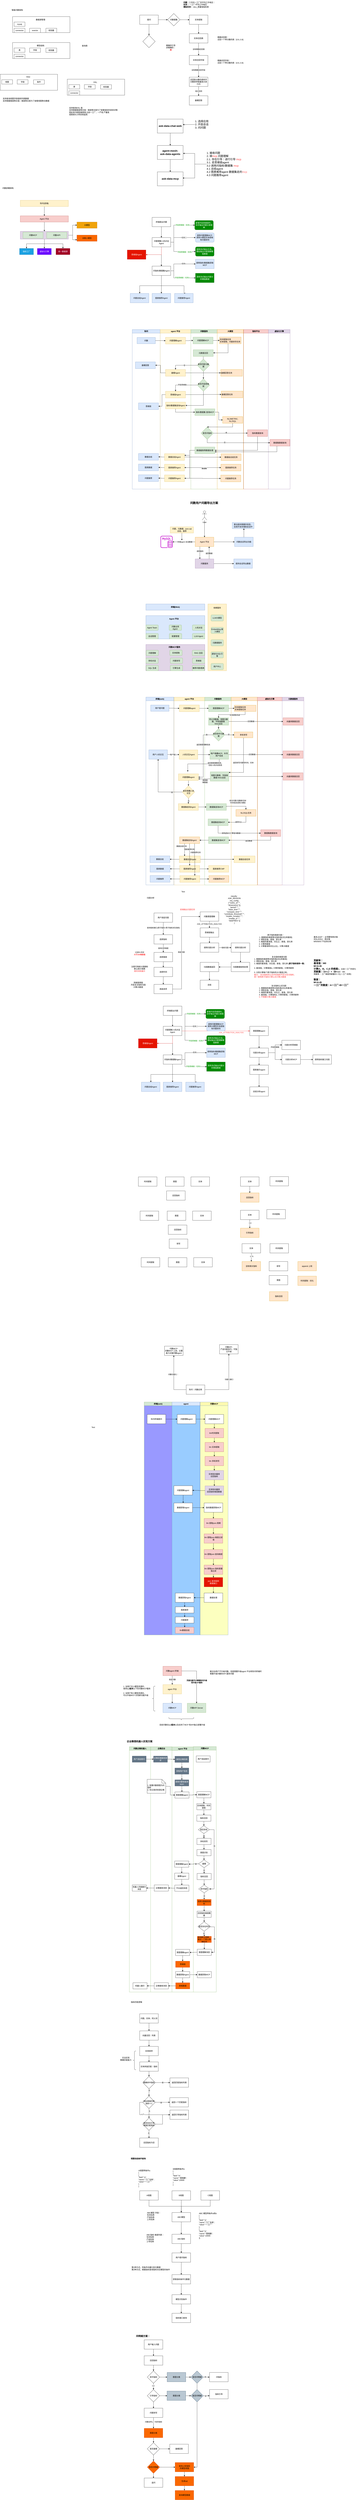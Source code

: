 <mxfile version="28.2.5">
  <diagram name="第 1 页" id="w3Xznffj2VE_VyX7rNSw">
    <mxGraphModel dx="1773" dy="610" grid="1" gridSize="10" guides="1" tooltips="1" connect="1" arrows="1" fold="1" page="1" pageScale="1" pageWidth="827" pageHeight="1169" math="0" shadow="0">
      <root>
        <mxCell id="0" />
        <mxCell id="1" parent="0" />
        <mxCell id="2-LEl8-IK8ouoauq_sU8-50" value="" style="rounded=0;whiteSpace=wrap;html=1;fillColor=#fff2cc;strokeColor=#d6b656;flipH=0;flipV=1;" parent="1" vertex="1">
          <mxGeometry x="530" y="3900" width="120" height="430" as="geometry" />
        </mxCell>
        <mxCell id="2-LEl8-IK8ouoauq_sU8-2" value="" style="rounded=0;whiteSpace=wrap;html=1;fillColor=#dae8fc;strokeColor=#6c8ebf;" parent="1" vertex="1">
          <mxGeometry x="130" y="3975" width="380" height="150" as="geometry" />
        </mxCell>
        <mxCell id="_SNrM67lIP2ubuZ2T2kI-1" value="" style="edgeStyle=orthogonalEdgeStyle;rounded=0;orthogonalLoop=1;jettySize=auto;html=1;" parent="1" source="_SNrM67lIP2ubuZ2T2kI-3" target="_SNrM67lIP2ubuZ2T2kI-5" edge="1">
          <mxGeometry relative="1" as="geometry" />
        </mxCell>
        <mxCell id="_SNrM67lIP2ubuZ2T2kI-2" value="" style="edgeStyle=orthogonalEdgeStyle;rounded=0;orthogonalLoop=1;jettySize=auto;html=1;" parent="1" source="_SNrM67lIP2ubuZ2T2kI-3" target="_SNrM67lIP2ubuZ2T2kI-20" edge="1">
          <mxGeometry relative="1" as="geometry" />
        </mxCell>
        <mxCell id="_SNrM67lIP2ubuZ2T2kI-3" value="提问" style="rounded=0;whiteSpace=wrap;html=1;" parent="1" vertex="1">
          <mxGeometry x="90" y="107" width="120" height="60" as="geometry" />
        </mxCell>
        <mxCell id="_SNrM67lIP2ubuZ2T2kI-4" value="" style="edgeStyle=orthogonalEdgeStyle;rounded=0;orthogonalLoop=1;jettySize=auto;html=1;" parent="1" source="_SNrM67lIP2ubuZ2T2kI-5" target="_SNrM67lIP2ubuZ2T2kI-7" edge="1">
          <mxGeometry relative="1" as="geometry" />
        </mxCell>
        <mxCell id="_SNrM67lIP2ubuZ2T2kI-5" value="问数据集" style="rhombus;whiteSpace=wrap;html=1;rounded=0;" parent="1" vertex="1">
          <mxGeometry x="270" y="97" width="80" height="80" as="geometry" />
        </mxCell>
        <mxCell id="_SNrM67lIP2ubuZ2T2kI-6" value="" style="edgeStyle=orthogonalEdgeStyle;rounded=0;orthogonalLoop=1;jettySize=auto;html=1;" parent="1" source="_SNrM67lIP2ubuZ2T2kI-7" target="_SNrM67lIP2ubuZ2T2kI-10" edge="1">
          <mxGeometry relative="1" as="geometry" />
        </mxCell>
        <mxCell id="_SNrM67lIP2ubuZ2T2kI-7" value="实体提取" style="whiteSpace=wrap;html=1;rounded=0;" parent="1" vertex="1">
          <mxGeometry x="410" y="107" width="120" height="60" as="geometry" />
        </mxCell>
        <mxCell id="_SNrM67lIP2ubuZ2T2kI-8" value="&lt;b&gt;问题&lt;/b&gt;：三月份一工厂的平均工作电压：&lt;div&gt;&lt;b&gt;实体：&lt;/b&gt; 一工厂/平均工作电压&lt;/div&gt;&lt;div&gt;&lt;b&gt;模拟实体：&lt;/b&gt;&amp;nbsp;dics_质量域指标表&lt;/div&gt;" style="text;html=1;align=left;verticalAlign=middle;resizable=0;points=[];autosize=1;strokeColor=none;fillColor=none;" parent="1" vertex="1">
          <mxGeometry x="370" y="10" width="230" height="60" as="geometry" />
        </mxCell>
        <mxCell id="_SNrM67lIP2ubuZ2T2kI-9" value="没有精确召回表" style="edgeStyle=orthogonalEdgeStyle;rounded=0;orthogonalLoop=1;jettySize=auto;html=1;" parent="1" source="_SNrM67lIP2ubuZ2T2kI-10" target="_SNrM67lIP2ubuZ2T2kI-14" edge="1">
          <mxGeometry relative="1" as="geometry" />
        </mxCell>
        <mxCell id="_SNrM67lIP2ubuZ2T2kI-10" value="实体召回表" style="whiteSpace=wrap;html=1;rounded=0;" parent="1" vertex="1">
          <mxGeometry x="410" y="227" width="120" height="60" as="geometry" />
        </mxCell>
        <mxCell id="_SNrM67lIP2ubuZ2T2kI-11" value="精确召回表：&lt;div&gt;召回一个带分数的表：[0.6,.0.8]&lt;/div&gt;" style="text;html=1;align=left;verticalAlign=middle;resizable=0;points=[];autosize=1;strokeColor=none;fillColor=none;" parent="1" vertex="1">
          <mxGeometry x="590" y="237" width="190" height="40" as="geometry" />
        </mxCell>
        <mxCell id="_SNrM67lIP2ubuZ2T2kI-12" value="" style="edgeStyle=orthogonalEdgeStyle;rounded=0;orthogonalLoop=1;jettySize=auto;html=1;" parent="1" source="_SNrM67lIP2ubuZ2T2kI-14" target="_SNrM67lIP2ubuZ2T2kI-18" edge="1">
          <mxGeometry relative="1" as="geometry" />
        </mxCell>
        <mxCell id="_SNrM67lIP2ubuZ2T2kI-13" value="没有精确召回字段" style="edgeLabel;html=1;align=center;verticalAlign=middle;resizable=0;points=[];" parent="_SNrM67lIP2ubuZ2T2kI-12" vertex="1" connectable="0">
          <mxGeometry x="-0.15" y="-2" relative="1" as="geometry">
            <mxPoint as="offset" />
          </mxGeometry>
        </mxCell>
        <mxCell id="_SNrM67lIP2ubuZ2T2kI-14" value="实体召回字段" style="whiteSpace=wrap;html=1;rounded=0;" parent="1" vertex="1">
          <mxGeometry x="410" y="367" width="120" height="60" as="geometry" />
        </mxCell>
        <mxCell id="_SNrM67lIP2ubuZ2T2kI-15" value="精确召回字段：&lt;div&gt;召回一个带分数的表：[0.6,.0.8]&lt;/div&gt;" style="text;html=1;align=left;verticalAlign=middle;resizable=0;points=[];autosize=1;strokeColor=none;fillColor=none;" parent="1" vertex="1">
          <mxGeometry x="590" y="387" width="190" height="40" as="geometry" />
        </mxCell>
        <mxCell id="_SNrM67lIP2ubuZ2T2kI-16" value="" style="edgeStyle=orthogonalEdgeStyle;rounded=0;orthogonalLoop=1;jettySize=auto;html=1;" parent="1" source="_SNrM67lIP2ubuZ2T2kI-18" target="_SNrM67lIP2ubuZ2T2kI-19" edge="1">
          <mxGeometry relative="1" as="geometry" />
        </mxCell>
        <mxCell id="_SNrM67lIP2ubuZ2T2kI-17" value="低分召回" style="edgeLabel;html=1;align=center;verticalAlign=middle;resizable=0;points=[];" parent="_SNrM67lIP2ubuZ2T2kI-16" vertex="1" connectable="0">
          <mxGeometry x="-0.333" y="1" relative="1" as="geometry">
            <mxPoint x="-1" y="10" as="offset" />
          </mxGeometry>
        </mxCell>
        <mxCell id="_SNrM67lIP2ubuZ2T2kI-18" value="召回到分数的表和字分数排序取最高分进行问" style="whiteSpace=wrap;html=1;rounded=0;" parent="1" vertex="1">
          <mxGeometry x="410" y="507" width="120" height="60" as="geometry" />
        </mxCell>
        <mxCell id="_SNrM67lIP2ubuZ2T2kI-19" value="基模回答" style="whiteSpace=wrap;html=1;rounded=0;" parent="1" vertex="1">
          <mxGeometry x="410" y="627" width="120" height="60" as="geometry" />
        </mxCell>
        <mxCell id="_SNrM67lIP2ubuZ2T2kI-20" value="" style="rhombus;whiteSpace=wrap;html=1;rounded=0;" parent="1" vertex="1">
          <mxGeometry x="110" y="237" width="80" height="80" as="geometry" />
        </mxCell>
        <mxCell id="_SNrM67lIP2ubuZ2T2kI-21" value="精确的引导&lt;div&gt;非精确的：&lt;/div&gt;&lt;div&gt;&lt;b&gt;&lt;font style=&quot;color: rgb(255, 51, 51);&quot;&gt;表&lt;/font&gt;&lt;/b&gt;&lt;/div&gt;" style="text;html=1;align=center;verticalAlign=middle;resizable=0;points=[];autosize=1;strokeColor=none;fillColor=none;" parent="1" vertex="1">
          <mxGeometry x="250" y="287" width="80" height="60" as="geometry" />
        </mxCell>
        <mxCell id="_SNrM67lIP2ubuZ2T2kI-22" value="" style="edgeStyle=orthogonalEdgeStyle;rounded=0;orthogonalLoop=1;jettySize=auto;html=1;" parent="1" source="_SNrM67lIP2ubuZ2T2kI-23" target="_SNrM67lIP2ubuZ2T2kI-25" edge="1">
          <mxGeometry relative="1" as="geometry" />
        </mxCell>
        <mxCell id="_SNrM67lIP2ubuZ2T2kI-23" value="&lt;b&gt;&lt;font style=&quot;font-size: 17px;&quot;&gt;ask-data-chat-web&lt;/font&gt;&lt;/b&gt;" style="rounded=0;whiteSpace=wrap;html=1;" parent="1" vertex="1">
          <mxGeometry x="204" y="777" width="166" height="90" as="geometry" />
        </mxCell>
        <mxCell id="_SNrM67lIP2ubuZ2T2kI-24" value="" style="edgeStyle=orthogonalEdgeStyle;rounded=0;orthogonalLoop=1;jettySize=auto;html=1;" parent="1" source="_SNrM67lIP2ubuZ2T2kI-25" target="_SNrM67lIP2ubuZ2T2kI-27" edge="1">
          <mxGeometry relative="1" as="geometry" />
        </mxCell>
        <mxCell id="_SNrM67lIP2ubuZ2T2kI-25" value="&lt;b&gt;&lt;font style=&quot;font-size: 17px;&quot;&gt;agent-mesh:&lt;/font&gt;&lt;/b&gt;&lt;div&gt;&lt;b&gt;&lt;font style=&quot;font-size: 17px;&quot;&gt;ask-data-agents&lt;/font&gt;&lt;/b&gt;&lt;/div&gt;" style="rounded=0;whiteSpace=wrap;html=1;" parent="1" vertex="1">
          <mxGeometry x="204" y="947" width="166" height="90" as="geometry" />
        </mxCell>
        <mxCell id="_SNrM67lIP2ubuZ2T2kI-26" value="&lt;font style=&quot;font-size: 17px;&quot;&gt;1. 接收问题&lt;/font&gt;&lt;div&gt;&lt;font style=&quot;font-size: 17px;&quot;&gt;2. 掉&lt;font style=&quot;color: rgb(255, 51, 51);&quot;&gt;mcp&lt;/font&gt; 问题理解&lt;/font&gt;&lt;/div&gt;&lt;div&gt;&lt;font style=&quot;font-size: 17px;&quot;&gt;2.1. 存在引导：进行引导 &lt;font style=&quot;color: rgb(255, 51, 51);&quot;&gt;mcp&lt;/font&gt;&lt;/font&gt;&lt;/div&gt;&lt;div&gt;&lt;font style=&quot;font-size: 17px;&quot;&gt;3.1. 走思维链agent&lt;/font&gt;&lt;/div&gt;&lt;div&gt;&lt;font style=&quot;font-size: 17px;&quot;&gt;3.2 调用问指标/数据集 &lt;font style=&quot;color: rgb(255, 51, 51);&quot;&gt;mcp&lt;/font&gt;&lt;/font&gt;&lt;/div&gt;&lt;div&gt;&lt;font style=&quot;font-size: 17px;&quot;&gt;4.1 总结agent&amp;nbsp;&lt;/font&gt;&lt;/div&gt;&lt;div&gt;&lt;font style=&quot;font-size: 17px;&quot;&gt;4.2 图表推荐agent 数据集走的&lt;font style=&quot;color: rgb(255, 102, 102);&quot;&gt;mcp&lt;/font&gt;&lt;/font&gt;&lt;/div&gt;&lt;div&gt;&lt;font style=&quot;font-size: 17px;&quot;&gt;4.3 问题推荐agent&amp;nbsp;&lt;/font&gt;&lt;/div&gt;" style="text;html=1;align=left;verticalAlign=middle;resizable=0;points=[];autosize=1;strokeColor=none;fillColor=none;" parent="1" vertex="1">
          <mxGeometry x="520" y="977" width="280" height="180" as="geometry" />
        </mxCell>
        <mxCell id="_SNrM67lIP2ubuZ2T2kI-27" value="&lt;span style=&quot;font-size: 17px;&quot;&gt;&lt;b&gt;ask-data-mcp&lt;/b&gt;&lt;/span&gt;" style="rounded=0;whiteSpace=wrap;html=1;" parent="1" vertex="1">
          <mxGeometry x="204" y="1117" width="166" height="90" as="geometry" />
        </mxCell>
        <mxCell id="_SNrM67lIP2ubuZ2T2kI-28" style="edgeStyle=orthogonalEdgeStyle;rounded=0;orthogonalLoop=1;jettySize=auto;html=1;entryX=1.004;entryY=0.568;entryDx=0;entryDy=0;entryPerimeter=0;" parent="1" source="_SNrM67lIP2ubuZ2T2kI-26" target="_SNrM67lIP2ubuZ2T2kI-25" edge="1">
          <mxGeometry relative="1" as="geometry" />
        </mxCell>
        <mxCell id="_SNrM67lIP2ubuZ2T2kI-29" style="edgeStyle=orthogonalEdgeStyle;rounded=0;orthogonalLoop=1;jettySize=auto;html=1;entryX=0.987;entryY=0.441;entryDx=0;entryDy=0;entryPerimeter=0;" parent="1" source="_SNrM67lIP2ubuZ2T2kI-26" target="_SNrM67lIP2ubuZ2T2kI-27" edge="1">
          <mxGeometry relative="1" as="geometry" />
        </mxCell>
        <mxCell id="_SNrM67lIP2ubuZ2T2kI-30" value="&lt;font style=&quot;font-size: 17px;&quot;&gt;1. 选择应用&lt;/font&gt;&lt;div&gt;&lt;font style=&quot;font-size: 17px;&quot;&gt;2. 开启会话&lt;/font&gt;&lt;/div&gt;&lt;div&gt;&lt;font style=&quot;font-size: 17px;&quot;&gt;3. 问问题&lt;/font&gt;&lt;/div&gt;" style="text;html=1;align=left;verticalAlign=middle;resizable=0;points=[];autosize=1;strokeColor=none;fillColor=none;" parent="1" vertex="1">
          <mxGeometry x="445" y="777" width="110" height="70" as="geometry" />
        </mxCell>
        <mxCell id="_SNrM67lIP2ubuZ2T2kI-31" style="edgeStyle=orthogonalEdgeStyle;rounded=0;orthogonalLoop=1;jettySize=auto;html=1;entryX=0.996;entryY=0.394;entryDx=0;entryDy=0;entryPerimeter=0;" parent="1" source="_SNrM67lIP2ubuZ2T2kI-30" target="_SNrM67lIP2ubuZ2T2kI-23" edge="1">
          <mxGeometry relative="1" as="geometry" />
        </mxCell>
        <mxCell id="qNu0dUOoYlcy-37tFFk6-3" value="" style="edgeStyle=orthogonalEdgeStyle;rounded=0;orthogonalLoop=1;jettySize=auto;html=1;" parent="1" source="qNu0dUOoYlcy-37tFFk6-1" target="qNu0dUOoYlcy-37tFFk6-2" edge="1">
          <mxGeometry relative="1" as="geometry" />
        </mxCell>
        <mxCell id="qNu0dUOoYlcy-37tFFk6-1" value="终端提出问题" style="rounded=0;whiteSpace=wrap;html=1;" parent="1" vertex="1">
          <mxGeometry x="170" y="1410" width="120" height="60" as="geometry" />
        </mxCell>
        <mxCell id="qNu0dUOoYlcy-37tFFk6-7" value="" style="edgeStyle=orthogonalEdgeStyle;rounded=0;orthogonalLoop=1;jettySize=auto;html=1;" parent="1" source="qNu0dUOoYlcy-37tFFk6-2" target="qNu0dUOoYlcy-37tFFk6-6" edge="1">
          <mxGeometry relative="1" as="geometry" />
        </mxCell>
        <mxCell id="qNu0dUOoYlcy-37tFFk6-10" value="" style="edgeStyle=orthogonalEdgeStyle;rounded=0;orthogonalLoop=1;jettySize=auto;html=1;" parent="1" source="qNu0dUOoYlcy-37tFFk6-2" target="qNu0dUOoYlcy-37tFFk6-6" edge="1">
          <mxGeometry relative="1" as="geometry" />
        </mxCell>
        <mxCell id="qNu0dUOoYlcy-37tFFk6-21" style="edgeStyle=orthogonalEdgeStyle;rounded=0;orthogonalLoop=1;jettySize=auto;html=1;entryX=1;entryY=0.5;entryDx=0;entryDy=0;strokeColor=#CC0000;" parent="1" source="qNu0dUOoYlcy-37tFFk6-2" target="qNu0dUOoYlcy-37tFFk6-12" edge="1">
          <mxGeometry relative="1" as="geometry">
            <Array as="points">
              <mxPoint x="230" y="1650" />
              <mxPoint x="140" y="1650" />
            </Array>
          </mxGeometry>
        </mxCell>
        <mxCell id="S6LRavf5XqgJa5IdaAUD-7" value="" style="edgeStyle=orthogonalEdgeStyle;rounded=0;orthogonalLoop=1;jettySize=auto;html=1;" parent="1" source="qNu0dUOoYlcy-37tFFk6-2" target="qNu0dUOoYlcy-37tFFk6-4" edge="1">
          <mxGeometry relative="1" as="geometry">
            <Array as="points">
              <mxPoint x="310" y="1570" />
              <mxPoint x="310" y="1540" />
            </Array>
          </mxGeometry>
        </mxCell>
        <mxCell id="S6LRavf5XqgJa5IdaAUD-11" value="任务二" style="edgeLabel;html=1;align=center;verticalAlign=middle;resizable=0;points=[];" parent="S6LRavf5XqgJa5IdaAUD-7" vertex="1" connectable="0">
          <mxGeometry x="0.036" relative="1" as="geometry">
            <mxPoint x="17" as="offset" />
          </mxGeometry>
        </mxCell>
        <mxCell id="S6LRavf5XqgJa5IdaAUD-9" style="edgeStyle=orthogonalEdgeStyle;rounded=0;orthogonalLoop=1;jettySize=auto;html=1;entryX=0;entryY=0.5;entryDx=0;entryDy=0;" parent="1" source="qNu0dUOoYlcy-37tFFk6-2" target="S6LRavf5XqgJa5IdaAUD-8" edge="1">
          <mxGeometry relative="1" as="geometry">
            <Array as="points">
              <mxPoint x="310" y="1570" />
              <mxPoint x="310" y="1460" />
            </Array>
          </mxGeometry>
        </mxCell>
        <mxCell id="S6LRavf5XqgJa5IdaAUD-14" value="&lt;font style=&quot;color: rgb(0, 153, 0);&quot;&gt;开启思维链：任务1&lt;/font&gt;" style="edgeLabel;html=1;align=center;verticalAlign=middle;resizable=0;points=[];" parent="S6LRavf5XqgJa5IdaAUD-9" vertex="1" connectable="0">
          <mxGeometry x="0.419" y="1" relative="1" as="geometry">
            <mxPoint as="offset" />
          </mxGeometry>
        </mxCell>
        <mxCell id="S6LRavf5XqgJa5IdaAUD-13" style="edgeStyle=orthogonalEdgeStyle;rounded=0;orthogonalLoop=1;jettySize=auto;html=1;entryX=0;entryY=0.5;entryDx=0;entryDy=0;" parent="1" source="qNu0dUOoYlcy-37tFFk6-2" target="S6LRavf5XqgJa5IdaAUD-12" edge="1">
          <mxGeometry relative="1" as="geometry">
            <Array as="points">
              <mxPoint x="310" y="1570" />
              <mxPoint x="310" y="1630" />
            </Array>
          </mxGeometry>
        </mxCell>
        <mxCell id="S6LRavf5XqgJa5IdaAUD-15" value="&lt;font style=&quot;color: rgb(0, 153, 0);&quot;&gt;开启思维链：任务3&lt;/font&gt;" style="edgeLabel;html=1;align=center;verticalAlign=middle;resizable=0;points=[];" parent="S6LRavf5XqgJa5IdaAUD-13" vertex="1" connectable="0">
          <mxGeometry x="0.373" y="-3" relative="1" as="geometry">
            <mxPoint as="offset" />
          </mxGeometry>
        </mxCell>
        <mxCell id="qNu0dUOoYlcy-37tFFk6-2" value="问题理解人机对话Agent" style="rounded=0;whiteSpace=wrap;html=1;" parent="1" vertex="1">
          <mxGeometry x="170" y="1540" width="120" height="60" as="geometry" />
        </mxCell>
        <mxCell id="qNu0dUOoYlcy-37tFFk6-4" value="调用问题理解MCP:&lt;div&gt;调用大模型实体提取和问题改写&lt;/div&gt;" style="rounded=1;whiteSpace=wrap;html=1;fillColor=#dae8fc;strokeColor=#6c8ebf;" parent="1" vertex="1">
          <mxGeometry x="450" y="1510" width="120" height="60" as="geometry" />
        </mxCell>
        <mxCell id="qNu0dUOoYlcy-37tFFk6-9" value="" style="edgeStyle=orthogonalEdgeStyle;rounded=0;orthogonalLoop=1;jettySize=auto;html=1;" parent="1" source="qNu0dUOoYlcy-37tFFk6-6" target="qNu0dUOoYlcy-37tFFk6-8" edge="1">
          <mxGeometry relative="1" as="geometry">
            <Array as="points">
              <mxPoint x="310" y="1754" />
              <mxPoint x="310" y="1710" />
            </Array>
          </mxGeometry>
        </mxCell>
        <mxCell id="S6LRavf5XqgJa5IdaAUD-19" value="任务1" style="edgeLabel;html=1;align=center;verticalAlign=middle;resizable=0;points=[];" parent="qNu0dUOoYlcy-37tFFk6-9" vertex="1" connectable="0">
          <mxGeometry x="0.255" y="2" relative="1" as="geometry">
            <mxPoint as="offset" />
          </mxGeometry>
        </mxCell>
        <mxCell id="qNu0dUOoYlcy-37tFFk6-16" value="" style="edgeStyle=orthogonalEdgeStyle;rounded=0;orthogonalLoop=1;jettySize=auto;html=1;" parent="1" source="qNu0dUOoYlcy-37tFFk6-6" target="qNu0dUOoYlcy-37tFFk6-15" edge="1">
          <mxGeometry relative="1" as="geometry">
            <Array as="points">
              <mxPoint x="230" y="1850" />
              <mxPoint x="90" y="1850" />
            </Array>
          </mxGeometry>
        </mxCell>
        <mxCell id="qNu0dUOoYlcy-37tFFk6-18" style="edgeStyle=orthogonalEdgeStyle;rounded=0;orthogonalLoop=1;jettySize=auto;html=1;" parent="1" source="qNu0dUOoYlcy-37tFFk6-6" target="qNu0dUOoYlcy-37tFFk6-17" edge="1">
          <mxGeometry relative="1" as="geometry" />
        </mxCell>
        <mxCell id="qNu0dUOoYlcy-37tFFk6-20" style="edgeStyle=orthogonalEdgeStyle;rounded=0;orthogonalLoop=1;jettySize=auto;html=1;entryX=0.5;entryY=0;entryDx=0;entryDy=0;" parent="1" source="qNu0dUOoYlcy-37tFFk6-6" target="qNu0dUOoYlcy-37tFFk6-19" edge="1">
          <mxGeometry relative="1" as="geometry">
            <Array as="points">
              <mxPoint x="230" y="1850" />
              <mxPoint x="376" y="1850" />
            </Array>
          </mxGeometry>
        </mxCell>
        <mxCell id="S6LRavf5XqgJa5IdaAUD-17" style="edgeStyle=orthogonalEdgeStyle;rounded=0;orthogonalLoop=1;jettySize=auto;html=1;entryX=0;entryY=0.5;entryDx=0;entryDy=0;" parent="1" source="qNu0dUOoYlcy-37tFFk6-6" target="S6LRavf5XqgJa5IdaAUD-16" edge="1">
          <mxGeometry relative="1" as="geometry">
            <Array as="points">
              <mxPoint x="310" y="1754" />
              <mxPoint x="310" y="1800" />
            </Array>
          </mxGeometry>
        </mxCell>
        <mxCell id="S6LRavf5XqgJa5IdaAUD-18" value="&lt;span style=&quot;color: rgb(0, 153, 0);&quot;&gt;开启思维链：任务2&lt;/span&gt;" style="edgeLabel;html=1;align=center;verticalAlign=middle;resizable=0;points=[];" parent="S6LRavf5XqgJa5IdaAUD-17" vertex="1" connectable="0">
          <mxGeometry x="0.165" y="2" relative="1" as="geometry">
            <mxPoint as="offset" />
          </mxGeometry>
        </mxCell>
        <mxCell id="qNu0dUOoYlcy-37tFFk6-6" value="问指标/数据集Agent" style="rounded=0;whiteSpace=wrap;html=1;" parent="1" vertex="1">
          <mxGeometry x="170" y="1724" width="120" height="60" as="geometry" />
        </mxCell>
        <mxCell id="qNu0dUOoYlcy-37tFFk6-8" value="调用指标/数据集获取MCP" style="rounded=0;whiteSpace=wrap;html=1;fillColor=#dae8fc;strokeColor=#6c8ebf;" parent="1" vertex="1">
          <mxGeometry x="450" y="1680" width="120" height="60" as="geometry" />
        </mxCell>
        <mxCell id="qNu0dUOoYlcy-37tFFk6-12" value="思维链Agent" style="rounded=0;whiteSpace=wrap;html=1;fillColor=#e51400;strokeColor=#B20000;fontColor=#ffffff;" parent="1" vertex="1">
          <mxGeometry x="10" y="1620" width="120" height="60" as="geometry" />
        </mxCell>
        <mxCell id="qNu0dUOoYlcy-37tFFk6-15" value="问题总结Agent" style="rounded=0;whiteSpace=wrap;html=1;fillColor=#dae8fc;strokeColor=#6c8ebf;" parent="1" vertex="1">
          <mxGeometry x="29" y="1900" width="120" height="60" as="geometry" />
        </mxCell>
        <mxCell id="qNu0dUOoYlcy-37tFFk6-17" value="图表推荐Agent" style="rounded=0;whiteSpace=wrap;html=1;fillColor=#dae8fc;strokeColor=#6c8ebf;" parent="1" vertex="1">
          <mxGeometry x="170" y="1900" width="120" height="60" as="geometry" />
        </mxCell>
        <mxCell id="qNu0dUOoYlcy-37tFFk6-19" value="问题推荐Agent" style="rounded=0;whiteSpace=wrap;html=1;fillColor=#dae8fc;strokeColor=#6c8ebf;" parent="1" vertex="1">
          <mxGeometry x="315" y="1900" width="120" height="60" as="geometry" />
        </mxCell>
        <mxCell id="qNu0dUOoYlcy-37tFFk6-22" value="际问" style="swimlane;whiteSpace=wrap;fillColor=#dae8fc;strokeColor=#6c8ebf;" parent="1" vertex="1">
          <mxGeometry x="42" y="2132.5" width="180.25" height="1027.5" as="geometry">
            <mxRectangle x="166.16" y="5020" width="90" height="30" as="alternateBounds" />
          </mxGeometry>
        </mxCell>
        <mxCell id="qNu0dUOoYlcy-37tFFk6-24" value="问数" style="whiteSpace=wrap;html=1;fillColor=#dae8fc;strokeColor=#6c8ebf;" parent="qNu0dUOoYlcy-37tFFk6-22" vertex="1">
          <mxGeometry x="30.99" y="51" width="118.27" height="40" as="geometry" />
        </mxCell>
        <mxCell id="qNu0dUOoYlcy-37tFFk6-48" value="基模回答" style="whiteSpace=wrap;fillColor=#dae8fc;strokeColor=#6c8ebf;" parent="qNu0dUOoYlcy-37tFFk6-22" vertex="1">
          <mxGeometry x="20.26" y="208.5" width="129" height="43" as="geometry" />
        </mxCell>
        <mxCell id="qNu0dUOoYlcy-37tFFk6-25" value="agent 平台" style="swimlane;whiteSpace=wrap;fillColor=#fff2cc;strokeColor=#d6b656;swimlaneFillColor=none;" parent="1" vertex="1">
          <mxGeometry x="222.25" y="2132.5" width="197.75" height="1027.5" as="geometry">
            <mxRectangle x="166.16" y="5020" width="90" height="30" as="alternateBounds" />
          </mxGeometry>
        </mxCell>
        <mxCell id="qNu0dUOoYlcy-37tFFk6-26" value="问题理解agent" style="whiteSpace=wrap;fillColor=#fff2cc;strokeColor=#d6b656;" parent="qNu0dUOoYlcy-37tFFk6-25" vertex="1">
          <mxGeometry x="34.37" y="50" width="129" height="43" as="geometry" />
        </mxCell>
        <mxCell id="qNu0dUOoYlcy-37tFFk6-46" value="基模Agent" style="whiteSpace=wrap;fillColor=#fff2cc;strokeColor=#d6b656;" parent="qNu0dUOoYlcy-37tFFk6-25" vertex="1">
          <mxGeometry x="34.37" y="257.5" width="129" height="43" as="geometry" />
        </mxCell>
        <mxCell id="qNu0dUOoYlcy-37tFFk6-75" value="思维链Agent" style="whiteSpace=wrap;fillColor=#fff2cc;strokeColor=#d6b656;" parent="qNu0dUOoYlcy-37tFFk6-25" vertex="1">
          <mxGeometry x="34.38" y="397.5" width="129" height="43" as="geometry" />
        </mxCell>
        <mxCell id="qNu0dUOoYlcy-37tFFk6-52" value="指标/数据集查询Agent" style="whiteSpace=wrap;fillColor=#fff2cc;strokeColor=#d6b656;" parent="qNu0dUOoYlcy-37tFFk6-25" vertex="1">
          <mxGeometry x="34.37" y="467.5" width="129" height="43" as="geometry" />
        </mxCell>
        <mxCell id="qNu0dUOoYlcy-37tFFk6-88" value="问题推荐Agent" style="whiteSpace=wrap;fillColor=#fff2cc;strokeColor=#d6b656;" parent="qNu0dUOoYlcy-37tFFk6-25" vertex="1">
          <mxGeometry x="27.75" y="936.5" width="129" height="43" as="geometry" />
        </mxCell>
        <mxCell id="qNu0dUOoYlcy-37tFFk6-87" value="图表推荐Agent" style="whiteSpace=wrap;fontStyle=0;fillColor=#fff2cc;strokeColor=#d6b656;" parent="qNu0dUOoYlcy-37tFFk6-25" vertex="1">
          <mxGeometry x="27.75" y="867.5" width="129" height="43" as="geometry" />
        </mxCell>
        <mxCell id="qNu0dUOoYlcy-37tFFk6-86" value="数据总结Agent" style="whiteSpace=wrap;fillColor=#fff2cc;strokeColor=#d6b656;" parent="qNu0dUOoYlcy-37tFFk6-25" vertex="1">
          <mxGeometry x="27.75" y="799.5" width="129" height="43" as="geometry" />
        </mxCell>
        <mxCell id="qNu0dUOoYlcy-37tFFk6-27" value="问数服务" style="swimlane;whiteSpace=wrap;fillColor=#d5e8d4;strokeColor=#82b366;" parent="1" vertex="1">
          <mxGeometry x="420" y="2132.5" width="170" height="1027.5" as="geometry">
            <mxRectangle x="166.16" y="5020" width="90" height="30" as="alternateBounds" />
          </mxGeometry>
        </mxCell>
        <mxCell id="qNu0dUOoYlcy-37tFFk6-34" value="问题理解MCP" style="whiteSpace=wrap;fillColor=#d5e8d4;strokeColor=#82b366;" parent="qNu0dUOoYlcy-37tFFk6-27" vertex="1">
          <mxGeometry x="14" y="49" width="129" height="43" as="geometry" />
        </mxCell>
        <mxCell id="qNu0dUOoYlcy-37tFFk6-54" value="" style="edgeStyle=orthogonalEdgeStyle;rounded=0;orthogonalLoop=1;jettySize=auto;html=1;" parent="qNu0dUOoYlcy-37tFFk6-27" source="qNu0dUOoYlcy-37tFFk6-42" target="qNu0dUOoYlcy-37tFFk6-53" edge="1">
          <mxGeometry relative="1" as="geometry" />
        </mxCell>
        <mxCell id="qNu0dUOoYlcy-37tFFk6-42" value="元数据召回" style="whiteSpace=wrap;fillColor=#d5e8d4;strokeColor=#82b366;" parent="qNu0dUOoYlcy-37tFFk6-27" vertex="1">
          <mxGeometry x="15.5" y="130" width="129" height="43" as="geometry" />
        </mxCell>
        <mxCell id="JBJzxutJI-wd16kCv4qp-2" value="" style="edgeStyle=orthogonalEdgeStyle;rounded=0;orthogonalLoop=1;jettySize=auto;html=1;" parent="qNu0dUOoYlcy-37tFFk6-27" source="qNu0dUOoYlcy-37tFFk6-53" target="JBJzxutJI-wd16kCv4qp-1" edge="1">
          <mxGeometry relative="1" as="geometry" />
        </mxCell>
        <mxCell id="qNu0dUOoYlcy-37tFFk6-53" value="是否匹配元数据" style="rhombus;whiteSpace=wrap;html=1;fillColor=#d5e8d4;strokeColor=#82b366;" parent="qNu0dUOoYlcy-37tFFk6-27" vertex="1">
          <mxGeometry x="41" y="190" width="80" height="80" as="geometry" />
        </mxCell>
        <mxCell id="JBJzxutJI-wd16kCv4qp-1" value="是否开启思维链" style="rhombus;whiteSpace=wrap;html=1;fillColor=#d5e8d4;strokeColor=#82b366;" parent="qNu0dUOoYlcy-37tFFk6-27" vertex="1">
          <mxGeometry x="41" y="317.5" width="80" height="80" as="geometry" />
        </mxCell>
        <mxCell id="qNu0dUOoYlcy-37tFFk6-57" value="指标/数据集 查询MCP" style="whiteSpace=wrap;fillColor=#d5e8d4;strokeColor=#82b366;" parent="qNu0dUOoYlcy-37tFFk6-27" vertex="1">
          <mxGeometry x="26" y="510.5" width="129" height="43" as="geometry" />
        </mxCell>
        <mxCell id="qNu0dUOoYlcy-37tFFk6-71" value="数据截取等数据处理" style="whiteSpace=wrap;fillColor=#d5e8d4;strokeColor=#82b366;" parent="qNu0dUOoYlcy-37tFFk6-27" vertex="1">
          <mxGeometry x="26" y="756.5" width="129" height="43" as="geometry" />
        </mxCell>
        <mxCell id="qNu0dUOoYlcy-37tFFk6-28" value="大模型" style="swimlane;whiteSpace=wrap;fillColor=#ffe6cc;strokeColor=#d79b00;" parent="1" vertex="1">
          <mxGeometry x="590" y="2132" width="169" height="1028" as="geometry">
            <mxRectangle x="166.16" y="5020" width="90" height="30" as="alternateBounds" />
          </mxGeometry>
        </mxCell>
        <mxCell id="qNu0dUOoYlcy-37tFFk6-38" value="时间提取任务&#xa;实体提取，问题改写任务" style="whiteSpace=wrap;fillColor=#ffe6cc;strokeColor=#d79b00;align=left;" parent="qNu0dUOoYlcy-37tFFk6-28" vertex="1">
          <mxGeometry x="15" y="49" width="139" height="43" as="geometry" />
        </mxCell>
        <mxCell id="JBJzxutJI-wd16kCv4qp-3" value="基模回答任务" style="whiteSpace=wrap;fillColor=#ffe6cc;strokeColor=#d79b00;align=left;" parent="qNu0dUOoYlcy-37tFFk6-28" vertex="1">
          <mxGeometry x="23" y="258" width="139" height="43" as="geometry" />
        </mxCell>
        <mxCell id="JBJzxutJI-wd16kCv4qp-5" value="基模回答任务" style="whiteSpace=wrap;fillColor=#ffe6cc;strokeColor=#d79b00;align=left;" parent="qNu0dUOoYlcy-37tFFk6-28" vertex="1">
          <mxGeometry x="26" y="397" width="139" height="43" as="geometry" />
        </mxCell>
        <mxCell id="JBJzxutJI-wd16kCv4qp-11" value="数据级总结任务" style="whiteSpace=wrap;fillColor=#ffe6cc;strokeColor=#d79b00;" parent="qNu0dUOoYlcy-37tFFk6-28" vertex="1">
          <mxGeometry x="25" y="801" width="129" height="43" as="geometry" />
        </mxCell>
        <mxCell id="JBJzxutJI-wd16kCv4qp-13" value="图表推荐任务" style="whiteSpace=wrap;fillColor=#ffe6cc;strokeColor=#d79b00;" parent="qNu0dUOoYlcy-37tFFk6-28" vertex="1">
          <mxGeometry x="24" y="868" width="129" height="43" as="geometry" />
        </mxCell>
        <mxCell id="JBJzxutJI-wd16kCv4qp-17" value="问题推荐任务" style="whiteSpace=wrap;fillColor=#ffe6cc;strokeColor=#d79b00;" parent="qNu0dUOoYlcy-37tFFk6-28" vertex="1">
          <mxGeometry x="23" y="938" width="129" height="43" as="geometry" />
        </mxCell>
        <mxCell id="qNu0dUOoYlcy-37tFFk6-29" style="edgeStyle=orthogonalEdgeStyle;rounded=0;orthogonalLoop=1;jettySize=auto;html=1;entryX=0;entryY=0.5;entryDx=0;entryDy=0;" parent="1" source="qNu0dUOoYlcy-37tFFk6-24" target="qNu0dUOoYlcy-37tFFk6-26" edge="1">
          <mxGeometry relative="1" as="geometry" />
        </mxCell>
        <mxCell id="qNu0dUOoYlcy-37tFFk6-30" value="指标平台" style="swimlane;whiteSpace=wrap;fillColor=#f8cecc;strokeColor=#b85450;" parent="1" vertex="1">
          <mxGeometry x="760" y="2132.5" width="160" height="1027.5" as="geometry">
            <mxRectangle x="166.16" y="5020" width="90" height="30" as="alternateBounds" />
          </mxGeometry>
        </mxCell>
        <mxCell id="qNu0dUOoYlcy-37tFFk6-31" value="虚拟化引擎" style="swimlane;whiteSpace=wrap;fillColor=#e1d5e7;strokeColor=#9673a6;" parent="1" vertex="1">
          <mxGeometry x="920" y="2132.5" width="140" height="1027.5" as="geometry">
            <mxRectangle x="166.16" y="5020" width="90" height="30" as="alternateBounds" />
          </mxGeometry>
        </mxCell>
        <mxCell id="qNu0dUOoYlcy-37tFFk6-78" value="思维链" style="whiteSpace=wrap;fillColor=#dae8fc;strokeColor=#6c8ebf;" parent="qNu0dUOoYlcy-37tFFk6-31" vertex="1">
          <mxGeometry x="-837.74" y="472.5" width="129" height="43" as="geometry" />
        </mxCell>
        <mxCell id="qNu0dUOoYlcy-37tFFk6-92" value="数据总结" style="whiteSpace=wrap;fillColor=#dae8fc;strokeColor=#6c8ebf;" parent="qNu0dUOoYlcy-37tFFk6-31" vertex="1">
          <mxGeometry x="-837.74" y="798.5" width="129" height="43" as="geometry" />
        </mxCell>
        <mxCell id="qNu0dUOoYlcy-37tFFk6-93" value="图表数据" style="whiteSpace=wrap;fillColor=#dae8fc;strokeColor=#6c8ebf;" parent="qNu0dUOoYlcy-37tFFk6-31" vertex="1">
          <mxGeometry x="-837.74" y="866.5" width="129" height="43" as="geometry" />
        </mxCell>
        <mxCell id="qNu0dUOoYlcy-37tFFk6-94" value="问题推荐" style="whiteSpace=wrap;fillColor=#dae8fc;strokeColor=#6c8ebf;" parent="qNu0dUOoYlcy-37tFFk6-31" vertex="1">
          <mxGeometry x="-837.74" y="935.5" width="129" height="43" as="geometry" />
        </mxCell>
        <mxCell id="qNu0dUOoYlcy-37tFFk6-59" value="NL2METRIC,&#xa;NL2SQL" style="whiteSpace=wrap;fillColor=#ffe6cc;strokeColor=#d79b00;" parent="qNu0dUOoYlcy-37tFFk6-31" vertex="1">
          <mxGeometry x="-295" y="560.5" width="129" height="43" as="geometry" />
        </mxCell>
        <mxCell id="qNu0dUOoYlcy-37tFFk6-63" value="是否问指标" style="rhombus;whiteSpace=wrap;html=1;fillColor=#d5e8d4;strokeColor=#82b366;" parent="qNu0dUOoYlcy-37tFFk6-31" vertex="1">
          <mxGeometry x="-434.5" y="627.5" width="80" height="80" as="geometry" />
        </mxCell>
        <mxCell id="qNu0dUOoYlcy-37tFFk6-66" value="指标数据查询" style="whiteSpace=wrap;fillColor=#f8cecc;strokeColor=#b85450;" parent="qNu0dUOoYlcy-37tFFk6-31" vertex="1">
          <mxGeometry x="-134.5" y="645.5" width="129" height="43" as="geometry" />
        </mxCell>
        <mxCell id="qNu0dUOoYlcy-37tFFk6-68" value="数据集数据查询" style="whiteSpace=wrap;fillColor=#f8cecc;strokeColor=#b85450;" parent="qNu0dUOoYlcy-37tFFk6-31" vertex="1">
          <mxGeometry x="10" y="707.5" width="129" height="43" as="geometry" />
        </mxCell>
        <mxCell id="qNu0dUOoYlcy-37tFFk6-62" style="edgeStyle=orthogonalEdgeStyle;rounded=0;orthogonalLoop=1;jettySize=auto;html=1;entryX=0.5;entryY=0;entryDx=0;entryDy=0;exitX=0.5;exitY=1;exitDx=0;exitDy=0;" parent="qNu0dUOoYlcy-37tFFk6-31" source="qNu0dUOoYlcy-37tFFk6-59" target="qNu0dUOoYlcy-37tFFk6-63" edge="1">
          <mxGeometry relative="1" as="geometry">
            <mxPoint x="-214" y="597.5" as="sourcePoint" />
            <mxPoint x="-306" y="649" as="targetPoint" />
            <Array as="points">
              <mxPoint x="-231" y="628" />
            </Array>
          </mxGeometry>
        </mxCell>
        <mxCell id="qNu0dUOoYlcy-37tFFk6-65" style="edgeStyle=orthogonalEdgeStyle;rounded=0;orthogonalLoop=1;jettySize=auto;html=1;entryX=0;entryY=0.5;entryDx=0;entryDy=0;" parent="qNu0dUOoYlcy-37tFFk6-31" source="qNu0dUOoYlcy-37tFFk6-63" target="qNu0dUOoYlcy-37tFFk6-66" edge="1">
          <mxGeometry relative="1" as="geometry">
            <mxPoint x="-90" y="667.5" as="targetPoint" />
          </mxGeometry>
        </mxCell>
        <mxCell id="qNu0dUOoYlcy-37tFFk6-67" value="是" style="edgeLabel;html=1;align=center;verticalAlign=middle;resizable=0;points=[];" parent="qNu0dUOoYlcy-37tFFk6-65" vertex="1" connectable="0">
          <mxGeometry x="-0.263" y="3" relative="1" as="geometry">
            <mxPoint x="1" as="offset" />
          </mxGeometry>
        </mxCell>
        <mxCell id="qNu0dUOoYlcy-37tFFk6-70" style="edgeStyle=orthogonalEdgeStyle;rounded=0;orthogonalLoop=1;jettySize=auto;html=1;entryX=0;entryY=0.5;entryDx=0;entryDy=0;exitX=0.5;exitY=1;exitDx=0;exitDy=0;" parent="qNu0dUOoYlcy-37tFFk6-31" source="qNu0dUOoYlcy-37tFFk6-63" target="qNu0dUOoYlcy-37tFFk6-68" edge="1">
          <mxGeometry relative="1" as="geometry" />
        </mxCell>
        <mxCell id="JBJzxutJI-wd16kCv4qp-20" value="否" style="edgeLabel;html=1;align=center;verticalAlign=middle;resizable=0;points=[];" parent="qNu0dUOoYlcy-37tFFk6-70" vertex="1" connectable="0">
          <mxGeometry x="-0.37" y="2" relative="1" as="geometry">
            <mxPoint as="offset" />
          </mxGeometry>
        </mxCell>
        <mxCell id="qNu0dUOoYlcy-37tFFk6-35" style="edgeStyle=orthogonalEdgeStyle;rounded=0;orthogonalLoop=1;jettySize=auto;html=1;entryX=0;entryY=0.5;entryDx=0;entryDy=0;" parent="1" source="qNu0dUOoYlcy-37tFFk6-26" target="qNu0dUOoYlcy-37tFFk6-34" edge="1">
          <mxGeometry relative="1" as="geometry" />
        </mxCell>
        <mxCell id="qNu0dUOoYlcy-37tFFk6-39" style="edgeStyle=orthogonalEdgeStyle;rounded=0;orthogonalLoop=1;jettySize=auto;html=1;entryX=0;entryY=0.5;entryDx=0;entryDy=0;" parent="1" source="qNu0dUOoYlcy-37tFFk6-34" target="qNu0dUOoYlcy-37tFFk6-38" edge="1">
          <mxGeometry relative="1" as="geometry" />
        </mxCell>
        <mxCell id="qNu0dUOoYlcy-37tFFk6-43" style="edgeStyle=orthogonalEdgeStyle;rounded=0;orthogonalLoop=1;jettySize=auto;html=1;" parent="1" source="qNu0dUOoYlcy-37tFFk6-38" edge="1">
          <mxGeometry relative="1" as="geometry">
            <mxPoint x="565" y="2282.5" as="targetPoint" />
            <Array as="points">
              <mxPoint x="660" y="2282.5" />
              <mxPoint x="565" y="2282.5" />
            </Array>
          </mxGeometry>
        </mxCell>
        <mxCell id="qNu0dUOoYlcy-37tFFk6-47" value="否" style="edgeStyle=orthogonalEdgeStyle;rounded=0;orthogonalLoop=1;jettySize=auto;html=1;entryX=0.5;entryY=0;entryDx=0;entryDy=0;exitX=0;exitY=0.5;exitDx=0;exitDy=0;" parent="1" source="qNu0dUOoYlcy-37tFFk6-53" target="qNu0dUOoYlcy-37tFFk6-46" edge="1">
          <mxGeometry relative="1" as="geometry" />
        </mxCell>
        <mxCell id="qNu0dUOoYlcy-37tFFk6-49" style="edgeStyle=orthogonalEdgeStyle;rounded=0;orthogonalLoop=1;jettySize=auto;html=1;entryX=1;entryY=0.5;entryDx=0;entryDy=0;" parent="1" source="qNu0dUOoYlcy-37tFFk6-46" target="qNu0dUOoYlcy-37tFFk6-48" edge="1">
          <mxGeometry relative="1" as="geometry" />
        </mxCell>
        <mxCell id="JBJzxutJI-wd16kCv4qp-4" style="edgeStyle=orthogonalEdgeStyle;rounded=0;orthogonalLoop=1;jettySize=auto;html=1;entryX=0;entryY=0.5;entryDx=0;entryDy=0;" parent="1" source="qNu0dUOoYlcy-37tFFk6-46" target="JBJzxutJI-wd16kCv4qp-3" edge="1">
          <mxGeometry relative="1" as="geometry" />
        </mxCell>
        <mxCell id="qNu0dUOoYlcy-37tFFk6-76" style="edgeStyle=orthogonalEdgeStyle;rounded=0;orthogonalLoop=1;jettySize=auto;html=1;entryX=0.5;entryY=0;entryDx=0;entryDy=0;" parent="1" target="qNu0dUOoYlcy-37tFFk6-75" edge="1">
          <mxGeometry relative="1" as="geometry">
            <Array as="points">
              <mxPoint x="321" y="2490" />
            </Array>
            <mxPoint x="460" y="2490" as="sourcePoint" />
          </mxGeometry>
        </mxCell>
        <mxCell id="qNu0dUOoYlcy-37tFFk6-77" value="开启思维链" style="edgeLabel;html=1;align=center;verticalAlign=middle;resizable=0;points=[];" parent="qNu0dUOoYlcy-37tFFk6-76" vertex="1" connectable="0">
          <mxGeometry x="0.074" y="-2" relative="1" as="geometry">
            <mxPoint as="offset" />
          </mxGeometry>
        </mxCell>
        <mxCell id="qNu0dUOoYlcy-37tFFk6-79" style="edgeStyle=orthogonalEdgeStyle;rounded=0;orthogonalLoop=1;jettySize=auto;html=1;entryX=1;entryY=0.5;entryDx=0;entryDy=0;" parent="1" source="qNu0dUOoYlcy-37tFFk6-75" target="qNu0dUOoYlcy-37tFFk6-78" edge="1">
          <mxGeometry relative="1" as="geometry" />
        </mxCell>
        <mxCell id="JBJzxutJI-wd16kCv4qp-6" style="edgeStyle=orthogonalEdgeStyle;rounded=0;orthogonalLoop=1;jettySize=auto;html=1;entryX=0;entryY=0.5;entryDx=0;entryDy=0;" parent="1" source="qNu0dUOoYlcy-37tFFk6-75" target="JBJzxutJI-wd16kCv4qp-5" edge="1">
          <mxGeometry relative="1" as="geometry" />
        </mxCell>
        <mxCell id="qNu0dUOoYlcy-37tFFk6-58" style="edgeStyle=orthogonalEdgeStyle;rounded=0;orthogonalLoop=1;jettySize=auto;html=1;entryX=0;entryY=0.5;entryDx=0;entryDy=0;exitX=0.5;exitY=1;exitDx=0;exitDy=0;" parent="1" source="qNu0dUOoYlcy-37tFFk6-52" target="qNu0dUOoYlcy-37tFFk6-57" edge="1">
          <mxGeometry relative="1" as="geometry" />
        </mxCell>
        <mxCell id="JBJzxutJI-wd16kCv4qp-9" style="edgeStyle=orthogonalEdgeStyle;rounded=0;orthogonalLoop=1;jettySize=auto;html=1;entryX=1;entryY=0.5;entryDx=0;entryDy=0;exitX=0.5;exitY=1;exitDx=0;exitDy=0;" parent="1" source="JBJzxutJI-wd16kCv4qp-1" target="qNu0dUOoYlcy-37tFFk6-52" edge="1">
          <mxGeometry relative="1" as="geometry" />
        </mxCell>
        <mxCell id="qNu0dUOoYlcy-37tFFk6-60" style="edgeStyle=orthogonalEdgeStyle;rounded=0;orthogonalLoop=1;jettySize=auto;html=1;entryX=0;entryY=0.5;entryDx=0;entryDy=0;" parent="1" source="qNu0dUOoYlcy-37tFFk6-57" target="qNu0dUOoYlcy-37tFFk6-59" edge="1">
          <mxGeometry relative="1" as="geometry" />
        </mxCell>
        <mxCell id="qNu0dUOoYlcy-37tFFk6-72" style="edgeStyle=orthogonalEdgeStyle;rounded=0;orthogonalLoop=1;jettySize=auto;html=1;entryX=1;entryY=0.5;entryDx=0;entryDy=0;exitX=0.5;exitY=1;exitDx=0;exitDy=0;" parent="1" source="qNu0dUOoYlcy-37tFFk6-66" target="qNu0dUOoYlcy-37tFFk6-71" edge="1">
          <mxGeometry relative="1" as="geometry" />
        </mxCell>
        <mxCell id="qNu0dUOoYlcy-37tFFk6-74" style="edgeStyle=orthogonalEdgeStyle;rounded=0;orthogonalLoop=1;jettySize=auto;html=1;" parent="1" source="qNu0dUOoYlcy-37tFFk6-68" edge="1">
          <mxGeometry relative="1" as="geometry">
            <Array as="points">
              <mxPoint x="975" y="2920" />
              <mxPoint x="575" y="2920" />
            </Array>
            <mxPoint x="575" y="2920" as="targetPoint" />
          </mxGeometry>
        </mxCell>
        <mxCell id="qNu0dUOoYlcy-37tFFk6-89" style="edgeStyle=orthogonalEdgeStyle;rounded=0;orthogonalLoop=1;jettySize=auto;html=1;entryX=1;entryY=0.25;entryDx=0;entryDy=0;" parent="1" source="qNu0dUOoYlcy-37tFFk6-71" target="qNu0dUOoYlcy-37tFFk6-86" edge="1">
          <mxGeometry relative="1" as="geometry" />
        </mxCell>
        <mxCell id="qNu0dUOoYlcy-37tFFk6-90" style="edgeStyle=orthogonalEdgeStyle;rounded=0;orthogonalLoop=1;jettySize=auto;html=1;entryX=1;entryY=0.5;entryDx=0;entryDy=0;" parent="1" source="qNu0dUOoYlcy-37tFFk6-71" target="qNu0dUOoYlcy-37tFFk6-87" edge="1">
          <mxGeometry relative="1" as="geometry" />
        </mxCell>
        <mxCell id="qNu0dUOoYlcy-37tFFk6-91" style="edgeStyle=orthogonalEdgeStyle;rounded=0;orthogonalLoop=1;jettySize=auto;html=1;entryX=1;entryY=0.5;entryDx=0;entryDy=0;" parent="1" source="qNu0dUOoYlcy-37tFFk6-71" target="qNu0dUOoYlcy-37tFFk6-88" edge="1">
          <mxGeometry relative="1" as="geometry" />
        </mxCell>
        <mxCell id="qNu0dUOoYlcy-37tFFk6-97" style="edgeStyle=orthogonalEdgeStyle;rounded=0;orthogonalLoop=1;jettySize=auto;html=1;entryX=1;entryY=0.5;entryDx=0;entryDy=0;" parent="1" source="qNu0dUOoYlcy-37tFFk6-88" target="qNu0dUOoYlcy-37tFFk6-94" edge="1">
          <mxGeometry relative="1" as="geometry" />
        </mxCell>
        <mxCell id="qNu0dUOoYlcy-37tFFk6-96" style="edgeStyle=orthogonalEdgeStyle;rounded=0;orthogonalLoop=1;jettySize=auto;html=1;entryX=1;entryY=0.5;entryDx=0;entryDy=0;" parent="1" source="qNu0dUOoYlcy-37tFFk6-87" target="qNu0dUOoYlcy-37tFFk6-93" edge="1">
          <mxGeometry relative="1" as="geometry" />
        </mxCell>
        <mxCell id="qNu0dUOoYlcy-37tFFk6-95" style="edgeStyle=orthogonalEdgeStyle;rounded=0;orthogonalLoop=1;jettySize=auto;html=1;entryX=1;entryY=0.5;entryDx=0;entryDy=0;" parent="1" source="qNu0dUOoYlcy-37tFFk6-86" target="qNu0dUOoYlcy-37tFFk6-92" edge="1">
          <mxGeometry relative="1" as="geometry" />
        </mxCell>
        <mxCell id="JBJzxutJI-wd16kCv4qp-12" style="edgeStyle=orthogonalEdgeStyle;rounded=0;orthogonalLoop=1;jettySize=auto;html=1;entryX=0;entryY=0.5;entryDx=0;entryDy=0;" parent="1" source="qNu0dUOoYlcy-37tFFk6-86" target="JBJzxutJI-wd16kCv4qp-11" edge="1">
          <mxGeometry relative="1" as="geometry" />
        </mxCell>
        <mxCell id="JBJzxutJI-wd16kCv4qp-16" style="edgeStyle=orthogonalEdgeStyle;rounded=0;orthogonalLoop=1;jettySize=auto;html=1;entryX=0;entryY=0.5;entryDx=0;entryDy=0;" parent="1" source="qNu0dUOoYlcy-37tFFk6-87" target="JBJzxutJI-wd16kCv4qp-13" edge="1">
          <mxGeometry relative="1" as="geometry" />
        </mxCell>
        <mxCell id="JBJzxutJI-wd16kCv4qp-19" value="数据集" style="edgeLabel;html=1;align=center;verticalAlign=middle;resizable=0;points=[];" parent="JBJzxutJI-wd16kCv4qp-16" vertex="1" connectable="0">
          <mxGeometry x="0.082" y="-5" relative="1" as="geometry">
            <mxPoint as="offset" />
          </mxGeometry>
        </mxCell>
        <mxCell id="JBJzxutJI-wd16kCv4qp-18" style="edgeStyle=orthogonalEdgeStyle;rounded=0;orthogonalLoop=1;jettySize=auto;html=1;entryX=0;entryY=0.5;entryDx=0;entryDy=0;" parent="1" source="qNu0dUOoYlcy-37tFFk6-88" target="JBJzxutJI-wd16kCv4qp-17" edge="1">
          <mxGeometry relative="1" as="geometry" />
        </mxCell>
        <mxCell id="S6LRavf5XqgJa5IdaAUD-8" value="新增开启思维链时，异步输出问题分类理解" style="rounded=1;whiteSpace=wrap;html=1;fillColor=#008a00;strokeColor=#005700;fontColor=#ffffff;" parent="1" vertex="1">
          <mxGeometry x="445" y="1430" width="120" height="60" as="geometry" />
        </mxCell>
        <mxCell id="S6LRavf5XqgJa5IdaAUD-12" value="调用流式输出方法，模拟输出问题理解模版数据" style="rounded=1;whiteSpace=wrap;html=1;fillColor=#008a00;strokeColor=#005700;fontColor=#ffffff;" parent="1" vertex="1">
          <mxGeometry x="450" y="1600" width="120" height="60" as="geometry" />
        </mxCell>
        <mxCell id="S6LRavf5XqgJa5IdaAUD-16" value="调用流式输出问题分析模版数据" style="rounded=0;whiteSpace=wrap;html=1;fillColor=#008a00;strokeColor=#005700;fontColor=#ffffff;" parent="1" vertex="1">
          <mxGeometry x="450" y="1770" width="120" height="60" as="geometry" />
        </mxCell>
        <mxCell id="ZPQYIrf08IMMBFeYtPM3-1" value="&lt;b&gt;&lt;font style=&quot;font-size: 18px;&quot;&gt;问数用户问题导出方案&lt;/font&gt;&lt;/b&gt;" style="text;html=1;align=center;verticalAlign=middle;resizable=0;points=[];autosize=1;strokeColor=none;fillColor=none;" parent="1" vertex="1">
          <mxGeometry x="405" y="3230" width="200" height="40" as="geometry" />
        </mxCell>
        <mxCell id="ZPQYIrf08IMMBFeYtPM3-11" style="edgeStyle=orthogonalEdgeStyle;rounded=0;orthogonalLoop=1;jettySize=auto;html=1;entryX=0.5;entryY=0;entryDx=0;entryDy=0;" parent="1" source="ZPQYIrf08IMMBFeYtPM3-2" target="ZPQYIrf08IMMBFeYtPM3-5" edge="1">
          <mxGeometry relative="1" as="geometry" />
        </mxCell>
        <mxCell id="ZPQYIrf08IMMBFeYtPM3-2" value="User" style="shape=umlActor;verticalLabelPosition=bottom;verticalAlign=top;html=1;outlineConnect=0;" parent="1" vertex="1">
          <mxGeometry x="493" y="3300" width="30" height="60" as="geometry" />
        </mxCell>
        <mxCell id="ZPQYIrf08IMMBFeYtPM3-7" value="" style="edgeStyle=orthogonalEdgeStyle;rounded=0;orthogonalLoop=1;jettySize=auto;html=1;entryX=0.25;entryY=0;entryDx=0;entryDy=0;exitX=0.25;exitY=1;exitDx=0;exitDy=0;" parent="1" source="ZPQYIrf08IMMBFeYtPM3-5" target="ZPQYIrf08IMMBFeYtPM3-6" edge="1">
          <mxGeometry relative="1" as="geometry" />
        </mxCell>
        <mxCell id="ZPQYIrf08IMMBFeYtPM3-8" value="调用服务" style="edgeLabel;html=1;align=center;verticalAlign=middle;resizable=0;points=[];" parent="ZPQYIrf08IMMBFeYtPM3-7" vertex="1" connectable="0">
          <mxGeometry x="-0.263" y="1" relative="1" as="geometry">
            <mxPoint as="offset" />
          </mxGeometry>
        </mxCell>
        <mxCell id="ZPQYIrf08IMMBFeYtPM3-14" style="edgeStyle=orthogonalEdgeStyle;rounded=0;orthogonalLoop=1;jettySize=auto;html=1;" parent="1" source="ZPQYIrf08IMMBFeYtPM3-5" target="ZPQYIrf08IMMBFeYtPM3-12" edge="1">
          <mxGeometry relative="1" as="geometry" />
        </mxCell>
        <mxCell id="ZPQYIrf08IMMBFeYtPM3-15" value="存储agent 会话数据" style="edgeLabel;html=1;align=center;verticalAlign=middle;resizable=0;points=[];" parent="ZPQYIrf08IMMBFeYtPM3-14" vertex="1" connectable="0">
          <mxGeometry x="0.191" y="-3" relative="1" as="geometry">
            <mxPoint x="20" y="3" as="offset" />
          </mxGeometry>
        </mxCell>
        <mxCell id="ZPQYIrf08IMMBFeYtPM3-19" value="" style="edgeStyle=orthogonalEdgeStyle;rounded=0;orthogonalLoop=1;jettySize=auto;html=1;" parent="1" source="ZPQYIrf08IMMBFeYtPM3-5" target="ZPQYIrf08IMMBFeYtPM3-18" edge="1">
          <mxGeometry relative="1" as="geometry" />
        </mxCell>
        <mxCell id="ZPQYIrf08IMMBFeYtPM3-5" value="Agent 平台" style="rounded=0;whiteSpace=wrap;html=1;fillColor=#ffe6cc;strokeColor=#d79b00;" parent="1" vertex="1">
          <mxGeometry x="448" y="3470" width="120" height="60" as="geometry" />
        </mxCell>
        <mxCell id="ZPQYIrf08IMMBFeYtPM3-9" style="edgeStyle=orthogonalEdgeStyle;rounded=0;orthogonalLoop=1;jettySize=auto;html=1;entryX=0.75;entryY=1;entryDx=0;entryDy=0;exitX=0.75;exitY=0;exitDx=0;exitDy=0;" parent="1" source="ZPQYIrf08IMMBFeYtPM3-6" target="ZPQYIrf08IMMBFeYtPM3-5" edge="1">
          <mxGeometry relative="1" as="geometry" />
        </mxCell>
        <mxCell id="ZPQYIrf08IMMBFeYtPM3-10" value="返回数据" style="edgeLabel;html=1;align=center;verticalAlign=middle;resizable=0;points=[];" parent="ZPQYIrf08IMMBFeYtPM3-9" vertex="1" connectable="0">
          <mxGeometry x="-0.062" y="1" relative="1" as="geometry">
            <mxPoint y="1" as="offset" />
          </mxGeometry>
        </mxCell>
        <mxCell id="ZPQYIrf08IMMBFeYtPM3-23" value="" style="edgeStyle=orthogonalEdgeStyle;rounded=0;orthogonalLoop=1;jettySize=auto;html=1;" parent="1" source="ZPQYIrf08IMMBFeYtPM3-6" target="ZPQYIrf08IMMBFeYtPM3-22" edge="1">
          <mxGeometry relative="1" as="geometry" />
        </mxCell>
        <mxCell id="ZPQYIrf08IMMBFeYtPM3-6" value="问数服务" style="rounded=0;whiteSpace=wrap;html=1;fillColor=#e1d5e7;strokeColor=#9673a6;" parent="1" vertex="1">
          <mxGeometry x="448" y="3610" width="120" height="60" as="geometry" />
        </mxCell>
        <mxCell id="ZPQYIrf08IMMBFeYtPM3-12" value="" style="sketch=0;outlineConnect=0;fontColor=#232F3E;gradientColor=none;fillColor=#C925D1;strokeColor=none;dashed=0;verticalLabelPosition=bottom;verticalAlign=top;align=center;html=1;fontSize=12;fontStyle=0;aspect=fixed;pointerEvents=1;shape=mxgraph.aws4.rds_mysql_instance;" parent="1" vertex="1">
          <mxGeometry x="224.25" y="3461" width="78" height="78" as="geometry" />
        </mxCell>
        <mxCell id="ZPQYIrf08IMMBFeYtPM3-17" style="edgeStyle=orthogonalEdgeStyle;rounded=0;orthogonalLoop=1;jettySize=auto;html=1;" parent="1" source="ZPQYIrf08IMMBFeYtPM3-16" edge="1">
          <mxGeometry relative="1" as="geometry">
            <mxPoint x="362" y="3490" as="targetPoint" />
          </mxGeometry>
        </mxCell>
        <mxCell id="ZPQYIrf08IMMBFeYtPM3-16" value="问题，元数据，json,sql&lt;div&gt;总结，推荐&lt;/div&gt;" style="text;html=1;align=center;verticalAlign=middle;resizable=0;points=[];autosize=1;strokeColor=#d6b656;fillColor=#fff2cc;" parent="1" vertex="1">
          <mxGeometry x="287" y="3403" width="150" height="40" as="geometry" />
        </mxCell>
        <mxCell id="ZPQYIrf08IMMBFeYtPM3-18" value="问数会话导出功能" style="rounded=0;whiteSpace=wrap;html=1;fillColor=#dae8fc;strokeColor=#6c8ebf;" parent="1" vertex="1">
          <mxGeometry x="702" y="3470" width="120" height="60" as="geometry" />
        </mxCell>
        <mxCell id="ZPQYIrf08IMMBFeYtPM3-20" value="算法提供需要的信息，&lt;div&gt;后续开发存储到会话中&lt;/div&gt;" style="text;html=1;align=center;verticalAlign=middle;resizable=0;points=[];autosize=1;strokeColor=#6c8ebf;fillColor=#dae8fc;" parent="1" vertex="1">
          <mxGeometry x="687" y="3375" width="140" height="40" as="geometry" />
        </mxCell>
        <mxCell id="ZPQYIrf08IMMBFeYtPM3-21" style="edgeStyle=orthogonalEdgeStyle;rounded=0;orthogonalLoop=1;jettySize=auto;html=1;entryX=0.536;entryY=0.963;entryDx=0;entryDy=0;entryPerimeter=0;" parent="1" source="ZPQYIrf08IMMBFeYtPM3-18" target="ZPQYIrf08IMMBFeYtPM3-20" edge="1">
          <mxGeometry relative="1" as="geometry" />
        </mxCell>
        <mxCell id="ZPQYIrf08IMMBFeYtPM3-22" value="提供会话导出数据" style="rounded=0;whiteSpace=wrap;html=1;fillColor=#dae8fc;strokeColor=#6c8ebf;" parent="1" vertex="1">
          <mxGeometry x="697" y="3610" width="120" height="60" as="geometry" />
        </mxCell>
        <mxCell id="2-LEl8-IK8ouoauq_sU8-1" value="&lt;b&gt;终端(Web)&lt;/b&gt;" style="rounded=0;whiteSpace=wrap;html=1;fillColor=#dae8fc;strokeColor=#6c8ebf;" parent="1" vertex="1">
          <mxGeometry x="130" y="3900" width="380" height="40" as="geometry" />
        </mxCell>
        <mxCell id="2-LEl8-IK8ouoauq_sU8-5" value="&lt;b&gt;Agent 平台&lt;/b&gt;" style="text;html=1;align=center;verticalAlign=middle;whiteSpace=wrap;rounded=0;" parent="1" vertex="1">
          <mxGeometry x="272.25" y="3981" width="77.75" height="30" as="geometry" />
        </mxCell>
        <mxCell id="2-LEl8-IK8ouoauq_sU8-7" value="Agent Team" style="rounded=1;whiteSpace=wrap;html=1;fillColor=#d5e8d4;strokeColor=#82b366;" parent="1" vertex="1">
          <mxGeometry x="130" y="4035" width="80" height="35" as="geometry" />
        </mxCell>
        <mxCell id="2-LEl8-IK8ouoauq_sU8-23" value="问数业务Agent&amp;nbsp;" style="rounded=1;whiteSpace=wrap;html=1;fillColor=#d5e8d4;strokeColor=#82b366;" parent="1" vertex="1">
          <mxGeometry x="280" y="4035" width="80" height="35" as="geometry" />
        </mxCell>
        <mxCell id="2-LEl8-IK8ouoauq_sU8-24" value="会话管理" style="rounded=1;whiteSpace=wrap;html=1;fillColor=#d5e8d4;strokeColor=#82b366;" parent="1" vertex="1">
          <mxGeometry x="130" y="4090" width="80" height="35" as="geometry" />
        </mxCell>
        <mxCell id="2-LEl8-IK8ouoauq_sU8-25" value="配置管理" style="rounded=1;whiteSpace=wrap;html=1;fillColor=#d5e8d4;strokeColor=#82b366;" parent="1" vertex="1">
          <mxGeometry x="281.12" y="4090" width="80" height="35" as="geometry" />
        </mxCell>
        <mxCell id="2-LEl8-IK8ouoauq_sU8-32" value="人机对话" style="rounded=1;whiteSpace=wrap;html=1;fillColor=#d5e8d4;strokeColor=#82b366;" parent="1" vertex="1">
          <mxGeometry x="430" y="4035" width="80" height="35" as="geometry" />
        </mxCell>
        <mxCell id="2-LEl8-IK8ouoauq_sU8-34" value="" style="rounded=0;whiteSpace=wrap;html=1;fillColor=#e1d5e7;strokeColor=#9673a6;flipH=1;" parent="1" vertex="1">
          <mxGeometry x="130" y="4161" width="380" height="169" as="geometry" />
        </mxCell>
        <mxCell id="2-LEl8-IK8ouoauq_sU8-35" value="&lt;b&gt;问数MCP服务&lt;/b&gt;" style="text;html=1;align=center;verticalAlign=middle;whiteSpace=wrap;rounded=0;flipH=1;flipV=1;" parent="1" vertex="1">
          <mxGeometry x="275.25" y="4163" width="77.75" height="30" as="geometry" />
        </mxCell>
        <mxCell id="2-LEl8-IK8ouoauq_sU8-36" value="问题理解" style="rounded=1;whiteSpace=wrap;html=1;fillColor=#d5e8d4;strokeColor=#82b366;flipH=1;flipV=1;" parent="1" vertex="1">
          <mxGeometry x="131" y="4198" width="80" height="35" as="geometry" />
        </mxCell>
        <mxCell id="2-LEl8-IK8ouoauq_sU8-37" value="RAG 召回" style="rounded=1;whiteSpace=wrap;html=1;fillColor=#d5e8d4;strokeColor=#82b366;flipH=1;flipV=1;" parent="1" vertex="1">
          <mxGeometry x="429" y="4198" width="80" height="35" as="geometry" />
        </mxCell>
        <mxCell id="2-LEl8-IK8ouoauq_sU8-38" value="思维链" style="rounded=1;whiteSpace=wrap;html=1;fillColor=#d5e8d4;strokeColor=#82b366;flipH=1;flipV=1;" parent="1" vertex="1">
          <mxGeometry x="430" y="4248" width="80" height="35" as="geometry" />
        </mxCell>
        <mxCell id="2-LEl8-IK8ouoauq_sU8-39" value="问题改写" style="rounded=1;whiteSpace=wrap;html=1;fillColor=#d5e8d4;strokeColor=#82b366;flipH=1;flipV=1;" parent="1" vertex="1">
          <mxGeometry x="287" y="4248" width="80" height="35" as="geometry" />
        </mxCell>
        <mxCell id="2-LEl8-IK8ouoauq_sU8-40" value="多轮对话" style="rounded=1;whiteSpace=wrap;html=1;fillColor=#d5e8d4;strokeColor=#82b366;flipH=1;flipV=1;" parent="1" vertex="1">
          <mxGeometry x="130" y="4248" width="80" height="35" as="geometry" />
        </mxCell>
        <mxCell id="2-LEl8-IK8ouoauq_sU8-41" value="LLM Agent" style="rounded=1;whiteSpace=wrap;html=1;fillColor=#d5e8d4;strokeColor=#82b366;" parent="1" vertex="1">
          <mxGeometry x="430" y="4090" width="80" height="35" as="geometry" />
        </mxCell>
        <mxCell id="2-LEl8-IK8ouoauq_sU8-44" value="LLM大模型" style="rounded=1;whiteSpace=wrap;html=1;fillColor=#d5e8d4;strokeColor=#82b366;flipH=0;flipV=1;" parent="1" vertex="1">
          <mxGeometry x="550" y="3970" width="80" height="40" as="geometry" />
        </mxCell>
        <mxCell id="2-LEl8-IK8ouoauq_sU8-45" value="Embedding 嵌入模型" style="rounded=1;whiteSpace=wrap;html=1;fillColor=#d5e8d4;strokeColor=#82b366;flipH=0;flipV=1;" parent="1" vertex="1">
          <mxGeometry x="550" y="4050" width="80" height="40" as="geometry" />
        </mxCell>
        <mxCell id="2-LEl8-IK8ouoauq_sU8-46" value="虚拟化SQL引擎" style="rounded=1;whiteSpace=wrap;html=1;fillColor=#d5e8d4;strokeColor=#82b366;flipH=0;flipV=1;" parent="1" vertex="1">
          <mxGeometry x="550" y="4208" width="80" height="40" as="geometry" />
        </mxCell>
        <mxCell id="2-LEl8-IK8ouoauq_sU8-48" value="元数据服务" style="rounded=1;whiteSpace=wrap;html=1;fillColor=#d5e8d4;strokeColor=#82b366;flipH=0;flipV=1;" parent="1" vertex="1">
          <mxGeometry x="550" y="4130" width="80" height="40" as="geometry" />
        </mxCell>
        <mxCell id="2-LEl8-IK8ouoauq_sU8-51" value="依赖服务" style="text;html=1;align=center;verticalAlign=middle;whiteSpace=wrap;rounded=0;flipH=0;flipV=1;" parent="1" vertex="1">
          <mxGeometry x="560" y="3910" width="60" height="30" as="geometry" />
        </mxCell>
        <mxCell id="2-LEl8-IK8ouoauq_sU8-52" value="实体提取" style="rounded=1;whiteSpace=wrap;html=1;fillColor=#d5e8d4;strokeColor=#82b366;flipH=1;flipV=1;" parent="1" vertex="1">
          <mxGeometry x="284" y="4197" width="80" height="35" as="geometry" />
        </mxCell>
        <mxCell id="2-LEl8-IK8ouoauq_sU8-53" value="推荐问题/图表" style="rounded=1;whiteSpace=wrap;html=1;fillColor=#d5e8d4;strokeColor=#82b366;flipH=1;flipV=1;" parent="1" vertex="1">
          <mxGeometry x="429" y="4295" width="80" height="35" as="geometry" />
        </mxCell>
        <mxCell id="2-LEl8-IK8ouoauq_sU8-54" value="引擎生成" style="rounded=1;whiteSpace=wrap;html=1;fillColor=#d5e8d4;strokeColor=#82b366;flipH=1;flipV=1;" parent="1" vertex="1">
          <mxGeometry x="287" y="4295" width="80" height="35" as="geometry" />
        </mxCell>
        <mxCell id="2-LEl8-IK8ouoauq_sU8-55" value="SQL 生成" style="rounded=1;whiteSpace=wrap;html=1;fillColor=#d5e8d4;strokeColor=#82b366;flipH=1;flipV=1;" parent="1" vertex="1">
          <mxGeometry x="131" y="4295" width="80" height="35" as="geometry" />
        </mxCell>
        <mxCell id="2-LEl8-IK8ouoauq_sU8-56" value="用户中心" style="rounded=1;whiteSpace=wrap;html=1;fillColor=#d5e8d4;strokeColor=#82b366;flipH=0;flipV=1;" parent="1" vertex="1">
          <mxGeometry x="550" y="4283" width="80" height="40" as="geometry" />
        </mxCell>
        <mxCell id="ATmI5N768Sz2aq4eAoEy-1" value="终端(web)" style="swimlane;whiteSpace=wrap;fillColor=#dae8fc;strokeColor=#6c8ebf;" parent="1" vertex="1">
          <mxGeometry x="130" y="4500" width="180.25" height="1209.5" as="geometry">
            <mxRectangle x="166.16" y="5020" width="90" height="30" as="alternateBounds" />
          </mxGeometry>
        </mxCell>
        <mxCell id="ATmI5N768Sz2aq4eAoEy-2" value="用户提问题" style="whiteSpace=wrap;html=1;fillColor=#dae8fc;strokeColor=#6c8ebf;" parent="ATmI5N768Sz2aq4eAoEy-1" vertex="1">
          <mxGeometry x="30.99" y="51" width="118.27" height="40" as="geometry" />
        </mxCell>
        <mxCell id="ATmI5N768Sz2aq4eAoEy-89" value="用户人机交互" style="whiteSpace=wrap;html=1;fillColor=#dae8fc;strokeColor=#6c8ebf;" parent="ATmI5N768Sz2aq4eAoEy-1" vertex="1">
          <mxGeometry x="19.0" y="339.5" width="120" height="60" as="geometry" />
        </mxCell>
        <mxCell id="ATmI5N768Sz2aq4eAoEy-32" value="数据总结" style="whiteSpace=wrap;fillColor=#dae8fc;strokeColor=#6c8ebf;" parent="ATmI5N768Sz2aq4eAoEy-1" vertex="1">
          <mxGeometry x="25.62" y="1022.5" width="129" height="43" as="geometry" />
        </mxCell>
        <mxCell id="ATmI5N768Sz2aq4eAoEy-33" value="图表数据" style="whiteSpace=wrap;fillColor=#dae8fc;strokeColor=#6c8ebf;" parent="ATmI5N768Sz2aq4eAoEy-1" vertex="1">
          <mxGeometry x="26.99" y="1084" width="129" height="43" as="geometry" />
        </mxCell>
        <mxCell id="ATmI5N768Sz2aq4eAoEy-34" value="问题推荐" style="whiteSpace=wrap;fillColor=#dae8fc;strokeColor=#6c8ebf;" parent="ATmI5N768Sz2aq4eAoEy-1" vertex="1">
          <mxGeometry x="26.99" y="1149" width="129" height="43" as="geometry" />
        </mxCell>
        <mxCell id="ATmI5N768Sz2aq4eAoEy-4" value="agent 平台" style="swimlane;whiteSpace=wrap;fillColor=#fff2cc;strokeColor=#d6b656;swimlaneFillColor=none;" parent="1" vertex="1">
          <mxGeometry x="311.25" y="4500.5" width="197.75" height="1209.5" as="geometry">
            <mxRectangle x="166.16" y="5020" width="90" height="30" as="alternateBounds" />
          </mxGeometry>
        </mxCell>
        <mxCell id="ATmI5N768Sz2aq4eAoEy-94" value="人机交互Agent" style="whiteSpace=wrap;html=1;fillColor=#fff2cc;strokeColor=#d6b656;" parent="ATmI5N768Sz2aq4eAoEy-4" vertex="1">
          <mxGeometry x="33.25" y="339.5" width="120" height="60" as="geometry" />
        </mxCell>
        <mxCell id="ATmI5N768Sz2aq4eAoEy-5" value="问题理解agent" style="whiteSpace=wrap;fillColor=#fff2cc;strokeColor=#d6b656;" parent="ATmI5N768Sz2aq4eAoEy-4" vertex="1">
          <mxGeometry x="34.37" y="50" width="129" height="43" as="geometry" />
        </mxCell>
        <mxCell id="ATmI5N768Sz2aq4eAoEy-98" style="edgeStyle=orthogonalEdgeStyle;rounded=0;orthogonalLoop=1;jettySize=auto;html=1;entryX=0.5;entryY=0;entryDx=0;entryDy=0;" parent="ATmI5N768Sz2aq4eAoEy-4" source="ATmI5N768Sz2aq4eAoEy-7" target="ATmI5N768Sz2aq4eAoEy-87" edge="1">
          <mxGeometry relative="1" as="geometry" />
        </mxCell>
        <mxCell id="ATmI5N768Sz2aq4eAoEy-7" value="问题理解agent" style="whiteSpace=wrap;fillColor=#fff2cc;strokeColor=#d6b656;" parent="ATmI5N768Sz2aq4eAoEy-4" vertex="1">
          <mxGeometry x="28.75" y="493.5" width="129" height="43" as="geometry" />
        </mxCell>
        <mxCell id="ATmI5N768Sz2aq4eAoEy-87" value="是否填槽人机交互" style="rhombus;whiteSpace=wrap;html=1;fillColor=#fff2cc;strokeColor=#d6b656;" parent="ATmI5N768Sz2aq4eAoEy-4" vertex="1">
          <mxGeometry x="53.25" y="570.5" width="80" height="80" as="geometry" />
        </mxCell>
        <mxCell id="ATmI5N768Sz2aq4eAoEy-8" value="数据集查询Agent" style="whiteSpace=wrap;fillColor=#fff2cc;strokeColor=#d6b656;" parent="ATmI5N768Sz2aq4eAoEy-4" vertex="1">
          <mxGeometry x="28.25" y="685.5" width="129" height="43" as="geometry" />
        </mxCell>
        <mxCell id="ATmI5N768Sz2aq4eAoEy-92" value="否" style="edgeStyle=orthogonalEdgeStyle;rounded=0;orthogonalLoop=1;jettySize=auto;html=1;" parent="ATmI5N768Sz2aq4eAoEy-4" target="ATmI5N768Sz2aq4eAoEy-8" edge="1">
          <mxGeometry relative="1" as="geometry">
            <mxPoint x="93.25" y="650.5" as="sourcePoint" />
            <mxPoint x="98.88" y="553.5" as="targetPoint" />
          </mxGeometry>
        </mxCell>
        <mxCell id="ATmI5N768Sz2aq4eAoEy-129" value="数据集查询Agent" style="whiteSpace=wrap;fillColor=#ffe6cc;strokeColor=#d79b00;" parent="ATmI5N768Sz2aq4eAoEy-4" vertex="1">
          <mxGeometry x="35.99" y="899.5" width="129" height="43" as="geometry" />
        </mxCell>
        <mxCell id="ATmI5N768Sz2aq4eAoEy-11" value="数据总结Agent" style="whiteSpace=wrap;fillColor=#fff2cc;strokeColor=#d6b656;" parent="ATmI5N768Sz2aq4eAoEy-4" vertex="1">
          <mxGeometry x="34.37" y="1022.5" width="135.63" height="43" as="geometry" />
        </mxCell>
        <mxCell id="ATmI5N768Sz2aq4eAoEy-131" value="数据总结任务" style="edgeStyle=orthogonalEdgeStyle;rounded=0;orthogonalLoop=1;jettySize=auto;html=1;entryX=0.25;entryY=0;entryDx=0;entryDy=0;exitX=0.25;exitY=1;exitDx=0;exitDy=0;" parent="ATmI5N768Sz2aq4eAoEy-4" source="ATmI5N768Sz2aq4eAoEy-129" target="ATmI5N768Sz2aq4eAoEy-11" edge="1">
          <mxGeometry x="-0.575" y="-19" relative="1" as="geometry">
            <mxPoint as="offset" />
          </mxGeometry>
        </mxCell>
        <mxCell id="ATmI5N768Sz2aq4eAoEy-12" value="问数服务" style="swimlane;whiteSpace=wrap;fillColor=#d5e8d4;strokeColor=#82b366;" parent="1" vertex="1">
          <mxGeometry x="509" y="4500.5" width="171" height="1209.5" as="geometry">
            <mxRectangle x="166.16" y="5020" width="90" height="30" as="alternateBounds" />
          </mxGeometry>
        </mxCell>
        <mxCell id="ATmI5N768Sz2aq4eAoEy-13" value="意图理解MCP" style="whiteSpace=wrap;fillColor=#d5e8d4;strokeColor=#82b366;" parent="ATmI5N768Sz2aq4eAoEy-12" vertex="1">
          <mxGeometry x="25.24" y="50" width="129" height="43" as="geometry" />
        </mxCell>
        <mxCell id="ATmI5N768Sz2aq4eAoEy-79" style="edgeStyle=orthogonalEdgeStyle;rounded=0;orthogonalLoop=1;jettySize=auto;html=1;entryX=0.5;entryY=0;entryDx=0;entryDy=0;" parent="ATmI5N768Sz2aq4eAoEy-12" source="ATmI5N768Sz2aq4eAoEy-15" target="ATmI5N768Sz2aq4eAoEy-17" edge="1">
          <mxGeometry relative="1" as="geometry" />
        </mxCell>
        <mxCell id="ATmI5N768Sz2aq4eAoEy-15" value="同义词数据，视图元数据，字段值数据 &#xa;RAG召回" style="whiteSpace=wrap;fillColor=#d5e8d4;strokeColor=#82b366;" parent="ATmI5N768Sz2aq4eAoEy-12" vertex="1">
          <mxGeometry x="25.24" y="132.5" width="129" height="47.5" as="geometry" />
        </mxCell>
        <mxCell id="ATmI5N768Sz2aq4eAoEy-17" value="是否命中元数据" style="rhombus;whiteSpace=wrap;html=1;fillColor=#d5e8d4;strokeColor=#82b366;" parent="ATmI5N768Sz2aq4eAoEy-12" vertex="1">
          <mxGeometry x="49.74" y="202.5" width="80" height="80" as="geometry" />
        </mxCell>
        <mxCell id="ATmI5N768Sz2aq4eAoEy-99" value="用户填槽MCP，补充用户信息" style="whiteSpace=wrap;html=1;fillColor=#d5e8d4;strokeColor=#82b366;" parent="ATmI5N768Sz2aq4eAoEy-12" vertex="1">
          <mxGeometry x="34.24" y="339.5" width="120" height="60" as="geometry" />
        </mxCell>
        <mxCell id="ATmI5N768Sz2aq4eAoEy-19" value="数据集查询MCP" style="whiteSpace=wrap;fillColor=#d5e8d4;strokeColor=#82b366;" parent="ATmI5N768Sz2aq4eAoEy-12" vertex="1">
          <mxGeometry x="11.0" y="685.5" width="129" height="43" as="geometry" />
        </mxCell>
        <mxCell id="ATmI5N768Sz2aq4eAoEy-108" value="数据集查询MCP" style="whiteSpace=wrap;fillColor=#d5e8d4;strokeColor=#82b366;" parent="ATmI5N768Sz2aq4eAoEy-12" vertex="1">
          <mxGeometry x="22.24" y="784" width="129" height="43" as="geometry" />
        </mxCell>
        <mxCell id="ATmI5N768Sz2aq4eAoEy-118" value="视图元数据，字段值数据&amp;nbsp;RAG召回" style="whiteSpace=wrap;html=1;fillColor=#d5e8d4;strokeColor=#82b366;" parent="ATmI5N768Sz2aq4eAoEy-12" vertex="1">
          <mxGeometry x="36.24" y="480.5" width="120" height="60" as="geometry" />
        </mxCell>
        <mxCell id="ATmI5N768Sz2aq4eAoEy-126" value="数据集查询MCP" style="whiteSpace=wrap;fillColor=#d5e8d4;strokeColor=#82b366;" parent="ATmI5N768Sz2aq4eAoEy-12" vertex="1">
          <mxGeometry x="25.24" y="899.5" width="129" height="43" as="geometry" />
        </mxCell>
        <mxCell id="ATmI5N768Sz2aq4eAoEy-147" value="图表推荐CMP" style="whiteSpace=wrap;fontStyle=0;fillColor=#fff2cc;strokeColor=#d6b656;" parent="ATmI5N768Sz2aq4eAoEy-12" vertex="1">
          <mxGeometry x="25.74" y="1084" width="129" height="43" as="geometry" />
        </mxCell>
        <mxCell id="ATmI5N768Sz2aq4eAoEy-27" value="问题推荐MCP" style="whiteSpace=wrap;fillColor=#ffe6cc;strokeColor=#d79b00;" parent="ATmI5N768Sz2aq4eAoEy-12" vertex="1">
          <mxGeometry x="27.24" y="1149" width="129" height="43" as="geometry" />
        </mxCell>
        <mxCell id="ATmI5N768Sz2aq4eAoEy-21" value="大模型" style="swimlane;whiteSpace=wrap;fillColor=#ffe6cc;strokeColor=#d79b00;" parent="1" vertex="1">
          <mxGeometry x="680" y="4500" width="170" height="1210" as="geometry">
            <mxRectangle x="166.16" y="5020" width="90" height="30" as="alternateBounds" />
          </mxGeometry>
        </mxCell>
        <mxCell id="ATmI5N768Sz2aq4eAoEy-22" value="时间提取任务&#xa;实体提取任务" style="whiteSpace=wrap;fillColor=#ffe6cc;strokeColor=#d79b00;align=left;" parent="ATmI5N768Sz2aq4eAoEy-21" vertex="1">
          <mxGeometry x="20.74" y="52" width="139" height="40" as="geometry" />
        </mxCell>
        <mxCell id="ATmI5N768Sz2aq4eAoEy-9" value="问题推荐Agent" style="whiteSpace=wrap;fillColor=#fff2cc;strokeColor=#d6b656;" parent="ATmI5N768Sz2aq4eAoEy-21" vertex="1">
          <mxGeometry x="-331.26" y="1149.5" width="129" height="43" as="geometry" />
        </mxCell>
        <mxCell id="ATmI5N768Sz2aq4eAoEy-10" value="图表推荐Agent" style="whiteSpace=wrap;fontStyle=0;fillColor=#fff2cc;strokeColor=#d6b656;" parent="ATmI5N768Sz2aq4eAoEy-21" vertex="1">
          <mxGeometry x="-332.26" y="1084.5" width="129" height="43" as="geometry" />
        </mxCell>
        <mxCell id="ATmI5N768Sz2aq4eAoEy-35" value="NL2SQL任务" style="whiteSpace=wrap;fillColor=#ffe6cc;strokeColor=#d79b00;" parent="ATmI5N768Sz2aq4eAoEy-21" vertex="1">
          <mxGeometry x="30.74" y="724" width="129" height="43" as="geometry" />
        </mxCell>
        <mxCell id="ATmI5N768Sz2aq4eAoEy-80" value="多轮改写" style="whiteSpace=wrap;html=1;fillColor=#ffe6cc;strokeColor=#d79b00;" parent="ATmI5N768Sz2aq4eAoEy-21" vertex="1">
          <mxGeometry x="19.74" y="224.25" width="120" height="37.5" as="geometry" />
        </mxCell>
        <mxCell id="ATmI5N768Sz2aq4eAoEy-151" value="数据总结任务" style="whiteSpace=wrap;fillColor=#fff2cc;strokeColor=#d6b656;" parent="ATmI5N768Sz2aq4eAoEy-21" vertex="1">
          <mxGeometry x="18.37" y="1023" width="135.63" height="43" as="geometry" />
        </mxCell>
        <mxCell id="ATmI5N768Sz2aq4eAoEy-28" style="edgeStyle=orthogonalEdgeStyle;rounded=0;orthogonalLoop=1;jettySize=auto;html=1;entryX=0;entryY=0.5;entryDx=0;entryDy=0;" parent="1" source="ATmI5N768Sz2aq4eAoEy-2" target="ATmI5N768Sz2aq4eAoEy-5" edge="1">
          <mxGeometry relative="1" as="geometry" />
        </mxCell>
        <mxCell id="ATmI5N768Sz2aq4eAoEy-29" value="虚拟化引擎" style="swimlane;whiteSpace=wrap;fillColor=#f8cecc;strokeColor=#b85450;" parent="1" vertex="1">
          <mxGeometry x="849" y="4500.5" width="160" height="1209.5" as="geometry">
            <mxRectangle x="166.16" y="5020" width="90" height="30" as="alternateBounds" />
          </mxGeometry>
        </mxCell>
        <mxCell id="ATmI5N768Sz2aq4eAoEy-38" value="数据集数据查询" style="whiteSpace=wrap;fillColor=#f8cecc;strokeColor=#b85450;" parent="ATmI5N768Sz2aq4eAoEy-29" vertex="1">
          <mxGeometry x="21.5" y="853.5" width="129" height="43" as="geometry" />
        </mxCell>
        <mxCell id="ATmI5N768Sz2aq4eAoEy-30" value="元数据服务" style="swimlane;whiteSpace=wrap;fillColor=#e1d5e7;strokeColor=#9673a6;" parent="1" vertex="1">
          <mxGeometry x="1009" y="4500.5" width="140" height="1209.5" as="geometry">
            <mxRectangle x="166.16" y="5020" width="90" height="30" as="alternateBounds" />
          </mxGeometry>
        </mxCell>
        <mxCell id="ATmI5N768Sz2aq4eAoEy-75" value="向量库数据召回" style="whiteSpace=wrap;fillColor=#f8cecc;strokeColor=#b85450;" parent="ATmI5N768Sz2aq4eAoEy-30" vertex="1">
          <mxGeometry x="5.5" y="132.5" width="129" height="47.5" as="geometry" />
        </mxCell>
        <mxCell id="ATmI5N768Sz2aq4eAoEy-113" value="向量库数据召回" style="whiteSpace=wrap;fillColor=#f8cecc;strokeColor=#b85450;" parent="ATmI5N768Sz2aq4eAoEy-30" vertex="1">
          <mxGeometry x="5.5" y="345.75" width="129" height="47.5" as="geometry" />
        </mxCell>
        <mxCell id="ATmI5N768Sz2aq4eAoEy-120" value="向量库数据召回" style="whiteSpace=wrap;fillColor=#f8cecc;strokeColor=#b85450;" parent="ATmI5N768Sz2aq4eAoEy-30" vertex="1">
          <mxGeometry x="5.5" y="486.75" width="129" height="47.5" as="geometry" />
        </mxCell>
        <mxCell id="ATmI5N768Sz2aq4eAoEy-44" style="edgeStyle=orthogonalEdgeStyle;rounded=0;orthogonalLoop=1;jettySize=auto;html=1;entryX=0;entryY=0.5;entryDx=0;entryDy=0;" parent="1" source="ATmI5N768Sz2aq4eAoEy-5" target="ATmI5N768Sz2aq4eAoEy-13" edge="1">
          <mxGeometry relative="1" as="geometry" />
        </mxCell>
        <mxCell id="ATmI5N768Sz2aq4eAoEy-45" style="edgeStyle=orthogonalEdgeStyle;rounded=0;orthogonalLoop=1;jettySize=auto;html=1;entryX=0;entryY=0.5;entryDx=0;entryDy=0;" parent="1" source="ATmI5N768Sz2aq4eAoEy-13" target="ATmI5N768Sz2aq4eAoEy-22" edge="1">
          <mxGeometry relative="1" as="geometry" />
        </mxCell>
        <mxCell id="ATmI5N768Sz2aq4eAoEy-76" value="" style="edgeStyle=orthogonalEdgeStyle;rounded=0;orthogonalLoop=1;jettySize=auto;html=1;" parent="1" source="ATmI5N768Sz2aq4eAoEy-15" target="ATmI5N768Sz2aq4eAoEy-75" edge="1">
          <mxGeometry relative="1" as="geometry" />
        </mxCell>
        <mxCell id="ATmI5N768Sz2aq4eAoEy-116" value="召回数据" style="edgeLabel;html=1;align=center;verticalAlign=middle;resizable=0;points=[];" parent="ATmI5N768Sz2aq4eAoEy-76" vertex="1" connectable="0">
          <mxGeometry x="-0.181" y="1" relative="1" as="geometry">
            <mxPoint as="offset" />
          </mxGeometry>
        </mxCell>
        <mxCell id="ATmI5N768Sz2aq4eAoEy-77" style="edgeStyle=orthogonalEdgeStyle;rounded=0;orthogonalLoop=1;jettySize=auto;html=1;entryX=0.5;entryY=0;entryDx=0;entryDy=0;exitX=0.5;exitY=1;exitDx=0;exitDy=0;" parent="1" source="ATmI5N768Sz2aq4eAoEy-22" target="ATmI5N768Sz2aq4eAoEy-15" edge="1">
          <mxGeometry relative="1" as="geometry" />
        </mxCell>
        <mxCell id="ATmI5N768Sz2aq4eAoEy-78" value="实体提取完成" style="edgeLabel;html=1;align=center;verticalAlign=middle;resizable=0;points=[];" parent="ATmI5N768Sz2aq4eAoEy-77" vertex="1" connectable="0">
          <mxGeometry x="-0.17" y="2" relative="1" as="geometry">
            <mxPoint as="offset" />
          </mxGeometry>
        </mxCell>
        <mxCell id="ATmI5N768Sz2aq4eAoEy-81" value="" style="edgeStyle=orthogonalEdgeStyle;rounded=0;orthogonalLoop=1;jettySize=auto;html=1;" parent="1" source="ATmI5N768Sz2aq4eAoEy-17" target="ATmI5N768Sz2aq4eAoEy-80" edge="1">
          <mxGeometry relative="1" as="geometry" />
        </mxCell>
        <mxCell id="ATmI5N768Sz2aq4eAoEy-82" value="否" style="edgeLabel;html=1;align=center;verticalAlign=middle;resizable=0;points=[];" parent="ATmI5N768Sz2aq4eAoEy-81" vertex="1" connectable="0">
          <mxGeometry x="-0.159" y="2" relative="1" as="geometry">
            <mxPoint as="offset" />
          </mxGeometry>
        </mxCell>
        <mxCell id="ATmI5N768Sz2aq4eAoEy-83" style="edgeStyle=orthogonalEdgeStyle;rounded=0;orthogonalLoop=1;jettySize=auto;html=1;entryX=1;entryY=0.5;entryDx=0;entryDy=0;" parent="1" source="ATmI5N768Sz2aq4eAoEy-17" target="ATmI5N768Sz2aq4eAoEy-7" edge="1">
          <mxGeometry relative="1" as="geometry">
            <mxPoint x="598.5" y="4997.5" as="targetPoint" />
            <Array as="points">
              <mxPoint x="500" y="4743" />
              <mxPoint x="500" y="5016" />
            </Array>
          </mxGeometry>
        </mxCell>
        <mxCell id="ATmI5N768Sz2aq4eAoEy-85" value="返回意图理解信息" style="edgeLabel;html=1;align=center;verticalAlign=middle;resizable=0;points=[];" parent="ATmI5N768Sz2aq4eAoEy-83" vertex="1" connectable="0">
          <mxGeometry x="-0.37" y="2" relative="1" as="geometry">
            <mxPoint x="-2" y="7" as="offset" />
          </mxGeometry>
        </mxCell>
        <mxCell id="ATmI5N768Sz2aq4eAoEy-103" value="是" style="edgeLabel;html=1;align=center;verticalAlign=middle;resizable=0;points=[];" parent="ATmI5N768Sz2aq4eAoEy-83" vertex="1" connectable="0">
          <mxGeometry x="-0.799" y="-1" relative="1" as="geometry">
            <mxPoint as="offset" />
          </mxGeometry>
        </mxCell>
        <mxCell id="ATmI5N768Sz2aq4eAoEy-90" value="" style="edgeStyle=orthogonalEdgeStyle;rounded=0;orthogonalLoop=1;jettySize=auto;html=1;" parent="1" source="ATmI5N768Sz2aq4eAoEy-87" target="ATmI5N768Sz2aq4eAoEy-89" edge="1">
          <mxGeometry relative="1" as="geometry" />
        </mxCell>
        <mxCell id="ATmI5N768Sz2aq4eAoEy-117" value="是" style="edgeLabel;html=1;align=center;verticalAlign=middle;resizable=0;points=[];" parent="ATmI5N768Sz2aq4eAoEy-90" vertex="1" connectable="0">
          <mxGeometry x="-0.633" y="2" relative="1" as="geometry">
            <mxPoint x="1" as="offset" />
          </mxGeometry>
        </mxCell>
        <mxCell id="ATmI5N768Sz2aq4eAoEy-95" value="用户输入" style="edgeStyle=orthogonalEdgeStyle;rounded=0;orthogonalLoop=1;jettySize=auto;html=1;" parent="1" source="ATmI5N768Sz2aq4eAoEy-89" target="ATmI5N768Sz2aq4eAoEy-94" edge="1">
          <mxGeometry relative="1" as="geometry" />
        </mxCell>
        <mxCell id="ATmI5N768Sz2aq4eAoEy-100" value="" style="edgeStyle=orthogonalEdgeStyle;rounded=0;orthogonalLoop=1;jettySize=auto;html=1;" parent="1" source="ATmI5N768Sz2aq4eAoEy-94" target="ATmI5N768Sz2aq4eAoEy-99" edge="1">
          <mxGeometry relative="1" as="geometry" />
        </mxCell>
        <mxCell id="ATmI5N768Sz2aq4eAoEy-104" style="edgeStyle=orthogonalEdgeStyle;rounded=0;orthogonalLoop=1;jettySize=auto;html=1;" parent="1" source="ATmI5N768Sz2aq4eAoEy-99" edge="1">
          <mxGeometry relative="1" as="geometry">
            <mxPoint x="400" y="4980" as="targetPoint" />
            <Array as="points">
              <mxPoint x="603" y="4930" />
              <mxPoint x="400" y="4930" />
            </Array>
          </mxGeometry>
        </mxCell>
        <mxCell id="ATmI5N768Sz2aq4eAoEy-105" value="返回意图理解信息，&lt;div&gt;包括人机对话信息&lt;/div&gt;" style="edgeLabel;html=1;align=center;verticalAlign=middle;resizable=0;points=[];" parent="ATmI5N768Sz2aq4eAoEy-104" vertex="1" connectable="0">
          <mxGeometry x="-0.606" y="1" relative="1" as="geometry">
            <mxPoint as="offset" />
          </mxGeometry>
        </mxCell>
        <mxCell id="ATmI5N768Sz2aq4eAoEy-56" style="edgeStyle=orthogonalEdgeStyle;rounded=0;orthogonalLoop=1;jettySize=auto;html=1;entryX=0.5;entryY=0;entryDx=0;entryDy=0;entryPerimeter=0;exitX=1;exitY=0.5;exitDx=0;exitDy=0;" parent="1" source="ATmI5N768Sz2aq4eAoEy-19" target="ATmI5N768Sz2aq4eAoEy-35" edge="1">
          <mxGeometry relative="1" as="geometry">
            <Array as="points">
              <mxPoint x="775" y="5203" />
            </Array>
          </mxGeometry>
        </mxCell>
        <mxCell id="ATmI5N768Sz2aq4eAoEy-107" value="结合问题/元数据/实体/&lt;div&gt;时间信息调用大模型&lt;/div&gt;" style="edgeLabel;html=1;align=center;verticalAlign=middle;resizable=0;points=[];" parent="ATmI5N768Sz2aq4eAoEy-56" vertex="1" connectable="0">
          <mxGeometry x="0.036" relative="1" as="geometry">
            <mxPoint y="-30" as="offset" />
          </mxGeometry>
        </mxCell>
        <mxCell id="ATmI5N768Sz2aq4eAoEy-106" style="edgeStyle=orthogonalEdgeStyle;rounded=0;orthogonalLoop=1;jettySize=auto;html=1;entryX=0;entryY=0.5;entryDx=0;entryDy=0;" parent="1" source="ATmI5N768Sz2aq4eAoEy-8" target="ATmI5N768Sz2aq4eAoEy-19" edge="1">
          <mxGeometry relative="1" as="geometry" />
        </mxCell>
        <mxCell id="ATmI5N768Sz2aq4eAoEy-39" style="edgeStyle=orthogonalEdgeStyle;rounded=0;orthogonalLoop=1;jettySize=auto;html=1;entryX=1;entryY=0.5;entryDx=0;entryDy=0;exitX=0.5;exitY=1;exitDx=0;exitDy=0;" parent="1" source="ATmI5N768Sz2aq4eAoEy-35" target="ATmI5N768Sz2aq4eAoEy-108" edge="1">
          <mxGeometry relative="1" as="geometry">
            <mxPoint x="804.74" y="5291.5" as="sourcePoint" />
            <mxPoint x="624.24" y="5321.5" as="targetPoint" />
            <Array as="points">
              <mxPoint x="775" y="5306" />
            </Array>
          </mxGeometry>
        </mxCell>
        <mxCell id="ATmI5N768Sz2aq4eAoEy-110" value="返回SQL" style="edgeLabel;html=1;align=center;verticalAlign=middle;resizable=0;points=[];" parent="ATmI5N768Sz2aq4eAoEy-39" vertex="1" connectable="0">
          <mxGeometry x="0.12" y="-2" relative="1" as="geometry">
            <mxPoint as="offset" />
          </mxGeometry>
        </mxCell>
        <mxCell id="ATmI5N768Sz2aq4eAoEy-111" style="edgeStyle=orthogonalEdgeStyle;rounded=0;orthogonalLoop=1;jettySize=auto;html=1;entryX=0;entryY=0.5;entryDx=0;entryDy=0;" parent="1" source="ATmI5N768Sz2aq4eAoEy-108" target="ATmI5N768Sz2aq4eAoEy-38" edge="1">
          <mxGeometry relative="1" as="geometry">
            <mxPoint x="865" y="5376" as="targetPoint" />
            <Array as="points">
              <mxPoint x="596" y="5376" />
              <mxPoint x="865" y="5376" />
            </Array>
          </mxGeometry>
        </mxCell>
        <mxCell id="ATmI5N768Sz2aq4eAoEy-112" value="调用虚拟化引擎查询数据" style="edgeLabel;html=1;align=center;verticalAlign=middle;resizable=0;points=[];" parent="ATmI5N768Sz2aq4eAoEy-111" vertex="1" connectable="0">
          <mxGeometry x="-0.419" y="3" relative="1" as="geometry">
            <mxPoint x="38" y="3" as="offset" />
          </mxGeometry>
        </mxCell>
        <mxCell id="ATmI5N768Sz2aq4eAoEy-114" style="edgeStyle=orthogonalEdgeStyle;rounded=0;orthogonalLoop=1;jettySize=auto;html=1;entryX=0;entryY=0.5;entryDx=0;entryDy=0;" parent="1" source="ATmI5N768Sz2aq4eAoEy-99" target="ATmI5N768Sz2aq4eAoEy-113" edge="1">
          <mxGeometry relative="1" as="geometry" />
        </mxCell>
        <mxCell id="ATmI5N768Sz2aq4eAoEy-115" value="召回数据" style="edgeLabel;html=1;align=center;verticalAlign=middle;resizable=0;points=[];" parent="ATmI5N768Sz2aq4eAoEy-114" vertex="1" connectable="0">
          <mxGeometry x="-0.142" y="1" relative="1" as="geometry">
            <mxPoint as="offset" />
          </mxGeometry>
        </mxCell>
        <mxCell id="ATmI5N768Sz2aq4eAoEy-119" style="edgeStyle=orthogonalEdgeStyle;rounded=0;orthogonalLoop=1;jettySize=auto;html=1;" parent="1" source="ATmI5N768Sz2aq4eAoEy-80" edge="1">
          <mxGeometry relative="1" as="geometry">
            <mxPoint x="665" y="4985" as="targetPoint" />
            <Array as="points">
              <mxPoint x="760" y="4985" />
              <mxPoint x="665" y="4985" />
            </Array>
          </mxGeometry>
        </mxCell>
        <mxCell id="ATmI5N768Sz2aq4eAoEy-123" value="返回改写问题和时间，实体" style="edgeLabel;html=1;align=center;verticalAlign=middle;resizable=0;points=[];" parent="ATmI5N768Sz2aq4eAoEy-119" vertex="1" connectable="0">
          <mxGeometry x="0.008" y="-2" relative="1" as="geometry">
            <mxPoint as="offset" />
          </mxGeometry>
        </mxCell>
        <mxCell id="ATmI5N768Sz2aq4eAoEy-121" style="edgeStyle=orthogonalEdgeStyle;rounded=0;orthogonalLoop=1;jettySize=auto;html=1;entryX=0;entryY=0.5;entryDx=0;entryDy=0;" parent="1" source="ATmI5N768Sz2aq4eAoEy-118" target="ATmI5N768Sz2aq4eAoEy-120" edge="1">
          <mxGeometry relative="1" as="geometry" />
        </mxCell>
        <mxCell id="ATmI5N768Sz2aq4eAoEy-122" style="edgeStyle=orthogonalEdgeStyle;rounded=0;orthogonalLoop=1;jettySize=auto;html=1;entryX=1;entryY=0.5;entryDx=0;entryDy=0;" parent="1" edge="1">
          <mxGeometry relative="1" as="geometry">
            <mxPoint x="545.24" y="5026" as="sourcePoint" />
            <mxPoint x="469" y="5026.5" as="targetPoint" />
          </mxGeometry>
        </mxCell>
        <mxCell id="ATmI5N768Sz2aq4eAoEy-124" value="意图理&lt;div&gt;解数据&lt;/div&gt;" style="edgeLabel;html=1;align=center;verticalAlign=middle;resizable=0;points=[];" parent="ATmI5N768Sz2aq4eAoEy-122" vertex="1" connectable="0">
          <mxGeometry x="-0.238" relative="1" as="geometry">
            <mxPoint x="-5" y="15" as="offset" />
          </mxGeometry>
        </mxCell>
        <mxCell id="ATmI5N768Sz2aq4eAoEy-127" style="edgeStyle=orthogonalEdgeStyle;rounded=0;orthogonalLoop=1;jettySize=auto;html=1;entryX=1;entryY=0.5;entryDx=0;entryDy=0;exitX=0.5;exitY=1;exitDx=0;exitDy=0;" parent="1" source="ATmI5N768Sz2aq4eAoEy-38" target="ATmI5N768Sz2aq4eAoEy-126" edge="1">
          <mxGeometry relative="1" as="geometry" />
        </mxCell>
        <mxCell id="ATmI5N768Sz2aq4eAoEy-128" value="返回数据" style="edgeLabel;html=1;align=center;verticalAlign=middle;resizable=0;points=[];" parent="ATmI5N768Sz2aq4eAoEy-127" vertex="1" connectable="0">
          <mxGeometry x="0.124" y="3" relative="1" as="geometry">
            <mxPoint as="offset" />
          </mxGeometry>
        </mxCell>
        <mxCell id="ATmI5N768Sz2aq4eAoEy-64" style="edgeStyle=orthogonalEdgeStyle;rounded=0;orthogonalLoop=1;jettySize=auto;html=1;entryX=1;entryY=0.5;entryDx=0;entryDy=0;" parent="1" source="ATmI5N768Sz2aq4eAoEy-11" target="ATmI5N768Sz2aq4eAoEy-32" edge="1">
          <mxGeometry relative="1" as="geometry" />
        </mxCell>
        <mxCell id="ATmI5N768Sz2aq4eAoEy-63" style="edgeStyle=orthogonalEdgeStyle;rounded=0;orthogonalLoop=1;jettySize=auto;html=1;entryX=1;entryY=0.5;entryDx=0;entryDy=0;" parent="1" source="ATmI5N768Sz2aq4eAoEy-10" target="ATmI5N768Sz2aq4eAoEy-33" edge="1">
          <mxGeometry relative="1" as="geometry" />
        </mxCell>
        <mxCell id="ATmI5N768Sz2aq4eAoEy-62" style="edgeStyle=orthogonalEdgeStyle;rounded=0;orthogonalLoop=1;jettySize=auto;html=1;entryX=1;entryY=0.5;entryDx=0;entryDy=0;" parent="1" source="ATmI5N768Sz2aq4eAoEy-9" target="ATmI5N768Sz2aq4eAoEy-34" edge="1">
          <mxGeometry relative="1" as="geometry" />
        </mxCell>
        <mxCell id="ATmI5N768Sz2aq4eAoEy-130" value="" style="edgeStyle=orthogonalEdgeStyle;rounded=0;orthogonalLoop=1;jettySize=auto;html=1;" parent="1" source="ATmI5N768Sz2aq4eAoEy-126" target="ATmI5N768Sz2aq4eAoEy-129" edge="1">
          <mxGeometry relative="1" as="geometry" />
        </mxCell>
        <mxCell id="ATmI5N768Sz2aq4eAoEy-145" style="edgeStyle=orthogonalEdgeStyle;rounded=0;orthogonalLoop=1;jettySize=auto;html=1;entryX=0.5;entryY=0;entryDx=0;entryDy=0;" parent="1" source="ATmI5N768Sz2aq4eAoEy-129" target="ATmI5N768Sz2aq4eAoEy-10" edge="1">
          <mxGeometry relative="1" as="geometry" />
        </mxCell>
        <mxCell id="ATmI5N768Sz2aq4eAoEy-146" value="图表推荐任务" style="edgeLabel;html=1;align=center;verticalAlign=middle;resizable=0;points=[];" parent="ATmI5N768Sz2aq4eAoEy-145" vertex="1" connectable="0">
          <mxGeometry x="-0.296" y="-1" relative="1" as="geometry">
            <mxPoint x="-1" y="-13" as="offset" />
          </mxGeometry>
        </mxCell>
        <mxCell id="ATmI5N768Sz2aq4eAoEy-148" value="" style="edgeStyle=orthogonalEdgeStyle;rounded=0;orthogonalLoop=1;jettySize=auto;html=1;" parent="1" source="ATmI5N768Sz2aq4eAoEy-10" target="ATmI5N768Sz2aq4eAoEy-147" edge="1">
          <mxGeometry relative="1" as="geometry" />
        </mxCell>
        <mxCell id="ATmI5N768Sz2aq4eAoEy-149" style="edgeStyle=orthogonalEdgeStyle;rounded=0;orthogonalLoop=1;jettySize=auto;html=1;entryX=0.75;entryY=0;entryDx=0;entryDy=0;exitX=0.75;exitY=1;exitDx=0;exitDy=0;" parent="1" source="ATmI5N768Sz2aq4eAoEy-129" target="ATmI5N768Sz2aq4eAoEy-9" edge="1">
          <mxGeometry relative="1" as="geometry" />
        </mxCell>
        <mxCell id="ATmI5N768Sz2aq4eAoEy-150" value="问题推荐任务" style="edgeLabel;html=1;align=center;verticalAlign=middle;resizable=0;points=[];" parent="ATmI5N768Sz2aq4eAoEy-149" vertex="1" connectable="0">
          <mxGeometry x="-0.721" y="2" relative="1" as="geometry">
            <mxPoint x="4" y="28" as="offset" />
          </mxGeometry>
        </mxCell>
        <mxCell id="ATmI5N768Sz2aq4eAoEy-68" style="edgeStyle=orthogonalEdgeStyle;rounded=0;orthogonalLoop=1;jettySize=auto;html=1;entryX=0;entryY=0.5;entryDx=0;entryDy=0;" parent="1" source="ATmI5N768Sz2aq4eAoEy-9" target="ATmI5N768Sz2aq4eAoEy-27" edge="1">
          <mxGeometry relative="1" as="geometry" />
        </mxCell>
        <mxCell id="ATmI5N768Sz2aq4eAoEy-152" value="" style="edgeStyle=orthogonalEdgeStyle;rounded=0;orthogonalLoop=1;jettySize=auto;html=1;" parent="1" source="ATmI5N768Sz2aq4eAoEy-11" target="ATmI5N768Sz2aq4eAoEy-151" edge="1">
          <mxGeometry relative="1" as="geometry" />
        </mxCell>
        <mxCell id="kwOdSFgMRxI6n_Wt5eh6-1" value="归因分析" style="text;html=1;align=center;verticalAlign=middle;resizable=0;points=[];autosize=1;strokeColor=none;fillColor=none;" parent="1" vertex="1">
          <mxGeometry x="125" y="5778" width="70" height="30" as="geometry" />
        </mxCell>
        <mxCell id="kwOdSFgMRxI6n_Wt5eh6-4" value="" style="edgeStyle=orthogonalEdgeStyle;rounded=0;orthogonalLoop=1;jettySize=auto;html=1;" parent="1" source="kwOdSFgMRxI6n_Wt5eh6-2" target="kwOdSFgMRxI6n_Wt5eh6-3" edge="1">
          <mxGeometry relative="1" as="geometry" />
        </mxCell>
        <mxCell id="kwOdSFgMRxI6n_Wt5eh6-5" value="查询指标接口(原子指标+原子指标派生指标)" style="edgeLabel;html=1;align=center;verticalAlign=middle;resizable=0;points=[];" parent="kwOdSFgMRxI6n_Wt5eh6-4" vertex="1" connectable="0">
          <mxGeometry x="-0.133" relative="1" as="geometry">
            <mxPoint as="offset" />
          </mxGeometry>
        </mxCell>
        <mxCell id="kwOdSFgMRxI6n_Wt5eh6-2" value="用户发起归因" style="rounded=0;whiteSpace=wrap;html=1;" parent="1" vertex="1">
          <mxGeometry x="182.25" y="5890" width="120" height="60" as="geometry" />
        </mxCell>
        <mxCell id="kwOdSFgMRxI6n_Wt5eh6-8" value="查询分析维度" style="edgeStyle=orthogonalEdgeStyle;rounded=0;orthogonalLoop=1;jettySize=auto;html=1;" parent="1" source="kwOdSFgMRxI6n_Wt5eh6-3" target="kwOdSFgMRxI6n_Wt5eh6-7" edge="1">
          <mxGeometry relative="1" as="geometry" />
        </mxCell>
        <mxCell id="kwOdSFgMRxI6n_Wt5eh6-3" value="选择指标" style="rounded=0;whiteSpace=wrap;html=1;" parent="1" vertex="1">
          <mxGeometry x="182.25" y="6030" width="120" height="60" as="geometry" />
        </mxCell>
        <mxCell id="kwOdSFgMRxI6n_Wt5eh6-6" value="Text" style="text;html=1;align=center;verticalAlign=middle;resizable=0;points=[];autosize=1;strokeColor=none;fillColor=none;" parent="1" vertex="1">
          <mxGeometry x="345" y="5738" width="50" height="30" as="geometry" />
        </mxCell>
        <mxCell id="kwOdSFgMRxI6n_Wt5eh6-10" value="" style="edgeStyle=orthogonalEdgeStyle;rounded=0;orthogonalLoop=1;jettySize=auto;html=1;" parent="1" source="kwOdSFgMRxI6n_Wt5eh6-7" target="kwOdSFgMRxI6n_Wt5eh6-9" edge="1">
          <mxGeometry relative="1" as="geometry" />
        </mxCell>
        <mxCell id="kwOdSFgMRxI6n_Wt5eh6-7" value="选择维度" style="rounded=0;whiteSpace=wrap;html=1;" parent="1" vertex="1">
          <mxGeometry x="182.25" y="6144" width="120" height="60" as="geometry" />
        </mxCell>
        <mxCell id="kwOdSFgMRxI6n_Wt5eh6-16" value="" style="edgeStyle=orthogonalEdgeStyle;rounded=0;orthogonalLoop=1;jettySize=auto;html=1;" parent="1" source="kwOdSFgMRxI6n_Wt5eh6-9" target="kwOdSFgMRxI6n_Wt5eh6-15" edge="1">
          <mxGeometry relative="1" as="geometry" />
        </mxCell>
        <mxCell id="kwOdSFgMRxI6n_Wt5eh6-9" value="选择时间" style="rounded=0;whiteSpace=wrap;html=1;" parent="1" vertex="1">
          <mxGeometry x="182.25" y="6240" width="120" height="60" as="geometry" />
        </mxCell>
        <mxCell id="kwOdSFgMRxI6n_Wt5eh6-11" value="注意可用统计周期和&lt;div&gt;默认统计周期&lt;/div&gt;&lt;div&gt;&lt;font style=&quot;color: rgb(255, 51, 51);&quot;&gt;周时间和展示&lt;/font&gt;&lt;/div&gt;" style="text;html=1;align=center;verticalAlign=middle;resizable=0;points=[];autosize=1;strokeColor=none;fillColor=none;" parent="1" vertex="1">
          <mxGeometry x="24" y="6220" width="130" height="60" as="geometry" />
        </mxCell>
        <mxCell id="kwOdSFgMRxI6n_Wt5eh6-23" value="" style="edgeStyle=orthogonalEdgeStyle;rounded=0;orthogonalLoop=1;jettySize=auto;html=1;" parent="1" source="kwOdSFgMRxI6n_Wt5eh6-12" target="kwOdSFgMRxI6n_Wt5eh6-22" edge="1">
          <mxGeometry relative="1" as="geometry" />
        </mxCell>
        <mxCell id="kwOdSFgMRxI6n_Wt5eh6-24" value="ASK_ATTRIBUTION_ANALYSIS" style="edgeLabel;html=1;align=center;verticalAlign=middle;resizable=0;points=[];" parent="kwOdSFgMRxI6n_Wt5eh6-23" vertex="1" connectable="0">
          <mxGeometry x="-0.4" y="-1" relative="1" as="geometry">
            <mxPoint y="5" as="offset" />
          </mxGeometry>
        </mxCell>
        <mxCell id="kwOdSFgMRxI6n_Wt5eh6-12" value="问数意图理解" style="rounded=0;whiteSpace=wrap;html=1;" parent="1" vertex="1">
          <mxGeometry x="480" y="5883" width="120" height="60" as="geometry" />
        </mxCell>
        <mxCell id="kwOdSFgMRxI6n_Wt5eh6-15" value="高级选项" style="rounded=0;whiteSpace=wrap;html=1;" parent="1" vertex="1">
          <mxGeometry x="182.25" y="6350" width="120" height="60" as="geometry" />
        </mxCell>
        <mxCell id="kwOdSFgMRxI6n_Wt5eh6-17" value="贡献度阈值&lt;div&gt;开启复合指标归因&lt;/div&gt;&lt;div&gt;计算JS散度&lt;/div&gt;" style="text;html=1;align=center;verticalAlign=middle;resizable=0;points=[];autosize=1;strokeColor=none;fillColor=none;" parent="1" vertex="1">
          <mxGeometry x="20" y="6323" width="120" height="60" as="geometry" />
        </mxCell>
        <mxCell id="kwOdSFgMRxI6n_Wt5eh6-18" value="&lt;span style=&quot;font-size: 11px; background-color: rgb(255, 255, 255);&quot;&gt;过滤ID,时间&lt;/span&gt;&lt;div&gt;&lt;span style=&quot;font-size: 11px; background-color: rgb(255, 255, 255);&quot;&gt;&lt;b&gt;&lt;font style=&quot;color: rgb(255, 51, 51);&quot;&gt;大于200维度值&lt;/font&gt;&lt;/b&gt;&lt;/span&gt;&lt;/div&gt;" style="text;html=1;align=center;verticalAlign=middle;resizable=0;points=[];autosize=1;strokeColor=none;fillColor=none;" parent="1" vertex="1">
          <mxGeometry x="39" y="6130" width="100" height="40" as="geometry" />
        </mxCell>
        <mxCell id="kwOdSFgMRxI6n_Wt5eh6-19" value="&lt;font style=&quot;color: rgb(255, 51, 51);&quot;&gt;前端输出归因任务&lt;/font&gt;" style="text;html=1;align=center;verticalAlign=middle;resizable=0;points=[];autosize=1;strokeColor=none;fillColor=none;rotation=0;" parent="1" vertex="1">
          <mxGeometry x="338" y="5853" width="120" height="30" as="geometry" />
        </mxCell>
        <mxCell id="kwOdSFgMRxI6n_Wt5eh6-27" value="" style="edgeStyle=orthogonalEdgeStyle;rounded=0;orthogonalLoop=1;jettySize=auto;html=1;" parent="1" source="kwOdSFgMRxI6n_Wt5eh6-22" target="kwOdSFgMRxI6n_Wt5eh6-26" edge="1">
          <mxGeometry relative="1" as="geometry" />
        </mxCell>
        <mxCell id="kwOdSFgMRxI6n_Wt5eh6-22" value="思维链输出" style="rounded=0;whiteSpace=wrap;html=1;" parent="1" vertex="1">
          <mxGeometry x="480" y="5986" width="120" height="60" as="geometry" />
        </mxCell>
        <mxCell id="kwOdSFgMRxI6n_Wt5eh6-25" value="复合指标维度归因&lt;div&gt;&lt;div style=&quot;text-align: left;&quot;&gt;1. 根据指标维度聚合指标值(对比和基准)&lt;/div&gt;&lt;div style=&quot;text-align: left;&quot;&gt;2. 得到总值，差值，变化率&lt;/div&gt;&lt;div style=&quot;text-align: left;&quot;&gt;3. 维度的基准值，对比值，差值，变化率 &lt;b&gt;(原子指标保持一致&lt;/b&gt;)&lt;/div&gt;&lt;div style=&quot;text-align: left;&quot;&gt;&lt;br&gt;&lt;/div&gt;&lt;div style=&quot;text-align: left;&quot;&gt;4. 基准值，计算维度Δ, 计算贡献值，计算贡献率&lt;/div&gt;&lt;div style=&quot;text-align: left;&quot;&gt;&lt;br&gt;&lt;/div&gt;&lt;div style=&quot;text-align: left;&quot;&gt;&lt;span style=&quot;background-color: transparent; color: light-dark(rgb(0, 0, 0), rgb(255, 255, 255)); text-align: center;&quot;&gt;5. 分别计算每个原子指标的JS 散度之和，&lt;/span&gt;&lt;/div&gt;&lt;/div&gt;&lt;div style=&quot;text-align: left;&quot;&gt;&lt;span style=&quot;background-color: transparent; text-align: center;&quot;&gt;&lt;font style=&quot;color: rgb(255, 51, 51);&quot;&gt;备注： 复合指标的公式中的指标不区分复合指标，&lt;/font&gt;&lt;/span&gt;&lt;/div&gt;&lt;div style=&quot;text-align: left;&quot;&gt;&lt;span style=&quot;background-color: transparent; text-align: center;&quot;&gt;&lt;font style=&quot;color: rgb(255, 51, 51);&quot;&gt;统一使用原子指标计算公式计算JS散度&lt;/font&gt;&lt;/span&gt;&lt;/div&gt;" style="text;html=1;align=center;verticalAlign=middle;resizable=0;points=[];autosize=1;strokeColor=none;fillColor=none;" parent="1" vertex="1">
          <mxGeometry x="815" y="6157" width="350" height="160" as="geometry" />
        </mxCell>
        <mxCell id="kwOdSFgMRxI6n_Wt5eh6-29" value="" style="edgeStyle=orthogonalEdgeStyle;rounded=0;orthogonalLoop=1;jettySize=auto;html=1;" parent="1" source="kwOdSFgMRxI6n_Wt5eh6-26" target="kwOdSFgMRxI6n_Wt5eh6-28" edge="1">
          <mxGeometry relative="1" as="geometry" />
        </mxCell>
        <mxCell id="kwOdSFgMRxI6n_Wt5eh6-30" value="指标归因" style="edgeLabel;html=1;align=center;verticalAlign=middle;resizable=0;points=[];" parent="kwOdSFgMRxI6n_Wt5eh6-29" vertex="1" connectable="0">
          <mxGeometry x="-0.275" y="-1" relative="1" as="geometry">
            <mxPoint x="11" y="-1" as="offset" />
          </mxGeometry>
        </mxCell>
        <mxCell id="kwOdSFgMRxI6n_Wt5eh6-26" value="调用归因分析" style="rounded=0;whiteSpace=wrap;html=1;" parent="1" vertex="1">
          <mxGeometry x="480" y="6083" width="120" height="60" as="geometry" />
        </mxCell>
        <mxCell id="kwOdSFgMRxI6n_Wt5eh6-34" value="" style="edgeStyle=orthogonalEdgeStyle;rounded=0;orthogonalLoop=1;jettySize=auto;html=1;exitX=0.5;exitY=1;exitDx=0;exitDy=0;" parent="1" source="kwOdSFgMRxI6n_Wt5eh6-28" target="kwOdSFgMRxI6n_Wt5eh6-33" edge="1">
          <mxGeometry relative="1" as="geometry" />
        </mxCell>
        <mxCell id="kwOdSFgMRxI6n_Wt5eh6-28" value="调用归因分析" style="rounded=0;whiteSpace=wrap;html=1;" parent="1" vertex="1">
          <mxGeometry x="680" y="6083" width="120" height="60" as="geometry" />
        </mxCell>
        <mxCell id="kwOdSFgMRxI6n_Wt5eh6-31" value="原子指标维度归因：&lt;div&gt;1. 根据指标维度聚合指标值(对比和基准)&lt;/div&gt;&lt;div style=&quot;text-align: left;&quot;&gt;2. 得到总值，差值，变化率&lt;/div&gt;&lt;div style=&quot;text-align: left;&quot;&gt;3. 维度的基准值，对比之，差值，变化率&lt;/div&gt;&lt;div style=&quot;text-align: left;&quot;&gt;4. 计算贡献度&lt;/div&gt;&lt;div style=&quot;text-align: left;&quot;&gt;5. 计算基准和对比占比，计算JS散度&lt;/div&gt;&lt;div&gt;&lt;br&gt;&lt;/div&gt;" style="text;html=1;align=center;verticalAlign=middle;resizable=0;points=[];autosize=1;strokeColor=none;fillColor=none;" parent="1" vertex="1">
          <mxGeometry x="847" y="6020" width="240" height="110" as="geometry" />
        </mxCell>
        <mxCell id="kwOdSFgMRxI6n_Wt5eh6-32" value="复合指标公式归因&lt;div&gt;&lt;div style=&quot;text-align: left;&quot;&gt;1. 根据指标维度聚合指标值(对比和基准)&lt;/div&gt;&lt;div style=&quot;text-align: left;&quot;&gt;2. 得到总值，差值，变化率&lt;/div&gt;&lt;div style=&quot;text-align: left;&quot;&gt;3. 维度的基准值，对比之，差值，变化率&lt;/div&gt;&lt;div style=&quot;text-align: left;&quot;&gt;4. 基准值，计算指标&lt;span style=&quot;background-color: transparent; color: light-dark(rgb(0, 0, 0), rgb(255, 255, 255));&quot;&gt;Δ&lt;/span&gt;&lt;span style=&quot;background-color: transparent; color: light-dark(rgb(0, 0, 0), rgb(255, 255, 255));&quot;&gt;, 计算贡献值，计算贡献率&lt;/span&gt;&lt;/div&gt;&lt;div style=&quot;text-align: left;&quot;&gt;&lt;span style=&quot;background-color: transparent; text-align: center;&quot;&gt;&lt;font style=&quot;color: rgb(255, 51, 51);&quot;&gt;5. 不需要计算JS散度&lt;/font&gt;&lt;/span&gt;&lt;/div&gt;&lt;div&gt;&lt;div&gt;&lt;br&gt;&lt;/div&gt;&lt;/div&gt;&lt;/div&gt;" style="text;html=1;align=center;verticalAlign=middle;resizable=0;points=[];autosize=1;strokeColor=none;fillColor=none;" parent="1" vertex="1">
          <mxGeometry x="847" y="6347" width="280" height="110" as="geometry" />
        </mxCell>
        <mxCell id="kwOdSFgMRxI6n_Wt5eh6-36" value="" style="edgeStyle=orthogonalEdgeStyle;rounded=0;orthogonalLoop=1;jettySize=auto;html=1;" parent="1" source="kwOdSFgMRxI6n_Wt5eh6-33" target="kwOdSFgMRxI6n_Wt5eh6-35" edge="1">
          <mxGeometry relative="1" as="geometry" />
        </mxCell>
        <mxCell id="kwOdSFgMRxI6n_Wt5eh6-33" value="归因数据结构处理" style="rounded=0;whiteSpace=wrap;html=1;" parent="1" vertex="1">
          <mxGeometry x="680" y="6208" width="120" height="60" as="geometry" />
        </mxCell>
        <mxCell id="kwOdSFgMRxI6n_Wt5eh6-38" value="" style="edgeStyle=orthogonalEdgeStyle;rounded=0;orthogonalLoop=1;jettySize=auto;html=1;" parent="1" source="kwOdSFgMRxI6n_Wt5eh6-35" target="kwOdSFgMRxI6n_Wt5eh6-37" edge="1">
          <mxGeometry relative="1" as="geometry" />
        </mxCell>
        <mxCell id="kwOdSFgMRxI6n_Wt5eh6-35" value="归因数据返回" style="rounded=0;whiteSpace=wrap;html=1;" parent="1" vertex="1">
          <mxGeometry x="480" y="6208" width="120" height="60" as="geometry" />
        </mxCell>
        <mxCell id="kwOdSFgMRxI6n_Wt5eh6-37" value="总结" style="rounded=0;whiteSpace=wrap;html=1;" parent="1" vertex="1">
          <mxGeometry x="480" y="6323" width="120" height="60" as="geometry" />
        </mxCell>
        <mxCell id="kwOdSFgMRxI6n_Wt5eh6-39" value="" style="edgeStyle=orthogonalEdgeStyle;rounded=0;orthogonalLoop=1;jettySize=auto;html=1;exitX=1;exitY=0.5;exitDx=0;exitDy=0;entryX=0;entryY=0.5;entryDx=0;entryDy=0;" parent="1" source="kwOdSFgMRxI6n_Wt5eh6-15" target="kwOdSFgMRxI6n_Wt5eh6-12" edge="1">
          <mxGeometry relative="1" as="geometry">
            <mxPoint x="302" y="6380" as="sourcePoint" />
            <mxPoint x="480" y="5913" as="targetPoint" />
            <Array as="points">
              <mxPoint x="360" y="6380" />
              <mxPoint x="360" y="5913" />
            </Array>
          </mxGeometry>
        </mxCell>
        <mxCell id="kwOdSFgMRxI6n_Wt5eh6-40" value="发起归因" style="edgeLabel;html=1;align=center;verticalAlign=middle;resizable=0;points=[];" parent="kwOdSFgMRxI6n_Wt5eh6-39" vertex="1" connectable="0">
          <mxGeometry x="-0.081" y="2" relative="1" as="geometry">
            <mxPoint as="offset" />
          </mxGeometry>
        </mxCell>
        <mxCell id="kwOdSFgMRxI6n_Wt5eh6-21" value="classfiy:&amp;nbsp;&lt;div&gt;ASK_REASON&lt;/div&gt;&lt;div&gt;req_config:&lt;/div&gt;&lt;div&gt;{&quot;&#39;metric_id&quot;:&quot;&quot;,&lt;/div&gt;&lt;div&gt;&quot;dimensions&quot;:[],&lt;/div&gt;&lt;div&gt;&quot;period&quot;:&quot;&quot;,&lt;/div&gt;&lt;div&gt;&quot;base_time&quot;:&quot;&quot;,&lt;/div&gt;&lt;div&gt;&quot;compare_time&quot;:&quot;&quot;,&lt;/div&gt;&lt;div&gt;&quot;contribute_threshold&quot;:&quot;&quot;,&lt;/div&gt;&lt;div&gt;&quot;enable_complex&quot;:&quot;&quot;,&lt;/div&gt;&lt;div&gt;&quot;enable_js&quot;:&quot;&quot;,&lt;/div&gt;&lt;div&gt;&quot;dataFilters&quot;:[]&lt;/div&gt;&lt;div&gt;}&lt;/div&gt;" style="text;html=1;align=center;verticalAlign=middle;resizable=0;points=[];autosize=1;strokeColor=none;fillColor=none;" parent="1" vertex="1">
          <mxGeometry x="620" y="5768" width="160" height="200" as="geometry" />
        </mxCell>
        <mxCell id="KJM8Bw2zkL1qbc7ry21o-1" value="" style="edgeStyle=orthogonalEdgeStyle;rounded=0;orthogonalLoop=1;jettySize=auto;html=1;" parent="1" source="KJM8Bw2zkL1qbc7ry21o-2" target="KJM8Bw2zkL1qbc7ry21o-12" edge="1">
          <mxGeometry relative="1" as="geometry" />
        </mxCell>
        <mxCell id="KJM8Bw2zkL1qbc7ry21o-2" value="终端提出问题" style="rounded=0;whiteSpace=wrap;html=1;" parent="1" vertex="1">
          <mxGeometry x="242" y="6490" width="120" height="60" as="geometry" />
        </mxCell>
        <mxCell id="KJM8Bw2zkL1qbc7ry21o-3" value="" style="edgeStyle=orthogonalEdgeStyle;rounded=0;orthogonalLoop=1;jettySize=auto;html=1;" parent="1" source="KJM8Bw2zkL1qbc7ry21o-12" target="KJM8Bw2zkL1qbc7ry21o-21" edge="1">
          <mxGeometry relative="1" as="geometry" />
        </mxCell>
        <mxCell id="KJM8Bw2zkL1qbc7ry21o-4" value="" style="edgeStyle=orthogonalEdgeStyle;rounded=0;orthogonalLoop=1;jettySize=auto;html=1;" parent="1" source="KJM8Bw2zkL1qbc7ry21o-12" target="KJM8Bw2zkL1qbc7ry21o-21" edge="1">
          <mxGeometry relative="1" as="geometry" />
        </mxCell>
        <mxCell id="KJM8Bw2zkL1qbc7ry21o-5" style="edgeStyle=orthogonalEdgeStyle;rounded=0;orthogonalLoop=1;jettySize=auto;html=1;entryX=1;entryY=0.5;entryDx=0;entryDy=0;strokeColor=#CC0000;" parent="1" source="KJM8Bw2zkL1qbc7ry21o-12" target="KJM8Bw2zkL1qbc7ry21o-23" edge="1">
          <mxGeometry relative="1" as="geometry">
            <Array as="points">
              <mxPoint x="302" y="6730" />
              <mxPoint x="212" y="6730" />
            </Array>
          </mxGeometry>
        </mxCell>
        <mxCell id="KJM8Bw2zkL1qbc7ry21o-6" value="" style="edgeStyle=orthogonalEdgeStyle;rounded=0;orthogonalLoop=1;jettySize=auto;html=1;" parent="1" source="KJM8Bw2zkL1qbc7ry21o-12" target="KJM8Bw2zkL1qbc7ry21o-13" edge="1">
          <mxGeometry relative="1" as="geometry">
            <Array as="points">
              <mxPoint x="382" y="6650" />
              <mxPoint x="382" y="6620" />
            </Array>
          </mxGeometry>
        </mxCell>
        <mxCell id="KJM8Bw2zkL1qbc7ry21o-7" value="任务二" style="edgeLabel;html=1;align=center;verticalAlign=middle;resizable=0;points=[];" parent="KJM8Bw2zkL1qbc7ry21o-6" vertex="1" connectable="0">
          <mxGeometry x="0.036" relative="1" as="geometry">
            <mxPoint x="17" as="offset" />
          </mxGeometry>
        </mxCell>
        <mxCell id="KJM8Bw2zkL1qbc7ry21o-8" style="edgeStyle=orthogonalEdgeStyle;rounded=0;orthogonalLoop=1;jettySize=auto;html=1;entryX=0;entryY=0.5;entryDx=0;entryDy=0;" parent="1" source="KJM8Bw2zkL1qbc7ry21o-12" target="KJM8Bw2zkL1qbc7ry21o-27" edge="1">
          <mxGeometry relative="1" as="geometry">
            <Array as="points">
              <mxPoint x="382" y="6650" />
              <mxPoint x="382" y="6540" />
            </Array>
          </mxGeometry>
        </mxCell>
        <mxCell id="KJM8Bw2zkL1qbc7ry21o-9" value="&lt;font style=&quot;color: rgb(0, 153, 0);&quot;&gt;开启思维链：任务1&lt;/font&gt;" style="edgeLabel;html=1;align=center;verticalAlign=middle;resizable=0;points=[];" parent="KJM8Bw2zkL1qbc7ry21o-8" vertex="1" connectable="0">
          <mxGeometry x="0.419" y="1" relative="1" as="geometry">
            <mxPoint as="offset" />
          </mxGeometry>
        </mxCell>
        <mxCell id="KJM8Bw2zkL1qbc7ry21o-10" style="edgeStyle=orthogonalEdgeStyle;rounded=0;orthogonalLoop=1;jettySize=auto;html=1;entryX=0;entryY=0.5;entryDx=0;entryDy=0;" parent="1" source="KJM8Bw2zkL1qbc7ry21o-12" target="KJM8Bw2zkL1qbc7ry21o-28" edge="1">
          <mxGeometry relative="1" as="geometry">
            <Array as="points">
              <mxPoint x="382" y="6650" />
              <mxPoint x="382" y="6710" />
            </Array>
          </mxGeometry>
        </mxCell>
        <mxCell id="KJM8Bw2zkL1qbc7ry21o-11" value="&lt;font style=&quot;color: rgb(0, 153, 0);&quot;&gt;开启思维链：任务3&lt;/font&gt;" style="edgeLabel;html=1;align=center;verticalAlign=middle;resizable=0;points=[];" parent="KJM8Bw2zkL1qbc7ry21o-10" vertex="1" connectable="0">
          <mxGeometry x="0.373" y="-3" relative="1" as="geometry">
            <mxPoint as="offset" />
          </mxGeometry>
        </mxCell>
        <mxCell id="KJM8Bw2zkL1qbc7ry21o-32" value="" style="edgeStyle=orthogonalEdgeStyle;rounded=0;orthogonalLoop=1;jettySize=auto;html=1;strokeColor=#FF3333;" parent="1" source="KJM8Bw2zkL1qbc7ry21o-12" target="KJM8Bw2zkL1qbc7ry21o-31" edge="1">
          <mxGeometry relative="1" as="geometry" />
        </mxCell>
        <mxCell id="KJM8Bw2zkL1qbc7ry21o-33" value="&lt;font style=&quot;color: rgb(255, 51, 51);&quot;&gt;ASK_ATTRIBUTION_ANALYSIS&lt;/font&gt;" style="edgeLabel;html=1;align=center;verticalAlign=middle;resizable=0;points=[];" parent="KJM8Bw2zkL1qbc7ry21o-32" vertex="1" connectable="0">
          <mxGeometry x="0.466" y="3" relative="1" as="geometry">
            <mxPoint x="-3" y="13" as="offset" />
          </mxGeometry>
        </mxCell>
        <mxCell id="KJM8Bw2zkL1qbc7ry21o-12" value="问题理解人机对话Agent" style="rounded=0;whiteSpace=wrap;html=1;" parent="1" vertex="1">
          <mxGeometry x="242" y="6620" width="120" height="60" as="geometry" />
        </mxCell>
        <mxCell id="KJM8Bw2zkL1qbc7ry21o-13" value="调用问题理解MCP:&lt;div&gt;调用大模型实体提取和问题改写&lt;/div&gt;" style="rounded=1;whiteSpace=wrap;html=1;fillColor=#dae8fc;strokeColor=#6c8ebf;" parent="1" vertex="1">
          <mxGeometry x="522" y="6590" width="120" height="60" as="geometry" />
        </mxCell>
        <mxCell id="KJM8Bw2zkL1qbc7ry21o-14" value="" style="edgeStyle=orthogonalEdgeStyle;rounded=0;orthogonalLoop=1;jettySize=auto;html=1;" parent="1" source="KJM8Bw2zkL1qbc7ry21o-21" target="KJM8Bw2zkL1qbc7ry21o-22" edge="1">
          <mxGeometry relative="1" as="geometry">
            <Array as="points">
              <mxPoint x="382" y="6834" />
              <mxPoint x="382" y="6790" />
            </Array>
          </mxGeometry>
        </mxCell>
        <mxCell id="KJM8Bw2zkL1qbc7ry21o-15" value="任务1" style="edgeLabel;html=1;align=center;verticalAlign=middle;resizable=0;points=[];" parent="KJM8Bw2zkL1qbc7ry21o-14" vertex="1" connectable="0">
          <mxGeometry x="0.255" y="2" relative="1" as="geometry">
            <mxPoint as="offset" />
          </mxGeometry>
        </mxCell>
        <mxCell id="KJM8Bw2zkL1qbc7ry21o-16" value="" style="edgeStyle=orthogonalEdgeStyle;rounded=0;orthogonalLoop=1;jettySize=auto;html=1;" parent="1" source="KJM8Bw2zkL1qbc7ry21o-21" target="KJM8Bw2zkL1qbc7ry21o-24" edge="1">
          <mxGeometry relative="1" as="geometry">
            <Array as="points">
              <mxPoint x="302" y="6930" />
              <mxPoint x="162" y="6930" />
            </Array>
          </mxGeometry>
        </mxCell>
        <mxCell id="KJM8Bw2zkL1qbc7ry21o-17" style="edgeStyle=orthogonalEdgeStyle;rounded=0;orthogonalLoop=1;jettySize=auto;html=1;" parent="1" source="KJM8Bw2zkL1qbc7ry21o-21" target="KJM8Bw2zkL1qbc7ry21o-25" edge="1">
          <mxGeometry relative="1" as="geometry" />
        </mxCell>
        <mxCell id="KJM8Bw2zkL1qbc7ry21o-18" style="edgeStyle=orthogonalEdgeStyle;rounded=0;orthogonalLoop=1;jettySize=auto;html=1;entryX=0.5;entryY=0;entryDx=0;entryDy=0;" parent="1" source="KJM8Bw2zkL1qbc7ry21o-21" target="KJM8Bw2zkL1qbc7ry21o-26" edge="1">
          <mxGeometry relative="1" as="geometry">
            <Array as="points">
              <mxPoint x="302" y="6930" />
              <mxPoint x="448" y="6930" />
            </Array>
          </mxGeometry>
        </mxCell>
        <mxCell id="KJM8Bw2zkL1qbc7ry21o-19" style="edgeStyle=orthogonalEdgeStyle;rounded=0;orthogonalLoop=1;jettySize=auto;html=1;entryX=0;entryY=0.5;entryDx=0;entryDy=0;" parent="1" source="KJM8Bw2zkL1qbc7ry21o-21" target="KJM8Bw2zkL1qbc7ry21o-29" edge="1">
          <mxGeometry relative="1" as="geometry">
            <Array as="points">
              <mxPoint x="382" y="6834" />
              <mxPoint x="382" y="6880" />
            </Array>
          </mxGeometry>
        </mxCell>
        <mxCell id="KJM8Bw2zkL1qbc7ry21o-20" value="&lt;span style=&quot;color: rgb(0, 153, 0);&quot;&gt;开启思维链：任务2&lt;/span&gt;" style="edgeLabel;html=1;align=center;verticalAlign=middle;resizable=0;points=[];" parent="KJM8Bw2zkL1qbc7ry21o-19" vertex="1" connectable="0">
          <mxGeometry x="0.165" y="2" relative="1" as="geometry">
            <mxPoint as="offset" />
          </mxGeometry>
        </mxCell>
        <mxCell id="KJM8Bw2zkL1qbc7ry21o-21" value="问指标/数据集Agent" style="rounded=0;whiteSpace=wrap;html=1;" parent="1" vertex="1">
          <mxGeometry x="242" y="6804" width="120" height="60" as="geometry" />
        </mxCell>
        <mxCell id="KJM8Bw2zkL1qbc7ry21o-22" value="调用指标/数据集获取MCP" style="rounded=0;whiteSpace=wrap;html=1;fillColor=#dae8fc;strokeColor=#6c8ebf;" parent="1" vertex="1">
          <mxGeometry x="522" y="6760" width="120" height="60" as="geometry" />
        </mxCell>
        <mxCell id="KJM8Bw2zkL1qbc7ry21o-23" value="思维链Agent" style="rounded=0;whiteSpace=wrap;html=1;fillColor=#e51400;strokeColor=#B20000;fontColor=#ffffff;" parent="1" vertex="1">
          <mxGeometry x="82" y="6700" width="120" height="60" as="geometry" />
        </mxCell>
        <mxCell id="KJM8Bw2zkL1qbc7ry21o-24" value="问题总结Agent" style="rounded=0;whiteSpace=wrap;html=1;fillColor=#dae8fc;strokeColor=#6c8ebf;" parent="1" vertex="1">
          <mxGeometry x="101" y="6980" width="120" height="60" as="geometry" />
        </mxCell>
        <mxCell id="KJM8Bw2zkL1qbc7ry21o-25" value="图表推荐Agent" style="rounded=0;whiteSpace=wrap;html=1;fillColor=#dae8fc;strokeColor=#6c8ebf;" parent="1" vertex="1">
          <mxGeometry x="242" y="6980" width="120" height="60" as="geometry" />
        </mxCell>
        <mxCell id="KJM8Bw2zkL1qbc7ry21o-26" value="问题推荐Agent" style="rounded=0;whiteSpace=wrap;html=1;fillColor=#dae8fc;strokeColor=#6c8ebf;" parent="1" vertex="1">
          <mxGeometry x="387" y="6980" width="120" height="60" as="geometry" />
        </mxCell>
        <mxCell id="KJM8Bw2zkL1qbc7ry21o-27" value="新增开启思维链时，异步输出问题分类理解" style="rounded=1;whiteSpace=wrap;html=1;fillColor=#008a00;strokeColor=#005700;fontColor=#ffffff;" parent="1" vertex="1">
          <mxGeometry x="517" y="6510" width="120" height="60" as="geometry" />
        </mxCell>
        <mxCell id="KJM8Bw2zkL1qbc7ry21o-28" value="调用流式输出方法，模拟输出问题理解模版数据" style="rounded=1;whiteSpace=wrap;html=1;fillColor=#008a00;strokeColor=#005700;fontColor=#ffffff;" parent="1" vertex="1">
          <mxGeometry x="522" y="6680" width="120" height="60" as="geometry" />
        </mxCell>
        <mxCell id="KJM8Bw2zkL1qbc7ry21o-29" value="调用流式输出问题分析模版数据" style="rounded=0;whiteSpace=wrap;html=1;fillColor=#008a00;strokeColor=#005700;fontColor=#ffffff;" parent="1" vertex="1">
          <mxGeometry x="522" y="6850" width="120" height="60" as="geometry" />
        </mxCell>
        <mxCell id="KJM8Bw2zkL1qbc7ry21o-36" value="" style="edgeStyle=orthogonalEdgeStyle;rounded=0;orthogonalLoop=1;jettySize=auto;html=1;" parent="1" source="KJM8Bw2zkL1qbc7ry21o-31" target="KJM8Bw2zkL1qbc7ry21o-35" edge="1">
          <mxGeometry relative="1" as="geometry" />
        </mxCell>
        <mxCell id="KJM8Bw2zkL1qbc7ry21o-31" value="意图理解agent" style="rounded=0;whiteSpace=wrap;html=1;" parent="1" vertex="1">
          <mxGeometry x="800" y="6620" width="120" height="60" as="geometry" />
        </mxCell>
        <mxCell id="KJM8Bw2zkL1qbc7ry21o-45" value="" style="edgeStyle=orthogonalEdgeStyle;rounded=0;orthogonalLoop=1;jettySize=auto;html=1;" parent="1" source="KJM8Bw2zkL1qbc7ry21o-35" target="KJM8Bw2zkL1qbc7ry21o-44" edge="1">
          <mxGeometry relative="1" as="geometry" />
        </mxCell>
        <mxCell id="KJM8Bw2zkL1qbc7ry21o-46" value="" style="edgeStyle=orthogonalEdgeStyle;rounded=0;orthogonalLoop=1;jettySize=auto;html=1;" parent="1" source="KJM8Bw2zkL1qbc7ry21o-35" target="KJM8Bw2zkL1qbc7ry21o-44" edge="1">
          <mxGeometry relative="1" as="geometry" />
        </mxCell>
        <mxCell id="KJM8Bw2zkL1qbc7ry21o-47" value="" style="edgeStyle=orthogonalEdgeStyle;rounded=0;orthogonalLoop=1;jettySize=auto;html=1;" parent="1" source="KJM8Bw2zkL1qbc7ry21o-35" target="KJM8Bw2zkL1qbc7ry21o-44" edge="1">
          <mxGeometry relative="1" as="geometry" />
        </mxCell>
        <mxCell id="KJM8Bw2zkL1qbc7ry21o-51" value="开启思维链" style="edgeLabel;html=1;align=center;verticalAlign=middle;resizable=0;points=[];" parent="KJM8Bw2zkL1qbc7ry21o-47" vertex="1" connectable="0">
          <mxGeometry x="0.175" y="3" relative="1" as="geometry">
            <mxPoint x="1" y="1" as="offset" />
          </mxGeometry>
        </mxCell>
        <mxCell id="KJM8Bw2zkL1qbc7ry21o-49" style="edgeStyle=orthogonalEdgeStyle;rounded=0;orthogonalLoop=1;jettySize=auto;html=1;entryX=0;entryY=0.5;entryDx=0;entryDy=0;" parent="1" source="KJM8Bw2zkL1qbc7ry21o-35" target="KJM8Bw2zkL1qbc7ry21o-48" edge="1">
          <mxGeometry relative="1" as="geometry" />
        </mxCell>
        <mxCell id="KJM8Bw2zkL1qbc7ry21o-55" value="" style="edgeStyle=orthogonalEdgeStyle;rounded=0;orthogonalLoop=1;jettySize=auto;html=1;" parent="1" source="KJM8Bw2zkL1qbc7ry21o-35" target="KJM8Bw2zkL1qbc7ry21o-54" edge="1">
          <mxGeometry relative="1" as="geometry" />
        </mxCell>
        <mxCell id="KJM8Bw2zkL1qbc7ry21o-35" value="归因分析agent" style="rounded=0;whiteSpace=wrap;html=1;" parent="1" vertex="1">
          <mxGeometry x="800" y="6760" width="120" height="60" as="geometry" />
        </mxCell>
        <mxCell id="KJM8Bw2zkL1qbc7ry21o-44" value="归因分析思维链" style="rounded=0;whiteSpace=wrap;html=1;" parent="1" vertex="1">
          <mxGeometry x="1007" y="6710" width="120" height="60" as="geometry" />
        </mxCell>
        <mxCell id="KJM8Bw2zkL1qbc7ry21o-53" value="" style="edgeStyle=orthogonalEdgeStyle;rounded=0;orthogonalLoop=1;jettySize=auto;html=1;" parent="1" source="KJM8Bw2zkL1qbc7ry21o-48" target="KJM8Bw2zkL1qbc7ry21o-52" edge="1">
          <mxGeometry relative="1" as="geometry" />
        </mxCell>
        <mxCell id="KJM8Bw2zkL1qbc7ry21o-48" value="归因分析MCP" style="rounded=0;whiteSpace=wrap;html=1;" parent="1" vertex="1">
          <mxGeometry x="1007" y="6804" width="120" height="60" as="geometry" />
        </mxCell>
        <mxCell id="KJM8Bw2zkL1qbc7ry21o-52" value="调用指标接口归因" style="whiteSpace=wrap;html=1;rounded=0;" parent="1" vertex="1">
          <mxGeometry x="1207" y="6804" width="120" height="60" as="geometry" />
        </mxCell>
        <mxCell id="KJM8Bw2zkL1qbc7ry21o-57" value="" style="edgeStyle=orthogonalEdgeStyle;rounded=0;orthogonalLoop=1;jettySize=auto;html=1;" parent="1" source="KJM8Bw2zkL1qbc7ry21o-54" target="KJM8Bw2zkL1qbc7ry21o-56" edge="1">
          <mxGeometry relative="1" as="geometry" />
        </mxCell>
        <mxCell id="KJM8Bw2zkL1qbc7ry21o-54" value="图表展示agent" style="rounded=0;whiteSpace=wrap;html=1;" parent="1" vertex="1">
          <mxGeometry x="800" y="6870" width="120" height="60" as="geometry" />
        </mxCell>
        <mxCell id="KJM8Bw2zkL1qbc7ry21o-56" value="总结分析agent" style="rounded=0;whiteSpace=wrap;html=1;" parent="1" vertex="1">
          <mxGeometry x="800" y="7010" width="120" height="60" as="geometry" />
        </mxCell>
        <mxCell id="Qx4i7RmkeE0N7RMlI1bS-2" value="时间提取" style="whiteSpace=wrap;html=1;" parent="1" vertex="1">
          <mxGeometry x="92.5" y="7810" width="120" height="60" as="geometry" />
        </mxCell>
        <mxCell id="Qx4i7RmkeE0N7RMlI1bS-3" value="意图" style="whiteSpace=wrap;html=1;" parent="1" vertex="1">
          <mxGeometry x="267.5" y="7810" width="120" height="60" as="geometry" />
        </mxCell>
        <mxCell id="Qx4i7RmkeE0N7RMlI1bS-6" value="" style="edgeStyle=orthogonalEdgeStyle;rounded=0;orthogonalLoop=1;jettySize=auto;html=1;" parent="1" source="Qx4i7RmkeE0N7RMlI1bS-4" target="Qx4i7RmkeE0N7RMlI1bS-5" edge="1">
          <mxGeometry relative="1" as="geometry" />
        </mxCell>
        <mxCell id="Qx4i7RmkeE0N7RMlI1bS-4" value="实体" style="whiteSpace=wrap;html=1;" parent="1" vertex="1">
          <mxGeometry x="740" y="7590" width="120" height="60" as="geometry" />
        </mxCell>
        <mxCell id="Qx4i7RmkeE0N7RMlI1bS-5" value="召回指标" style="whiteSpace=wrap;html=1;fillColor=#ffe6cc;strokeColor=#d79b00;" parent="1" vertex="1">
          <mxGeometry x="740" y="7693" width="120" height="60" as="geometry" />
        </mxCell>
        <mxCell id="Qx4i7RmkeE0N7RMlI1bS-7" value="时间提取" style="whiteSpace=wrap;html=1;" parent="1" vertex="1">
          <mxGeometry x="930" y="7588" width="120" height="60" as="geometry" />
        </mxCell>
        <mxCell id="Qx4i7RmkeE0N7RMlI1bS-8" value="实体" style="whiteSpace=wrap;html=1;" parent="1" vertex="1">
          <mxGeometry x="431.5" y="7810" width="120" height="60" as="geometry" />
        </mxCell>
        <mxCell id="Qx4i7RmkeE0N7RMlI1bS-9" value="召回指标" style="whiteSpace=wrap;html=1;" parent="1" vertex="1">
          <mxGeometry x="274.5" y="7900" width="120" height="60" as="geometry" />
        </mxCell>
        <mxCell id="Qx4i7RmkeE0N7RMlI1bS-11" value="改写" style="whiteSpace=wrap;html=1;" parent="1" vertex="1">
          <mxGeometry x="280.37" y="7990" width="120" height="60" as="geometry" />
        </mxCell>
        <mxCell id="Qx4i7RmkeE0N7RMlI1bS-12" value="时间提取" style="whiteSpace=wrap;html=1;" parent="1" vertex="1">
          <mxGeometry x="99.5" y="8110" width="120" height="60" as="geometry" />
        </mxCell>
        <mxCell id="Qx4i7RmkeE0N7RMlI1bS-13" value="意图" style="whiteSpace=wrap;html=1;" parent="1" vertex="1">
          <mxGeometry x="274.5" y="8110" width="120" height="60" as="geometry" />
        </mxCell>
        <mxCell id="Qx4i7RmkeE0N7RMlI1bS-14" value="实体" style="whiteSpace=wrap;html=1;" parent="1" vertex="1">
          <mxGeometry x="438.5" y="8110" width="120" height="60" as="geometry" />
        </mxCell>
        <mxCell id="Qx4i7RmkeE0N7RMlI1bS-15" value="" style="edgeStyle=orthogonalEdgeStyle;rounded=0;orthogonalLoop=1;jettySize=auto;html=1;" parent="1" source="Qx4i7RmkeE0N7RMlI1bS-16" target="Qx4i7RmkeE0N7RMlI1bS-17" edge="1">
          <mxGeometry relative="1" as="geometry" />
        </mxCell>
        <mxCell id="Qx4i7RmkeE0N7RMlI1bS-23" value="0.8" style="edgeLabel;html=1;align=center;verticalAlign=middle;resizable=0;points=[];" parent="Qx4i7RmkeE0N7RMlI1bS-15" vertex="1" connectable="0">
          <mxGeometry x="-0.248" y="2" relative="1" as="geometry">
            <mxPoint y="1" as="offset" />
          </mxGeometry>
        </mxCell>
        <mxCell id="Qx4i7RmkeE0N7RMlI1bS-16" value="实体" style="whiteSpace=wrap;html=1;" parent="1" vertex="1">
          <mxGeometry x="740" y="7805" width="120" height="60" as="geometry" />
        </mxCell>
        <mxCell id="Qx4i7RmkeE0N7RMlI1bS-17" value="引导指标" style="whiteSpace=wrap;html=1;fillColor=#ffe6cc;strokeColor=#d79b00;" parent="1" vertex="1">
          <mxGeometry x="740" y="7920" width="120" height="60" as="geometry" />
        </mxCell>
        <mxCell id="Qx4i7RmkeE0N7RMlI1bS-18" value="时间提取：优化" style="whiteSpace=wrap;html=1;fillColor=#ffe6cc;strokeColor=#d79b00;" parent="1" vertex="1">
          <mxGeometry x="1110" y="8229" width="120" height="60" as="geometry" />
        </mxCell>
        <mxCell id="Qx4i7RmkeE0N7RMlI1bS-19" value="改写" style="whiteSpace=wrap;html=1;" parent="1" vertex="1">
          <mxGeometry x="925" y="8135" width="120" height="60" as="geometry" />
        </mxCell>
        <mxCell id="Qx4i7RmkeE0N7RMlI1bS-20" value="意图" style="whiteSpace=wrap;html=1;" parent="1" vertex="1">
          <mxGeometry x="925" y="8225" width="120" height="60" as="geometry" />
        </mxCell>
        <mxCell id="Qx4i7RmkeE0N7RMlI1bS-25" value="" style="edgeStyle=orthogonalEdgeStyle;rounded=0;orthogonalLoop=1;jettySize=auto;html=1;" parent="1" source="Qx4i7RmkeE0N7RMlI1bS-27" target="Qx4i7RmkeE0N7RMlI1bS-28" edge="1">
          <mxGeometry relative="1" as="geometry" />
        </mxCell>
        <mxCell id="Qx4i7RmkeE0N7RMlI1bS-26" value="0.75" style="edgeLabel;html=1;align=center;verticalAlign=middle;resizable=0;points=[];" parent="Qx4i7RmkeE0N7RMlI1bS-25" vertex="1" connectable="0">
          <mxGeometry x="-0.248" y="2" relative="1" as="geometry">
            <mxPoint y="1" as="offset" />
          </mxGeometry>
        </mxCell>
        <mxCell id="Qx4i7RmkeE0N7RMlI1bS-27" value="实体" style="whiteSpace=wrap;html=1;" parent="1" vertex="1">
          <mxGeometry x="750" y="8020" width="120" height="60" as="geometry" />
        </mxCell>
        <mxCell id="Qx4i7RmkeE0N7RMlI1bS-28" value="没有相关指标" style="whiteSpace=wrap;html=1;fillColor=#ffe6cc;strokeColor=#d79b00;" parent="1" vertex="1">
          <mxGeometry x="750" y="8135" width="120" height="60" as="geometry" />
        </mxCell>
        <mxCell id="Qx4i7RmkeE0N7RMlI1bS-30" value="append 上轮" style="whiteSpace=wrap;html=1;fillColor=#ffe6cc;strokeColor=#d79b00;" parent="1" vertex="1">
          <mxGeometry x="1110" y="8135" width="120" height="60" as="geometry" />
        </mxCell>
        <mxCell id="Qx4i7RmkeE0N7RMlI1bS-31" value="指标召回" style="whiteSpace=wrap;html=1;fillColor=#ffe6cc;strokeColor=#d79b00;" parent="1" vertex="1">
          <mxGeometry x="927" y="8329" width="120" height="60" as="geometry" />
        </mxCell>
        <mxCell id="Qx4i7RmkeE0N7RMlI1bS-33" value="时间提取" style="whiteSpace=wrap;html=1;" parent="1" vertex="1">
          <mxGeometry x="910" y="7800" width="120" height="60" as="geometry" />
        </mxCell>
        <mxCell id="Qx4i7RmkeE0N7RMlI1bS-34" value="时间提取" style="whiteSpace=wrap;html=1;" parent="1" vertex="1">
          <mxGeometry x="930" y="8020" width="120" height="60" as="geometry" />
        </mxCell>
        <mxCell id="Qx4i7RmkeE0N7RMlI1bS-36" value="时间提取" style="whiteSpace=wrap;html=1;" parent="1" vertex="1">
          <mxGeometry x="81.5" y="7590" width="120" height="60" as="geometry" />
        </mxCell>
        <mxCell id="Qx4i7RmkeE0N7RMlI1bS-37" value="意图" style="whiteSpace=wrap;html=1;" parent="1" vertex="1">
          <mxGeometry x="256.5" y="7590" width="120" height="60" as="geometry" />
        </mxCell>
        <mxCell id="Qx4i7RmkeE0N7RMlI1bS-38" value="实体" style="whiteSpace=wrap;html=1;" parent="1" vertex="1">
          <mxGeometry x="420.5" y="7590" width="120" height="60" as="geometry" />
        </mxCell>
        <mxCell id="Qx4i7RmkeE0N7RMlI1bS-39" value="召回指标" style="whiteSpace=wrap;html=1;" parent="1" vertex="1">
          <mxGeometry x="263.5" y="7680" width="120" height="60" as="geometry" />
        </mxCell>
        <mxCell id="Qx4i7RmkeE0N7RMlI1bS-40" value="问数MCP:&lt;div&gt;问数MCP 工具，主要能力对接问数agent&lt;/div&gt;" style="whiteSpace=wrap;html=1;" parent="1" vertex="1">
          <mxGeometry x="250" y="8680" width="120" height="60" as="geometry" />
        </mxCell>
        <mxCell id="Qx4i7RmkeE0N7RMlI1bS-41" value="问数API:&lt;div&gt;产品功能迭代，可独立升级&lt;/div&gt;" style="whiteSpace=wrap;html=1;" parent="1" vertex="1">
          <mxGeometry x="605" y="8670" width="120" height="60" as="geometry" />
        </mxCell>
        <mxCell id="Qx4i7RmkeE0N7RMlI1bS-43" style="edgeStyle=orthogonalEdgeStyle;rounded=0;orthogonalLoop=1;jettySize=auto;html=1;entryX=0.5;entryY=1;entryDx=0;entryDy=0;" parent="1" source="Qx4i7RmkeE0N7RMlI1bS-42" target="Qx4i7RmkeE0N7RMlI1bS-41" edge="1">
          <mxGeometry relative="1" as="geometry" />
        </mxCell>
        <mxCell id="Qx4i7RmkeE0N7RMlI1bS-44" value="功能化接口" style="edgeLabel;html=1;align=center;verticalAlign=middle;resizable=0;points=[];" parent="Qx4i7RmkeE0N7RMlI1bS-43" vertex="1" connectable="0">
          <mxGeometry x="0.15" y="-1" relative="1" as="geometry">
            <mxPoint as="offset" />
          </mxGeometry>
        </mxCell>
        <mxCell id="Qx4i7RmkeE0N7RMlI1bS-45" style="edgeStyle=orthogonalEdgeStyle;rounded=0;orthogonalLoop=1;jettySize=auto;html=1;entryX=0.5;entryY=1;entryDx=0;entryDy=0;" parent="1" source="Qx4i7RmkeE0N7RMlI1bS-42" target="Qx4i7RmkeE0N7RMlI1bS-40" edge="1">
          <mxGeometry relative="1" as="geometry" />
        </mxCell>
        <mxCell id="Qx4i7RmkeE0N7RMlI1bS-46" value="问数功能化：" style="edgeLabel;html=1;align=center;verticalAlign=middle;resizable=0;points=[];" parent="Qx4i7RmkeE0N7RMlI1bS-45" vertex="1" connectable="0">
          <mxGeometry x="0.189" y="3" relative="1" as="geometry">
            <mxPoint as="offset" />
          </mxGeometry>
        </mxCell>
        <mxCell id="Qx4i7RmkeE0N7RMlI1bS-42" value="际问：问数应用" style="whiteSpace=wrap;html=1;" parent="1" vertex="1">
          <mxGeometry x="390" y="8930" width="120" height="60" as="geometry" />
        </mxCell>
        <mxCell id="Qx4i7RmkeE0N7RMlI1bS-48" value="&lt;div&gt;&lt;span style=&quot;text-wrap-mode: wrap;&quot;&gt;&lt;b&gt;&lt;font style=&quot;font-size: 15px;&quot;&gt;贡献率：&lt;/font&gt;&lt;/b&gt;&lt;/span&gt;&lt;/div&gt;&lt;span style=&quot;text-wrap-mode: wrap;&quot;&gt;&lt;b&gt;&lt;font style=&quot;font-size: 15px;&quot;&gt;基准值：M0&lt;/font&gt;&lt;/b&gt;&lt;/span&gt;&lt;div&gt;&lt;span style=&quot;text-wrap-mode: wrap;&quot;&gt;&lt;b&gt;&lt;font style=&quot;font-size: 15px;&quot;&gt;M=A+B&lt;/font&gt;&lt;/b&gt;&lt;/span&gt;&lt;/div&gt;&lt;div&gt;&lt;span style=&quot;font-size: 15px; text-wrap-mode: wrap;&quot;&gt;&lt;b&gt;计算A，B，C,D 的维度&lt;/b&gt;&lt;/span&gt;Δ，比如一工厂的变化&lt;/div&gt;&lt;div&gt;&lt;b style=&quot;text-wrap-mode: wrap;&quot;&gt;&lt;font style=&quot;font-size: 15px;&quot;&gt;贡献量：（A+&lt;/font&gt;&lt;/b&gt;&lt;span style=&quot;background-color: transparent; color: light-dark(rgb(0, 0, 0), rgb(255, 255, 255));&quot;&gt;Δ&lt;/span&gt;&lt;b style=&quot;background-color: transparent; color: light-dark(rgb(0, 0, 0), rgb(255, 255, 255)); text-wrap-mode: wrap;&quot;&gt;&lt;font style=&quot;font-size: 15px;&quot;&gt;）+（B+&lt;/font&gt;&lt;/b&gt;&lt;span style=&quot;background-color: transparent; color: light-dark(rgb(0, 0, 0), rgb(255, 255, 255));&quot;&gt;ΔB）-M0&lt;/span&gt;&lt;/div&gt;&lt;div&gt;贡献率： 工厂维度贡献量归一化(一工厂/总和)&lt;/div&gt;&lt;div&gt;&lt;div&gt;&lt;span style=&quot;font-size: 15px; text-wrap-mode: wrap;&quot;&gt;&lt;b&gt;&lt;br&gt;&lt;/b&gt;&lt;/span&gt;&lt;/div&gt;&lt;/div&gt;&lt;div&gt;&lt;span style=&quot;font-size: 15px; text-wrap-mode: wrap;&quot;&gt;&lt;b&gt;散度：&lt;/b&gt;&lt;/span&gt;&lt;/div&gt;&lt;div&gt;&lt;b style=&quot;text-wrap-mode: wrap;&quot;&gt;&lt;font style=&quot;font-size: 15px;&quot;&gt;M=A+B&lt;/font&gt;&lt;/b&gt;&lt;span style=&quot;font-size: 15px; text-wrap-mode: wrap;&quot;&gt;&lt;b&gt;&lt;/b&gt;&lt;/span&gt;&lt;/div&gt;&lt;div&gt;&lt;span style=&quot;font-size: 15px; text-wrap-mode: wrap;&quot;&gt;&lt;b&gt;一工厂的散度：A一工厂+B一工厂&lt;/b&gt;&lt;/span&gt;&lt;/div&gt;" style="text;html=1;align=left;verticalAlign=middle;resizable=0;points=[];autosize=1;strokeColor=none;fillColor=none;" parent="1" vertex="1">
          <mxGeometry x="1210" y="6180" width="300" height="190" as="geometry" />
        </mxCell>
        <mxCell id="Qx4i7RmkeE0N7RMlI1bS-49" value="基本占比P： 必须要有绝对值&lt;div&gt;对比占比Q:&amp;nbsp; &amp;nbsp;绝对值&lt;/div&gt;&lt;div&gt;MIN/MAX 不支持分析&lt;/div&gt;&lt;div&gt;&lt;br&gt;&lt;/div&gt;" style="text;html=1;align=left;verticalAlign=middle;resizable=0;points=[];autosize=1;strokeColor=none;fillColor=none;" parent="1" vertex="1">
          <mxGeometry x="1210" y="6031" width="180" height="70" as="geometry" />
        </mxCell>
        <mxCell id="Qx4i7RmkeE0N7RMlI1bS-51" value="Text" style="text;html=1;align=center;verticalAlign=middle;resizable=0;points=[];autosize=1;strokeColor=none;fillColor=none;" parent="1" vertex="1">
          <mxGeometry x="-235" y="9188" width="50" height="30" as="geometry" />
        </mxCell>
        <mxCell id="Qx4i7RmkeE0N7RMlI1bS-52" value="智能问数架构" style="text;html=1;align=center;verticalAlign=middle;resizable=0;points=[];autosize=1;strokeColor=none;fillColor=none;" parent="1" vertex="1">
          <mxGeometry x="-750" y="60" width="100" height="30" as="geometry" />
        </mxCell>
        <mxCell id="Qx4i7RmkeE0N7RMlI1bS-53" value="" style="rounded=0;whiteSpace=wrap;html=1;" parent="1" vertex="1">
          <mxGeometry x="-730" y="117" width="370" height="103" as="geometry" />
        </mxCell>
        <mxCell id="Qx4i7RmkeE0N7RMlI1bS-54" value="数据源管理" style="text;html=1;align=center;verticalAlign=middle;resizable=0;points=[];autosize=1;strokeColor=none;fillColor=none;" parent="1" vertex="1">
          <mxGeometry x="-590" y="122" width="80" height="30" as="geometry" />
        </mxCell>
        <mxCell id="Qx4i7RmkeE0N7RMlI1bS-55" value="mysql" style="rounded=0;whiteSpace=wrap;html=1;" parent="1" vertex="1">
          <mxGeometry x="-720" y="152" width="70" height="28" as="geometry" />
        </mxCell>
        <mxCell id="Qx4i7RmkeE0N7RMlI1bS-56" value="connector" style="rounded=0;whiteSpace=wrap;html=1;" parent="1" vertex="1">
          <mxGeometry x="-720" y="192" width="70" height="28" as="geometry" />
        </mxCell>
        <mxCell id="Qx4i7RmkeE0N7RMlI1bS-57" value="exector" style="rounded=0;whiteSpace=wrap;html=1;" parent="1" vertex="1">
          <mxGeometry x="-620" y="192" width="70" height="28" as="geometry" />
        </mxCell>
        <mxCell id="Qx4i7RmkeE0N7RMlI1bS-58" value="校验器" style="rounded=0;whiteSpace=wrap;html=1;" parent="1" vertex="1">
          <mxGeometry x="-515" y="192" width="70" height="28" as="geometry" />
        </mxCell>
        <mxCell id="Qx4i7RmkeE0N7RMlI1bS-60" value="" style="rounded=0;whiteSpace=wrap;html=1;" parent="1" vertex="1">
          <mxGeometry x="-730" y="284" width="370" height="103" as="geometry" />
        </mxCell>
        <mxCell id="Qx4i7RmkeE0N7RMlI1bS-61" value="模型结构" style="text;html=1;align=center;verticalAlign=middle;resizable=0;points=[];autosize=1;strokeColor=none;fillColor=none;" parent="1" vertex="1">
          <mxGeometry x="-585" y="289" width="70" height="30" as="geometry" />
        </mxCell>
        <mxCell id="Qx4i7RmkeE0N7RMlI1bS-62" value="表" style="rounded=0;whiteSpace=wrap;html=1;" parent="1" vertex="1">
          <mxGeometry x="-720" y="319" width="70" height="28" as="geometry" />
        </mxCell>
        <mxCell id="Qx4i7RmkeE0N7RMlI1bS-63" value="connector" style="rounded=0;whiteSpace=wrap;html=1;" parent="1" vertex="1">
          <mxGeometry x="-720" y="359" width="70" height="28" as="geometry" />
        </mxCell>
        <mxCell id="Qx4i7RmkeE0N7RMlI1bS-64" value="字段" style="rounded=0;whiteSpace=wrap;html=1;" parent="1" vertex="1">
          <mxGeometry x="-620" y="319" width="70" height="28" as="geometry" />
        </mxCell>
        <mxCell id="Qx4i7RmkeE0N7RMlI1bS-65" value="校验器" style="rounded=0;whiteSpace=wrap;html=1;" parent="1" vertex="1">
          <mxGeometry x="-515" y="319.5" width="70" height="28" as="geometry" />
        </mxCell>
        <mxCell id="Qx4i7RmkeE0N7RMlI1bS-66" value="" style="rounded=0;whiteSpace=wrap;html=1;" parent="1" vertex="1">
          <mxGeometry x="-377" y="520" width="370" height="103" as="geometry" />
        </mxCell>
        <mxCell id="Qx4i7RmkeE0N7RMlI1bS-67" value="DSL" style="text;html=1;align=center;verticalAlign=middle;resizable=0;points=[];autosize=1;strokeColor=none;fillColor=none;" parent="1" vertex="1">
          <mxGeometry x="-222" y="525" width="50" height="30" as="geometry" />
        </mxCell>
        <mxCell id="Qx4i7RmkeE0N7RMlI1bS-68" value="表" style="rounded=0;whiteSpace=wrap;html=1;" parent="1" vertex="1">
          <mxGeometry x="-367" y="555" width="70" height="28" as="geometry" />
        </mxCell>
        <mxCell id="Qx4i7RmkeE0N7RMlI1bS-69" value="connector" style="rounded=0;whiteSpace=wrap;html=1;" parent="1" vertex="1">
          <mxGeometry x="-367" y="595" width="70" height="28" as="geometry" />
        </mxCell>
        <mxCell id="Qx4i7RmkeE0N7RMlI1bS-70" value="字段" style="rounded=0;whiteSpace=wrap;html=1;" parent="1" vertex="1">
          <mxGeometry x="-267" y="555" width="70" height="28" as="geometry" />
        </mxCell>
        <mxCell id="Qx4i7RmkeE0N7RMlI1bS-71" value="校验器" style="rounded=0;whiteSpace=wrap;html=1;" parent="1" vertex="1">
          <mxGeometry x="-162" y="555.5" width="70" height="28" as="geometry" />
        </mxCell>
        <mxCell id="Qx4i7RmkeE0N7RMlI1bS-72" value="支持查询DSL 值&lt;div&gt;支持根据维度聚合值：维度聚合是为了查看指标的具体详情&lt;/div&gt;&lt;div&gt;因此有归因到维度值,比如一工厂，一产线 产量高&lt;/div&gt;&lt;div&gt;或者是SLS项目收益高&lt;/div&gt;" style="text;html=1;align=left;verticalAlign=middle;resizable=0;points=[];autosize=1;strokeColor=none;fillColor=none;" parent="1" vertex="1">
          <mxGeometry x="-367" y="691" width="340" height="70" as="geometry" />
        </mxCell>
        <mxCell id="Qx4i7RmkeE0N7RMlI1bS-73" value="查询表" style="text;html=1;align=center;verticalAlign=middle;resizable=0;points=[];autosize=1;strokeColor=none;fillColor=none;" parent="1" vertex="1">
          <mxGeometry x="-295" y="289.5" width="60" height="30" as="geometry" />
        </mxCell>
        <mxCell id="Qx4i7RmkeE0N7RMlI1bS-74" value="" style="rounded=0;whiteSpace=wrap;html=1;" parent="1" vertex="1">
          <mxGeometry x="-810" y="488.5" width="370" height="103" as="geometry" />
        </mxCell>
        <mxCell id="Qx4i7RmkeE0N7RMlI1bS-75" value="View" style="text;html=1;align=center;verticalAlign=middle;resizable=0;points=[];autosize=1;strokeColor=none;fillColor=none;" parent="1" vertex="1">
          <mxGeometry x="-655" y="489.5" width="50" height="30" as="geometry" />
        </mxCell>
        <mxCell id="Qx4i7RmkeE0N7RMlI1bS-76" value="视图" style="rounded=0;whiteSpace=wrap;html=1;" parent="1" vertex="1">
          <mxGeometry x="-800" y="523.5" width="70" height="28" as="geometry" />
        </mxCell>
        <mxCell id="Qx4i7RmkeE0N7RMlI1bS-78" value="字段" style="rounded=0;whiteSpace=wrap;html=1;" parent="1" vertex="1">
          <mxGeometry x="-700" y="523.5" width="70" height="28" as="geometry" />
        </mxCell>
        <mxCell id="Qx4i7RmkeE0N7RMlI1bS-79" value="条件" style="rounded=0;whiteSpace=wrap;html=1;" parent="1" vertex="1">
          <mxGeometry x="-595" y="524" width="70" height="28" as="geometry" />
        </mxCell>
        <mxCell id="Qx4i7RmkeE0N7RMlI1bS-80" value="支持查询视图字段值和列表数据&lt;div&gt;支持根据维度聚合值：维度聚合是为了查看视图聚合数据&lt;span style=&quot;white-space: pre;&quot;&gt;&#x9;&lt;/span&gt;&lt;/div&gt;" style="text;html=1;align=left;verticalAlign=middle;resizable=0;points=[];autosize=1;strokeColor=none;fillColor=none;" parent="1" vertex="1">
          <mxGeometry x="-795" y="632" width="340" height="40" as="geometry" />
        </mxCell>
        <mxCell id="Qx4i7RmkeE0N7RMlI1bS-83" value="" style="edgeStyle=orthogonalEdgeStyle;rounded=0;orthogonalLoop=1;jettySize=auto;html=1;" parent="1" source="Qx4i7RmkeE0N7RMlI1bS-81" target="Qx4i7RmkeE0N7RMlI1bS-82" edge="1">
          <mxGeometry relative="1" as="geometry" />
        </mxCell>
        <mxCell id="Qx4i7RmkeE0N7RMlI1bS-90" value="终端(web)" style="swimlane;whiteSpace=wrap;fillColor=#d5e8d4;strokeColor=#82b366;swimlaneFillColor=#9999FF;" parent="1" vertex="1">
          <mxGeometry x="119" y="9040" width="180.25" height="1500" as="geometry">
            <mxRectangle x="166.16" y="5020" width="90" height="30" as="alternateBounds" />
          </mxGeometry>
        </mxCell>
        <mxCell id="Qx4i7RmkeE0N7RMlI1bS-81" value="际问终端提问" style="whiteSpace=wrap;html=1;" parent="Qx4i7RmkeE0N7RMlI1bS-90" vertex="1">
          <mxGeometry x="19" y="80" width="120" height="60" as="geometry" />
        </mxCell>
        <mxCell id="Qx4i7RmkeE0N7RMlI1bS-102" value="agent" style="swimlane;whiteSpace=wrap;fillColor=#dae8fc;strokeColor=#6c8ebf;swimlaneFillColor=#99CCFF;" parent="1" vertex="1">
          <mxGeometry x="298.25" y="9040" width="180.75" height="1500" as="geometry">
            <mxRectangle x="166.16" y="5020" width="90" height="30" as="alternateBounds" />
          </mxGeometry>
        </mxCell>
        <mxCell id="Qx4i7RmkeE0N7RMlI1bS-82" value="问题理解agent" style="whiteSpace=wrap;html=1;" parent="Qx4i7RmkeE0N7RMlI1bS-102" vertex="1">
          <mxGeometry x="33.75" y="80" width="120" height="60" as="geometry" />
        </mxCell>
        <mxCell id="Qx4i7RmkeE0N7RMlI1bS-128" value="" style="edgeStyle=orthogonalEdgeStyle;rounded=0;orthogonalLoop=1;jettySize=auto;html=1;" parent="Qx4i7RmkeE0N7RMlI1bS-102" source="Qx4i7RmkeE0N7RMlI1bS-125" target="Qx4i7RmkeE0N7RMlI1bS-127" edge="1">
          <mxGeometry relative="1" as="geometry" />
        </mxCell>
        <mxCell id="Qx4i7RmkeE0N7RMlI1bS-125" value="问题理解agent" style="whiteSpace=wrap;html=1;" parent="Qx4i7RmkeE0N7RMlI1bS-102" vertex="1">
          <mxGeometry x="12.24" y="539" width="120" height="60" as="geometry" />
        </mxCell>
        <mxCell id="Qx4i7RmkeE0N7RMlI1bS-127" value="数据获取Agent" style="whiteSpace=wrap;html=1;" parent="Qx4i7RmkeE0N7RMlI1bS-102" vertex="1">
          <mxGeometry x="12.24" y="650" width="120" height="60" as="geometry" />
        </mxCell>
        <mxCell id="0RAFq-NzjzOEw-DdYE95-10" value="" style="edgeStyle=orthogonalEdgeStyle;rounded=0;orthogonalLoop=1;jettySize=auto;html=1;" parent="Qx4i7RmkeE0N7RMlI1bS-102" source="0RAFq-NzjzOEw-DdYE95-7" target="0RAFq-NzjzOEw-DdYE95-9" edge="1">
          <mxGeometry relative="1" as="geometry" />
        </mxCell>
        <mxCell id="0RAFq-NzjzOEw-DdYE95-7" value="数据获取Agent" style="whiteSpace=wrap;html=1;" parent="Qx4i7RmkeE0N7RMlI1bS-102" vertex="1">
          <mxGeometry x="21.75" y="1230" width="120" height="60" as="geometry" />
        </mxCell>
        <mxCell id="0RAFq-NzjzOEw-DdYE95-12" value="" style="edgeStyle=orthogonalEdgeStyle;rounded=0;orthogonalLoop=1;jettySize=auto;html=1;" parent="Qx4i7RmkeE0N7RMlI1bS-102" source="0RAFq-NzjzOEw-DdYE95-9" target="0RAFq-NzjzOEw-DdYE95-11" edge="1">
          <mxGeometry relative="1" as="geometry" />
        </mxCell>
        <mxCell id="0RAFq-NzjzOEw-DdYE95-9" value="图表推荐" style="whiteSpace=wrap;html=1;" parent="Qx4i7RmkeE0N7RMlI1bS-102" vertex="1">
          <mxGeometry x="21.75" y="1319" width="120" height="40" as="geometry" />
        </mxCell>
        <mxCell id="0RAFq-NzjzOEw-DdYE95-14" value="" style="edgeStyle=orthogonalEdgeStyle;rounded=0;orthogonalLoop=1;jettySize=auto;html=1;" parent="Qx4i7RmkeE0N7RMlI1bS-102" source="0RAFq-NzjzOEw-DdYE95-11" target="0RAFq-NzjzOEw-DdYE95-13" edge="1">
          <mxGeometry relative="1" as="geometry" />
        </mxCell>
        <mxCell id="0RAFq-NzjzOEw-DdYE95-11" value="问题推荐" style="whiteSpace=wrap;html=1;" parent="Qx4i7RmkeE0N7RMlI1bS-102" vertex="1">
          <mxGeometry x="21.75" y="1384" width="120" height="40" as="geometry" />
        </mxCell>
        <mxCell id="0RAFq-NzjzOEw-DdYE95-13" value="llm数据总结" style="whiteSpace=wrap;html=1;fillColor=#f8cecc;strokeColor=#b85450;" parent="Qx4i7RmkeE0N7RMlI1bS-102" vertex="1">
          <mxGeometry x="21.75" y="1450" width="120" height="40" as="geometry" />
        </mxCell>
        <mxCell id="Qx4i7RmkeE0N7RMlI1bS-108" value="问数MCP" style="swimlane;whiteSpace=wrap;fillColor=#FCF9B0;strokeColor=#6c8ebf;swimlaneFillColor=#FCFFBF;" parent="1" vertex="1">
          <mxGeometry x="480" y="9040" width="180.25" height="1500" as="geometry">
            <mxRectangle x="166.16" y="5020" width="90" height="30" as="alternateBounds" />
          </mxGeometry>
        </mxCell>
        <mxCell id="Qx4i7RmkeE0N7RMlI1bS-116" value="" style="edgeStyle=orthogonalEdgeStyle;rounded=0;orthogonalLoop=1;jettySize=auto;html=1;" parent="Qx4i7RmkeE0N7RMlI1bS-108" source="Qx4i7RmkeE0N7RMlI1bS-113" target="Qx4i7RmkeE0N7RMlI1bS-115" edge="1">
          <mxGeometry relative="1" as="geometry" />
        </mxCell>
        <mxCell id="Qx4i7RmkeE0N7RMlI1bS-113" value="问题理解MCP" style="whiteSpace=wrap;html=1;" parent="Qx4i7RmkeE0N7RMlI1bS-108" vertex="1">
          <mxGeometry x="31.49" y="80" width="120" height="60" as="geometry" />
        </mxCell>
        <mxCell id="Qx4i7RmkeE0N7RMlI1bS-120" value="" style="edgeStyle=orthogonalEdgeStyle;rounded=0;orthogonalLoop=1;jettySize=auto;html=1;" parent="Qx4i7RmkeE0N7RMlI1bS-108" source="Qx4i7RmkeE0N7RMlI1bS-115" target="Qx4i7RmkeE0N7RMlI1bS-119" edge="1">
          <mxGeometry relative="1" as="geometry" />
        </mxCell>
        <mxCell id="Qx4i7RmkeE0N7RMlI1bS-115" value="llm时间提取" style="whiteSpace=wrap;html=1;fillColor=#f8cecc;strokeColor=#b85450;" parent="Qx4i7RmkeE0N7RMlI1bS-108" vertex="1">
          <mxGeometry x="31.49" y="170" width="120" height="60" as="geometry" />
        </mxCell>
        <mxCell id="0RAFq-NzjzOEw-DdYE95-3" value="" style="edgeStyle=orthogonalEdgeStyle;rounded=0;orthogonalLoop=1;jettySize=auto;html=1;" parent="Qx4i7RmkeE0N7RMlI1bS-108" source="Qx4i7RmkeE0N7RMlI1bS-119" target="0RAFq-NzjzOEw-DdYE95-2" edge="1">
          <mxGeometry relative="1" as="geometry" />
        </mxCell>
        <mxCell id="Qx4i7RmkeE0N7RMlI1bS-119" value="llm 实体提取" style="whiteSpace=wrap;html=1;fillColor=#f8cecc;strokeColor=#b85450;" parent="Qx4i7RmkeE0N7RMlI1bS-108" vertex="1">
          <mxGeometry x="31.49" y="260" width="120" height="60" as="geometry" />
        </mxCell>
        <mxCell id="Qx4i7RmkeE0N7RMlI1bS-124" value="" style="edgeStyle=orthogonalEdgeStyle;rounded=0;orthogonalLoop=1;jettySize=auto;html=1;" parent="Qx4i7RmkeE0N7RMlI1bS-108" source="Qx4i7RmkeE0N7RMlI1bS-121" target="Qx4i7RmkeE0N7RMlI1bS-123" edge="1">
          <mxGeometry relative="1" as="geometry" />
        </mxCell>
        <mxCell id="Qx4i7RmkeE0N7RMlI1bS-121" value="实体到向量库&lt;div&gt;召回指标&lt;/div&gt;" style="whiteSpace=wrap;html=1;fillColor=#e1d5e7;strokeColor=#9673a6;" parent="Qx4i7RmkeE0N7RMlI1bS-108" vertex="1">
          <mxGeometry x="31.49" y="441" width="120" height="60" as="geometry" />
        </mxCell>
        <mxCell id="Qx4i7RmkeE0N7RMlI1bS-123" value="实体到向量库&lt;div&gt;召回指标维度数据&lt;/div&gt;" style="whiteSpace=wrap;html=1;fillColor=#e1d5e7;strokeColor=#9673a6;" parent="Qx4i7RmkeE0N7RMlI1bS-108" vertex="1">
          <mxGeometry x="31.49" y="540" width="120" height="60" as="geometry" />
        </mxCell>
        <mxCell id="Qx4i7RmkeE0N7RMlI1bS-132" value="" style="edgeStyle=orthogonalEdgeStyle;rounded=0;orthogonalLoop=1;jettySize=auto;html=1;" parent="Qx4i7RmkeE0N7RMlI1bS-108" source="Qx4i7RmkeE0N7RMlI1bS-129" target="Qx4i7RmkeE0N7RMlI1bS-131" edge="1">
          <mxGeometry relative="1" as="geometry" />
        </mxCell>
        <mxCell id="Qx4i7RmkeE0N7RMlI1bS-129" value="指标数据获取MCP" style="whiteSpace=wrap;html=1;" parent="Qx4i7RmkeE0N7RMlI1bS-108" vertex="1">
          <mxGeometry x="25.62" y="650" width="120" height="60" as="geometry" />
        </mxCell>
        <mxCell id="Qx4i7RmkeE0N7RMlI1bS-134" value="" style="edgeStyle=orthogonalEdgeStyle;rounded=0;orthogonalLoop=1;jettySize=auto;html=1;" parent="Qx4i7RmkeE0N7RMlI1bS-108" source="Qx4i7RmkeE0N7RMlI1bS-131" target="Qx4i7RmkeE0N7RMlI1bS-133" edge="1">
          <mxGeometry relative="1" as="geometry" />
        </mxCell>
        <mxCell id="Qx4i7RmkeE0N7RMlI1bS-131" value="llm 提取json:周期" style="whiteSpace=wrap;html=1;fillColor=#f8cecc;strokeColor=#b85450;" parent="Qx4i7RmkeE0N7RMlI1bS-108" vertex="1">
          <mxGeometry x="25.62" y="750" width="120" height="60" as="geometry" />
        </mxCell>
        <mxCell id="Qx4i7RmkeE0N7RMlI1bS-136" value="" style="edgeStyle=orthogonalEdgeStyle;rounded=0;orthogonalLoop=1;jettySize=auto;html=1;" parent="Qx4i7RmkeE0N7RMlI1bS-108" source="Qx4i7RmkeE0N7RMlI1bS-133" target="Qx4i7RmkeE0N7RMlI1bS-135" edge="1">
          <mxGeometry relative="1" as="geometry" />
        </mxCell>
        <mxCell id="Qx4i7RmkeE0N7RMlI1bS-133" value="llm 提取json:维度过滤值" style="whiteSpace=wrap;html=1;fillColor=#f8cecc;strokeColor=#b85450;" parent="Qx4i7RmkeE0N7RMlI1bS-108" vertex="1">
          <mxGeometry x="25.62" y="849" width="120" height="60" as="geometry" />
        </mxCell>
        <mxCell id="Qx4i7RmkeE0N7RMlI1bS-138" value="" style="edgeStyle=orthogonalEdgeStyle;rounded=0;orthogonalLoop=1;jettySize=auto;html=1;" parent="Qx4i7RmkeE0N7RMlI1bS-108" source="Qx4i7RmkeE0N7RMlI1bS-135" target="Qx4i7RmkeE0N7RMlI1bS-137" edge="1">
          <mxGeometry relative="1" as="geometry" />
        </mxCell>
        <mxCell id="Qx4i7RmkeE0N7RMlI1bS-135" value="llm 提取json:查询维度" style="whiteSpace=wrap;html=1;fillColor=#f8cecc;strokeColor=#b85450;" parent="Qx4i7RmkeE0N7RMlI1bS-108" vertex="1">
          <mxGeometry x="25.62" y="950" width="120" height="60" as="geometry" />
        </mxCell>
        <mxCell id="Qx4i7RmkeE0N7RMlI1bS-140" value="" style="edgeStyle=orthogonalEdgeStyle;rounded=0;orthogonalLoop=1;jettySize=auto;html=1;" parent="Qx4i7RmkeE0N7RMlI1bS-108" source="Qx4i7RmkeE0N7RMlI1bS-137" target="Qx4i7RmkeE0N7RMlI1bS-139" edge="1">
          <mxGeometry relative="1" as="geometry" />
        </mxCell>
        <mxCell id="Qx4i7RmkeE0N7RMlI1bS-137" value="llm 提取json:指标度量值过滤" style="whiteSpace=wrap;html=1;fillColor=#f8cecc;strokeColor=#b85450;" parent="Qx4i7RmkeE0N7RMlI1bS-108" vertex="1">
          <mxGeometry x="25.62" y="1050" width="120" height="60" as="geometry" />
        </mxCell>
        <mxCell id="0RAFq-NzjzOEw-DdYE95-6" value="" style="edgeStyle=orthogonalEdgeStyle;rounded=0;orthogonalLoop=1;jettySize=auto;html=1;" parent="Qx4i7RmkeE0N7RMlI1bS-108" source="Qx4i7RmkeE0N7RMlI1bS-139" target="0RAFq-NzjzOEw-DdYE95-5" edge="1">
          <mxGeometry relative="1" as="geometry" />
        </mxCell>
        <mxCell id="Qx4i7RmkeE0N7RMlI1bS-139" value="json 查询指标&lt;div&gt;数据接口&lt;/div&gt;" style="whiteSpace=wrap;html=1;fillColor=#e51400;strokeColor=#B20000;fontColor=#ffffff;" parent="Qx4i7RmkeE0N7RMlI1bS-108" vertex="1">
          <mxGeometry x="25.62" y="1130" width="120" height="60" as="geometry" />
        </mxCell>
        <mxCell id="0RAFq-NzjzOEw-DdYE95-4" style="edgeStyle=orthogonalEdgeStyle;rounded=0;orthogonalLoop=1;jettySize=auto;html=1;entryX=0.5;entryY=0;entryDx=0;entryDy=0;" parent="Qx4i7RmkeE0N7RMlI1bS-108" source="0RAFq-NzjzOEw-DdYE95-2" target="Qx4i7RmkeE0N7RMlI1bS-121" edge="1">
          <mxGeometry relative="1" as="geometry" />
        </mxCell>
        <mxCell id="0RAFq-NzjzOEw-DdYE95-2" value="llm 多轮改写" style="whiteSpace=wrap;html=1;fillColor=#f8cecc;strokeColor=#b85450;" parent="Qx4i7RmkeE0N7RMlI1bS-108" vertex="1">
          <mxGeometry x="31.13" y="350" width="120" height="60" as="geometry" />
        </mxCell>
        <mxCell id="0RAFq-NzjzOEw-DdYE95-5" value="数据处理" style="whiteSpace=wrap;html=1;" parent="Qx4i7RmkeE0N7RMlI1bS-108" vertex="1">
          <mxGeometry x="25.62" y="1230" width="120" height="60" as="geometry" />
        </mxCell>
        <mxCell id="Qx4i7RmkeE0N7RMlI1bS-114" style="edgeStyle=orthogonalEdgeStyle;rounded=0;orthogonalLoop=1;jettySize=auto;html=1;entryX=0;entryY=0.5;entryDx=0;entryDy=0;" parent="1" source="Qx4i7RmkeE0N7RMlI1bS-82" target="Qx4i7RmkeE0N7RMlI1bS-113" edge="1">
          <mxGeometry relative="1" as="geometry" />
        </mxCell>
        <mxCell id="Qx4i7RmkeE0N7RMlI1bS-126" value="" style="edgeStyle=orthogonalEdgeStyle;rounded=0;orthogonalLoop=1;jettySize=auto;html=1;" parent="1" source="Qx4i7RmkeE0N7RMlI1bS-123" target="Qx4i7RmkeE0N7RMlI1bS-125" edge="1">
          <mxGeometry relative="1" as="geometry" />
        </mxCell>
        <mxCell id="Qx4i7RmkeE0N7RMlI1bS-130" value="" style="edgeStyle=orthogonalEdgeStyle;rounded=0;orthogonalLoop=1;jettySize=auto;html=1;" parent="1" source="Qx4i7RmkeE0N7RMlI1bS-127" target="Qx4i7RmkeE0N7RMlI1bS-129" edge="1">
          <mxGeometry relative="1" as="geometry" />
        </mxCell>
        <mxCell id="Qx4i7RmkeE0N7RMlI1bS-141" style="edgeStyle=orthogonalEdgeStyle;rounded=0;orthogonalLoop=1;jettySize=auto;html=1;entryX=0;entryY=0.5;entryDx=0;entryDy=0;" parent="1" source="Qx4i7RmkeE0N7RMlI1bS-81" target="Qx4i7RmkeE0N7RMlI1bS-82" edge="1">
          <mxGeometry relative="1" as="geometry" />
        </mxCell>
        <mxCell id="0RAFq-NzjzOEw-DdYE95-8" value="" style="edgeStyle=orthogonalEdgeStyle;rounded=0;orthogonalLoop=1;jettySize=auto;html=1;" parent="1" source="0RAFq-NzjzOEw-DdYE95-5" target="0RAFq-NzjzOEw-DdYE95-7" edge="1">
          <mxGeometry relative="1" as="geometry" />
        </mxCell>
        <mxCell id="hU1sBUDdZmdEauILUuGc-4" style="edgeStyle=orthogonalEdgeStyle;rounded=0;orthogonalLoop=1;jettySize=auto;html=1;entryX=0.5;entryY=0;entryDx=0;entryDy=0;" parent="1" source="hU1sBUDdZmdEauILUuGc-1" target="hU1sBUDdZmdEauILUuGc-2" edge="1">
          <mxGeometry relative="1" as="geometry" />
        </mxCell>
        <mxCell id="hU1sBUDdZmdEauILUuGc-5" value="发起问数" style="edgeLabel;html=1;align=center;verticalAlign=middle;resizable=0;points=[];" parent="hU1sBUDdZmdEauILUuGc-4" vertex="1" connectable="0">
          <mxGeometry x="-0.16" relative="1" as="geometry">
            <mxPoint as="offset" />
          </mxGeometry>
        </mxCell>
        <mxCell id="hU1sBUDdZmdEauILUuGc-9" value="" style="edgeStyle=orthogonalEdgeStyle;rounded=0;orthogonalLoop=1;jettySize=auto;html=1;" parent="1" source="hU1sBUDdZmdEauILUuGc-1" target="hU1sBUDdZmdEauILUuGc-8" edge="1">
          <mxGeometry relative="1" as="geometry" />
        </mxCell>
        <mxCell id="hU1sBUDdZmdEauILUuGc-10" value="&lt;b&gt;页面功能可以跟随际问升级&lt;/b&gt;&lt;div&gt;&lt;b&gt;而升级API服务&lt;/b&gt;&lt;/div&gt;" style="edgeLabel;html=1;align=center;verticalAlign=middle;resizable=0;points=[];" parent="hU1sBUDdZmdEauILUuGc-9" vertex="1" connectable="0">
          <mxGeometry x="-0.043" y="2" relative="1" as="geometry">
            <mxPoint x="-1" y="19" as="offset" />
          </mxGeometry>
        </mxCell>
        <mxCell id="hU1sBUDdZmdEauILUuGc-1" value="问数agent 终端" style="rounded=0;whiteSpace=wrap;html=1;fillColor=#f8cecc;strokeColor=#b85450;" parent="1" vertex="1">
          <mxGeometry x="240" y="10742" width="120" height="60" as="geometry" />
        </mxCell>
        <mxCell id="hU1sBUDdZmdEauILUuGc-7" value="" style="edgeStyle=orthogonalEdgeStyle;rounded=0;orthogonalLoop=1;jettySize=auto;html=1;" parent="1" source="hU1sBUDdZmdEauILUuGc-2" target="hU1sBUDdZmdEauILUuGc-6" edge="1">
          <mxGeometry relative="1" as="geometry" />
        </mxCell>
        <mxCell id="hU1sBUDdZmdEauILUuGc-2" value="agent 平台" style="rounded=0;whiteSpace=wrap;html=1;fillColor=#fff2cc;strokeColor=#d6b656;" parent="1" vertex="1">
          <mxGeometry x="240" y="10860" width="120" height="60" as="geometry" />
        </mxCell>
        <mxCell id="hU1sBUDdZmdEauILUuGc-6" value="问数MCP" style="rounded=0;whiteSpace=wrap;html=1;fillColor=#dae8fc;strokeColor=#6c8ebf;" parent="1" vertex="1">
          <mxGeometry x="240" y="10980" width="120" height="60" as="geometry" />
        </mxCell>
        <mxCell id="hU1sBUDdZmdEauILUuGc-8" value="问数API Server" style="rounded=0;whiteSpace=wrap;html=1;fillColor=#d5e8d4;strokeColor=#82b366;" parent="1" vertex="1">
          <mxGeometry x="397" y="10980" width="120" height="60" as="geometry" />
        </mxCell>
        <mxCell id="hU1sBUDdZmdEauILUuGc-11" value="" style="shape=curlyBracket;whiteSpace=wrap;html=1;rounded=1;labelPosition=left;verticalLabelPosition=middle;align=right;verticalAlign=middle;" parent="1" vertex="1">
          <mxGeometry x="170" y="10870" width="20" height="160" as="geometry" />
        </mxCell>
        <mxCell id="hU1sBUDdZmdEauILUuGc-12" value="1. 当用户无小模型资源时，&lt;div&gt;保持&lt;b&gt;1.2版本&lt;/b&gt;以下的问数MCP服务&lt;/div&gt;&lt;div&gt;&lt;br&gt;&lt;/div&gt;&lt;div&gt;2. 当用户有小模型资源后，&lt;/div&gt;&lt;div&gt;可以升级MCP 实现新功能升级&lt;/div&gt;" style="text;html=1;align=left;verticalAlign=middle;resizable=0;points=[];autosize=1;strokeColor=none;fillColor=none;" parent="1" vertex="1">
          <mxGeometry x="-17.75" y="10855" width="200" height="90" as="geometry" />
        </mxCell>
        <mxCell id="hU1sBUDdZmdEauILUuGc-13" value="解决当用户不升级问数，&lt;span style=&quot;background-color: transparent; color: light-dark(rgb(0, 0, 0), rgb(255, 255, 255));&quot;&gt;但是需要升级&lt;/span&gt;&lt;span style=&quot;background-color: transparent; color: light-dark(rgb(0, 0, 0), rgb(255, 255, 255));&quot;&gt;agent 平台和际问终端时&lt;/span&gt;&lt;div&gt;&lt;div&gt;需要升级问数的API 服务问题&lt;/div&gt;&lt;/div&gt;" style="text;html=1;align=left;verticalAlign=middle;resizable=0;points=[];autosize=1;strokeColor=none;fillColor=none;" parent="1" vertex="1">
          <mxGeometry x="540.5" y="10762" width="360" height="40" as="geometry" />
        </mxCell>
        <mxCell id="hU1sBUDdZmdEauILUuGc-14" value="" style="shape=curlyBracket;whiteSpace=wrap;html=1;rounded=1;labelPosition=left;verticalLabelPosition=middle;align=right;verticalAlign=middle;direction=north;" parent="1" vertex="1">
          <mxGeometry x="278.5" y="11070" width="160" height="20" as="geometry" />
        </mxCell>
        <mxCell id="hU1sBUDdZmdEauILUuGc-15" value="目前问数在&lt;b&gt;1.3版本&lt;/b&gt;以及支持了MCP 和API独立部署升级&lt;div&gt;&lt;br&gt;&lt;/div&gt;" style="text;html=1;align=center;verticalAlign=middle;resizable=0;points=[];autosize=1;strokeColor=none;fillColor=none;" parent="1" vertex="1">
          <mxGeometry x="204" y="11106" width="320" height="40" as="geometry" />
        </mxCell>
        <mxCell id="vQSDXpDtVtNtcryoKQ88-1" value="&lt;b&gt;&lt;font style=&quot;font-size: 15px;&quot;&gt;企业微信机器人实现方案&lt;/font&gt;&lt;/b&gt;" style="text;html=1;align=center;verticalAlign=middle;resizable=0;points=[];autosize=1;strokeColor=none;fillColor=none;" parent="1" vertex="1">
          <mxGeometry x="-6" y="11210" width="190" height="30" as="geometry" />
        </mxCell>
        <mxCell id="vQSDXpDtVtNtcryoKQ88-2" value="问数企微机器人" style="swimlane;whiteSpace=wrap;fillColor=#d5e8d4;strokeColor=#82b366;swimlaneFillColor=#FFFFFF;" parent="1" vertex="1">
          <mxGeometry x="23.24" y="11260" width="137.75" height="1580" as="geometry">
            <mxRectangle x="166.16" y="5020" width="90" height="30" as="alternateBounds" />
          </mxGeometry>
        </mxCell>
        <mxCell id="vQSDXpDtVtNtcryoKQ88-3" value="用户发起提问" style="whiteSpace=wrap;html=1;fillColor=#647687;fontColor=#ffffff;strokeColor=#314354;" parent="vQSDXpDtVtNtcryoKQ88-2" vertex="1">
          <mxGeometry x="18.76" y="60" width="89.87" height="40" as="geometry" />
        </mxCell>
        <mxCell id="vQSDXpDtVtNtcryoKQ88-57" value="机器人页面展示消息" style="whiteSpace=wrap;html=1;" parent="vQSDXpDtVtNtcryoKQ88-2" vertex="1">
          <mxGeometry x="18.76" y="890" width="91.24" height="40" as="geometry" />
        </mxCell>
        <mxCell id="vQSDXpDtVtNtcryoKQ88-99" value="机器人展示" style="whiteSpace=wrap;html=1;" parent="vQSDXpDtVtNtcryoKQ88-2" vertex="1">
          <mxGeometry x="23.25" y="1520" width="91.24" height="40" as="geometry" />
        </mxCell>
        <mxCell id="vQSDXpDtVtNtcryoKQ88-10" value="企微后台" style="swimlane;whiteSpace=wrap;fillColor=#d5e8d4;strokeColor=#82b366;swimlaneFillColor=#FFFFFF;" parent="1" vertex="1">
          <mxGeometry x="160.5" y="11260" width="137.75" height="1580" as="geometry">
            <mxRectangle x="166.16" y="5020" width="90" height="30" as="alternateBounds" />
          </mxGeometry>
        </mxCell>
        <mxCell id="vQSDXpDtVtNtcryoKQ88-11" value="企微后端接收请求" style="whiteSpace=wrap;html=1;fillColor=#647687;fontColor=#ffffff;strokeColor=#314354;" parent="vQSDXpDtVtNtcryoKQ88-10" vertex="1">
          <mxGeometry x="18.76" y="60" width="89.87" height="40" as="geometry" />
        </mxCell>
        <mxCell id="vQSDXpDtVtNtcryoKQ88-25" value="1. 配置问数意图为问指标&lt;div&gt;2. 标记请求来源企微&lt;/div&gt;" style="shape=note2;boundedLbl=1;whiteSpace=wrap;html=1;size=25;verticalAlign=top;align=left;" parent="vQSDXpDtVtNtcryoKQ88-10" vertex="1">
          <mxGeometry x="-22.5" y="210" width="120" height="90" as="geometry" />
        </mxCell>
        <mxCell id="vQSDXpDtVtNtcryoKQ88-55" value="企微接收消息" style="whiteSpace=wrap;html=1;" parent="vQSDXpDtVtNtcryoKQ88-10" vertex="1">
          <mxGeometry x="23.25" y="890" width="91.24" height="40" as="geometry" />
        </mxCell>
        <mxCell id="vQSDXpDtVtNtcryoKQ88-97" value="企微接收消息" style="whiteSpace=wrap;html=1;" parent="vQSDXpDtVtNtcryoKQ88-10" vertex="1">
          <mxGeometry x="23.25" y="1520" width="91.24" height="40" as="geometry" />
        </mxCell>
        <mxCell id="vQSDXpDtVtNtcryoKQ88-12" value="agent 平台" style="swimlane;whiteSpace=wrap;fillColor=#d5e8d4;strokeColor=#82b366;swimlaneFillColor=#FFFFFF;" parent="1" vertex="1">
          <mxGeometry x="298.25" y="11261" width="137.75" height="1579" as="geometry">
            <mxRectangle x="166.16" y="5020" width="90" height="30" as="alternateBounds" />
          </mxGeometry>
        </mxCell>
        <mxCell id="vQSDXpDtVtNtcryoKQ88-19" value="" style="edgeStyle=orthogonalEdgeStyle;rounded=0;orthogonalLoop=1;jettySize=auto;html=1;" parent="vQSDXpDtVtNtcryoKQ88-12" source="vQSDXpDtVtNtcryoKQ88-13" target="vQSDXpDtVtNtcryoKQ88-18" edge="1">
          <mxGeometry relative="1" as="geometry" />
        </mxCell>
        <mxCell id="vQSDXpDtVtNtcryoKQ88-13" value="接受企微回调" style="whiteSpace=wrap;html=1;fillColor=#647687;fontColor=#ffffff;strokeColor=#314354;" parent="vQSDXpDtVtNtcryoKQ88-12" vertex="1">
          <mxGeometry x="18.76" y="60" width="89.87" height="40" as="geometry" />
        </mxCell>
        <mxCell id="vQSDXpDtVtNtcryoKQ88-21" value="" style="edgeStyle=orthogonalEdgeStyle;rounded=0;orthogonalLoop=1;jettySize=auto;html=1;" parent="vQSDXpDtVtNtcryoKQ88-12" source="vQSDXpDtVtNtcryoKQ88-18" target="vQSDXpDtVtNtcryoKQ88-20" edge="1">
          <mxGeometry relative="1" as="geometry" />
        </mxCell>
        <mxCell id="vQSDXpDtVtNtcryoKQ88-18" value="获取用户信息" style="whiteSpace=wrap;html=1;fillColor=#647687;fontColor=#ffffff;strokeColor=#314354;" parent="vQSDXpDtVtNtcryoKQ88-12" vertex="1">
          <mxGeometry x="18.76" y="136" width="89.87" height="40" as="geometry" />
        </mxCell>
        <mxCell id="vQSDXpDtVtNtcryoKQ88-24" value="" style="edgeStyle=orthogonalEdgeStyle;rounded=0;orthogonalLoop=1;jettySize=auto;html=1;" parent="vQSDXpDtVtNtcryoKQ88-12" source="vQSDXpDtVtNtcryoKQ88-20" target="vQSDXpDtVtNtcryoKQ88-23" edge="1">
          <mxGeometry relative="1" as="geometry" />
        </mxCell>
        <mxCell id="vQSDXpDtVtNtcryoKQ88-20" value="调用问数智能体team" style="whiteSpace=wrap;html=1;fillColor=#647687;fontColor=#ffffff;strokeColor=#314354;" parent="vQSDXpDtVtNtcryoKQ88-12" vertex="1">
          <mxGeometry x="18.76" y="212" width="89.87" height="40" as="geometry" />
        </mxCell>
        <mxCell id="vQSDXpDtVtNtcryoKQ88-23" value="意图理解agent" style="whiteSpace=wrap;html=1;" parent="vQSDXpDtVtNtcryoKQ88-12" vertex="1">
          <mxGeometry x="18.76" y="290" width="91.24" height="40" as="geometry" />
        </mxCell>
        <mxCell id="vQSDXpDtVtNtcryoKQ88-52" value="" style="edgeStyle=orthogonalEdgeStyle;rounded=0;orthogonalLoop=1;jettySize=auto;html=1;" parent="vQSDXpDtVtNtcryoKQ88-12" source="vQSDXpDtVtNtcryoKQ88-50" target="vQSDXpDtVtNtcryoKQ88-51" edge="1">
          <mxGeometry relative="1" as="geometry" />
        </mxCell>
        <mxCell id="vQSDXpDtVtNtcryoKQ88-50" value="意图理解Agent" style="whiteSpace=wrap;html=1;" parent="vQSDXpDtVtNtcryoKQ88-12" vertex="1">
          <mxGeometry x="17.39" y="735" width="91.24" height="40" as="geometry" />
        </mxCell>
        <mxCell id="vQSDXpDtVtNtcryoKQ88-54" value="" style="edgeStyle=orthogonalEdgeStyle;rounded=0;orthogonalLoop=1;jettySize=auto;html=1;" parent="vQSDXpDtVtNtcryoKQ88-12" source="vQSDXpDtVtNtcryoKQ88-51" target="vQSDXpDtVtNtcryoKQ88-53" edge="1">
          <mxGeometry relative="1" as="geometry" />
        </mxCell>
        <mxCell id="vQSDXpDtVtNtcryoKQ88-51" value="基模Agent" style="whiteSpace=wrap;html=1;" parent="vQSDXpDtVtNtcryoKQ88-12" vertex="1">
          <mxGeometry x="17.39" y="813" width="91.24" height="40" as="geometry" />
        </mxCell>
        <mxCell id="vQSDXpDtVtNtcryoKQ88-53" value="平台返回消息" style="whiteSpace=wrap;html=1;" parent="vQSDXpDtVtNtcryoKQ88-12" vertex="1">
          <mxGeometry x="18.08" y="890" width="91.24" height="40" as="geometry" />
        </mxCell>
        <mxCell id="vQSDXpDtVtNtcryoKQ88-90" value="" style="edgeStyle=orthogonalEdgeStyle;rounded=0;orthogonalLoop=1;jettySize=auto;html=1;" parent="vQSDXpDtVtNtcryoKQ88-12" source="vQSDXpDtVtNtcryoKQ88-87" target="vQSDXpDtVtNtcryoKQ88-89" edge="1">
          <mxGeometry relative="1" as="geometry" />
        </mxCell>
        <mxCell id="vQSDXpDtVtNtcryoKQ88-87" value="意图理解agent" style="whiteSpace=wrap;html=1;" parent="vQSDXpDtVtNtcryoKQ88-12" vertex="1">
          <mxGeometry x="23.26" y="1304" width="91.24" height="40" as="geometry" />
        </mxCell>
        <mxCell id="vQSDXpDtVtNtcryoKQ88-92" value="" style="edgeStyle=orthogonalEdgeStyle;rounded=0;orthogonalLoop=1;jettySize=auto;html=1;" parent="vQSDXpDtVtNtcryoKQ88-12" source="vQSDXpDtVtNtcryoKQ88-89" target="vQSDXpDtVtNtcryoKQ88-91" edge="1">
          <mxGeometry relative="1" as="geometry" />
        </mxCell>
        <mxCell id="vQSDXpDtVtNtcryoKQ88-89" value="思维链" style="whiteSpace=wrap;html=1;fillColor=#fa6800;fontColor=#000000;strokeColor=#C73500;" parent="vQSDXpDtVtNtcryoKQ88-12" vertex="1">
          <mxGeometry x="23.25" y="1380" width="91.24" height="40" as="geometry" />
        </mxCell>
        <mxCell id="vQSDXpDtVtNtcryoKQ88-96" value="" style="edgeStyle=orthogonalEdgeStyle;rounded=0;orthogonalLoop=1;jettySize=auto;html=1;" parent="vQSDXpDtVtNtcryoKQ88-12" source="vQSDXpDtVtNtcryoKQ88-91" target="vQSDXpDtVtNtcryoKQ88-95" edge="1">
          <mxGeometry relative="1" as="geometry" />
        </mxCell>
        <mxCell id="vQSDXpDtVtNtcryoKQ88-91" value="数据获取Agent" style="whiteSpace=wrap;html=1;" parent="vQSDXpDtVtNtcryoKQ88-12" vertex="1">
          <mxGeometry x="23.26" y="1447" width="91.24" height="40" as="geometry" />
        </mxCell>
        <mxCell id="vQSDXpDtVtNtcryoKQ88-95" value="表格数据" style="whiteSpace=wrap;html=1;fillColor=#fa6800;fontColor=#000000;strokeColor=#C73500;" parent="vQSDXpDtVtNtcryoKQ88-12" vertex="1">
          <mxGeometry x="23.75" y="1519" width="91.24" height="40" as="geometry" />
        </mxCell>
        <mxCell id="vQSDXpDtVtNtcryoKQ88-14" value="问数MCP" style="swimlane;whiteSpace=wrap;fillColor=#d5e8d4;strokeColor=#82b366;swimlaneFillColor=#FFFFFF;" parent="1" vertex="1">
          <mxGeometry x="436" y="11259" width="147.99" height="1581" as="geometry">
            <mxRectangle x="166.16" y="5020" width="90" height="30" as="alternateBounds" />
          </mxGeometry>
        </mxCell>
        <mxCell id="vQSDXpDtVtNtcryoKQ88-15" value="用户发起提问" style="whiteSpace=wrap;html=1;" parent="vQSDXpDtVtNtcryoKQ88-14" vertex="1">
          <mxGeometry x="18.76" y="60" width="89.87" height="40" as="geometry" />
        </mxCell>
        <mxCell id="vQSDXpDtVtNtcryoKQ88-32" value="" style="edgeStyle=orthogonalEdgeStyle;rounded=0;orthogonalLoop=1;jettySize=auto;html=1;" parent="vQSDXpDtVtNtcryoKQ88-14" source="vQSDXpDtVtNtcryoKQ88-27" target="vQSDXpDtVtNtcryoKQ88-31" edge="1">
          <mxGeometry relative="1" as="geometry" />
        </mxCell>
        <mxCell id="vQSDXpDtVtNtcryoKQ88-27" value="意图理解MCP" style="whiteSpace=wrap;html=1;" parent="vQSDXpDtVtNtcryoKQ88-14" vertex="1">
          <mxGeometry x="22.39" y="290" width="91.24" height="40" as="geometry" />
        </mxCell>
        <mxCell id="vQSDXpDtVtNtcryoKQ88-34" value="" style="edgeStyle=orthogonalEdgeStyle;rounded=0;orthogonalLoop=1;jettySize=auto;html=1;" parent="vQSDXpDtVtNtcryoKQ88-14" source="vQSDXpDtVtNtcryoKQ88-31" target="vQSDXpDtVtNtcryoKQ88-33" edge="1">
          <mxGeometry relative="1" as="geometry" />
        </mxCell>
        <mxCell id="vQSDXpDtVtNtcryoKQ88-31" value="实体提取，时间提取" style="whiteSpace=wrap;html=1;" parent="vQSDXpDtVtNtcryoKQ88-14" vertex="1">
          <mxGeometry x="22.39" y="367" width="91.24" height="40" as="geometry" />
        </mxCell>
        <mxCell id="vQSDXpDtVtNtcryoKQ88-36" value="" style="edgeStyle=orthogonalEdgeStyle;rounded=0;orthogonalLoop=1;jettySize=auto;html=1;" parent="vQSDXpDtVtNtcryoKQ88-14" source="vQSDXpDtVtNtcryoKQ88-33" target="vQSDXpDtVtNtcryoKQ88-35" edge="1">
          <mxGeometry relative="1" as="geometry" />
        </mxCell>
        <mxCell id="vQSDXpDtVtNtcryoKQ88-33" value="指标召回" style="whiteSpace=wrap;html=1;" parent="vQSDXpDtVtNtcryoKQ88-14" vertex="1">
          <mxGeometry x="22.39" y="441" width="91.24" height="40" as="geometry" />
        </mxCell>
        <mxCell id="vQSDXpDtVtNtcryoKQ88-41" value="是" style="edgeStyle=orthogonalEdgeStyle;rounded=0;orthogonalLoop=1;jettySize=auto;html=1;entryX=0.5;entryY=0;entryDx=0;entryDy=0;" parent="vQSDXpDtVtNtcryoKQ88-14" source="vQSDXpDtVtNtcryoKQ88-35" target="vQSDXpDtVtNtcryoKQ88-39" edge="1">
          <mxGeometry relative="1" as="geometry" />
        </mxCell>
        <mxCell id="vQSDXpDtVtNtcryoKQ88-35" value="是否多轮" style="rhombus;whiteSpace=wrap;html=1;" parent="vQSDXpDtVtNtcryoKQ88-14" vertex="1">
          <mxGeometry x="32.32" y="510" width="71.37" height="50" as="geometry" />
        </mxCell>
        <mxCell id="vQSDXpDtVtNtcryoKQ88-45" value="" style="edgeStyle=orthogonalEdgeStyle;rounded=0;orthogonalLoop=1;jettySize=auto;html=1;" parent="vQSDXpDtVtNtcryoKQ88-14" source="vQSDXpDtVtNtcryoKQ88-39" target="vQSDXpDtVtNtcryoKQ88-44" edge="1">
          <mxGeometry relative="1" as="geometry" />
        </mxCell>
        <mxCell id="vQSDXpDtVtNtcryoKQ88-39" value="多轮改写" style="whiteSpace=wrap;html=1;" parent="vQSDXpDtVtNtcryoKQ88-14" vertex="1">
          <mxGeometry x="23.13" y="591" width="91.24" height="40" as="geometry" />
        </mxCell>
        <mxCell id="vQSDXpDtVtNtcryoKQ88-47" value="" style="edgeStyle=orthogonalEdgeStyle;rounded=0;orthogonalLoop=1;jettySize=auto;html=1;" parent="vQSDXpDtVtNtcryoKQ88-14" source="vQSDXpDtVtNtcryoKQ88-44" target="vQSDXpDtVtNtcryoKQ88-46" edge="1">
          <mxGeometry relative="1" as="geometry" />
        </mxCell>
        <mxCell id="vQSDXpDtVtNtcryoKQ88-44" value="意图识别" style="whiteSpace=wrap;html=1;" parent="vQSDXpDtVtNtcryoKQ88-14" vertex="1">
          <mxGeometry x="23.13" y="663" width="91.24" height="40" as="geometry" />
        </mxCell>
        <mxCell id="vQSDXpDtVtNtcryoKQ88-62" value="否" style="edgeStyle=orthogonalEdgeStyle;rounded=0;orthogonalLoop=1;jettySize=auto;html=1;" parent="vQSDXpDtVtNtcryoKQ88-14" source="vQSDXpDtVtNtcryoKQ88-46" target="vQSDXpDtVtNtcryoKQ88-63" edge="1">
          <mxGeometry relative="1" as="geometry">
            <mxPoint x="69.38" y="820" as="targetPoint" />
          </mxGeometry>
        </mxCell>
        <mxCell id="vQSDXpDtVtNtcryoKQ88-81" style="edgeStyle=orthogonalEdgeStyle;rounded=0;orthogonalLoop=1;jettySize=auto;html=1;exitX=1;exitY=0.5;exitDx=0;exitDy=0;entryX=1;entryY=0.5;entryDx=0;entryDy=0;" parent="vQSDXpDtVtNtcryoKQ88-14" source="vQSDXpDtVtNtcryoKQ88-35" target="vQSDXpDtVtNtcryoKQ88-65" edge="1">
          <mxGeometry relative="1" as="geometry">
            <mxPoint x="104" y="911" as="targetPoint" />
            <Array as="points">
              <mxPoint x="134" y="535" />
              <mxPoint x="134" y="917" />
            </Array>
          </mxGeometry>
        </mxCell>
        <mxCell id="vQSDXpDtVtNtcryoKQ88-82" value="否" style="edgeLabel;html=1;align=center;verticalAlign=middle;resizable=0;points=[];" parent="vQSDXpDtVtNtcryoKQ88-81" vertex="1" connectable="0">
          <mxGeometry x="-0.382" y="1" relative="1" as="geometry">
            <mxPoint as="offset" />
          </mxGeometry>
        </mxCell>
        <mxCell id="vQSDXpDtVtNtcryoKQ88-46" value="基模" style="rhombus;whiteSpace=wrap;html=1;" parent="vQSDXpDtVtNtcryoKQ88-14" vertex="1">
          <mxGeometry x="33.75" y="730" width="71.25" height="50" as="geometry" />
        </mxCell>
        <mxCell id="vQSDXpDtVtNtcryoKQ88-66" value="" style="edgeStyle=orthogonalEdgeStyle;rounded=0;orthogonalLoop=1;jettySize=auto;html=1;" parent="vQSDXpDtVtNtcryoKQ88-14" source="vQSDXpDtVtNtcryoKQ88-63" target="vQSDXpDtVtNtcryoKQ88-65" edge="1">
          <mxGeometry relative="1" as="geometry" />
        </mxCell>
        <mxCell id="vQSDXpDtVtNtcryoKQ88-63" value="指标召回" style="whiteSpace=wrap;html=1;" parent="vQSDXpDtVtNtcryoKQ88-14" vertex="1">
          <mxGeometry x="24.13" y="817" width="91.24" height="40" as="geometry" />
        </mxCell>
        <mxCell id="vQSDXpDtVtNtcryoKQ88-72" value="否" style="edgeStyle=orthogonalEdgeStyle;rounded=0;orthogonalLoop=1;jettySize=auto;html=1;" parent="vQSDXpDtVtNtcryoKQ88-14" source="vQSDXpDtVtNtcryoKQ88-65" target="vQSDXpDtVtNtcryoKQ88-69" edge="1">
          <mxGeometry relative="1" as="geometry" />
        </mxCell>
        <mxCell id="vQSDXpDtVtNtcryoKQ88-65" value="命中指标" style="rhombus;whiteSpace=wrap;html=1;" parent="vQSDXpDtVtNtcryoKQ88-14" vertex="1">
          <mxGeometry x="34.75" y="892" width="70.25" height="50" as="geometry" />
        </mxCell>
        <mxCell id="vQSDXpDtVtNtcryoKQ88-74" value="" style="edgeStyle=orthogonalEdgeStyle;rounded=0;orthogonalLoop=1;jettySize=auto;html=1;" parent="vQSDXpDtVtNtcryoKQ88-14" source="vQSDXpDtVtNtcryoKQ88-69" target="vQSDXpDtVtNtcryoKQ88-73" edge="1">
          <mxGeometry relative="1" as="geometry" />
        </mxCell>
        <mxCell id="vQSDXpDtVtNtcryoKQ88-69" value="选择分数最高指标" style="whiteSpace=wrap;html=1;fillColor=#fa6800;fontColor=#000000;strokeColor=#C73500;" parent="vQSDXpDtVtNtcryoKQ88-14" vertex="1">
          <mxGeometry x="24.13" y="984" width="91.24" height="40" as="geometry" />
        </mxCell>
        <mxCell id="vQSDXpDtVtNtcryoKQ88-76" value="" style="edgeStyle=orthogonalEdgeStyle;rounded=0;orthogonalLoop=1;jettySize=auto;html=1;" parent="vQSDXpDtVtNtcryoKQ88-14" source="vQSDXpDtVtNtcryoKQ88-73" target="vQSDXpDtVtNtcryoKQ88-75" edge="1">
          <mxGeometry relative="1" as="geometry" />
        </mxCell>
        <mxCell id="vQSDXpDtVtNtcryoKQ88-73" value="召回指标维度数据" style="whiteSpace=wrap;html=1;" parent="vQSDXpDtVtNtcryoKQ88-14" vertex="1">
          <mxGeometry x="24.13" y="1060" width="91.24" height="40" as="geometry" />
        </mxCell>
        <mxCell id="vQSDXpDtVtNtcryoKQ88-80" value="" style="edgeStyle=orthogonalEdgeStyle;rounded=0;orthogonalLoop=1;jettySize=auto;html=1;" parent="vQSDXpDtVtNtcryoKQ88-14" source="vQSDXpDtVtNtcryoKQ88-75" target="vQSDXpDtVtNtcryoKQ88-79" edge="1">
          <mxGeometry relative="1" as="geometry" />
        </mxCell>
        <mxCell id="vQSDXpDtVtNtcryoKQ88-86" value="否" style="edgeLabel;html=1;align=center;verticalAlign=middle;resizable=0;points=[];" parent="vQSDXpDtVtNtcryoKQ88-80" vertex="1" connectable="0">
          <mxGeometry x="-0.107" y="-2" relative="1" as="geometry">
            <mxPoint as="offset" />
          </mxGeometry>
        </mxCell>
        <mxCell id="vQSDXpDtVtNtcryoKQ88-85" value="是" style="edgeStyle=orthogonalEdgeStyle;rounded=0;orthogonalLoop=1;jettySize=auto;html=1;entryX=1;entryY=0.5;entryDx=0;entryDy=0;exitX=1;exitY=0.5;exitDx=0;exitDy=0;" parent="vQSDXpDtVtNtcryoKQ88-14" source="vQSDXpDtVtNtcryoKQ88-75" target="vQSDXpDtVtNtcryoKQ88-83" edge="1">
          <mxGeometry relative="1" as="geometry">
            <mxPoint x="114" y="1161" as="sourcePoint" />
            <Array as="points">
              <mxPoint x="110" y="1161" />
              <mxPoint x="136" y="1161" />
              <mxPoint x="136" y="1325" />
            </Array>
          </mxGeometry>
        </mxCell>
        <mxCell id="vQSDXpDtVtNtcryoKQ88-75" value="是否存在时间" style="rhombus;whiteSpace=wrap;html=1;" parent="vQSDXpDtVtNtcryoKQ88-14" vertex="1">
          <mxGeometry x="29.75" y="1129" width="80.25" height="60" as="geometry" />
        </mxCell>
        <mxCell id="vQSDXpDtVtNtcryoKQ88-84" value="" style="edgeStyle=orthogonalEdgeStyle;rounded=0;orthogonalLoop=1;jettySize=auto;html=1;" parent="vQSDXpDtVtNtcryoKQ88-14" source="vQSDXpDtVtNtcryoKQ88-79" target="vQSDXpDtVtNtcryoKQ88-83" edge="1">
          <mxGeometry relative="1" as="geometry" />
        </mxCell>
        <mxCell id="vQSDXpDtVtNtcryoKQ88-79" value="查询默认周期：最近一个默认周期时间" style="whiteSpace=wrap;html=1;fillColor=#fa6800;fontColor=#000000;strokeColor=#C73500;" parent="vQSDXpDtVtNtcryoKQ88-14" vertex="1">
          <mxGeometry x="25.13" y="1222" width="91.24" height="40" as="geometry" />
        </mxCell>
        <mxCell id="vQSDXpDtVtNtcryoKQ88-83" value="意图理解消息" style="whiteSpace=wrap;html=1;" parent="vQSDXpDtVtNtcryoKQ88-14" vertex="1">
          <mxGeometry x="25.13" y="1305" width="91.24" height="40" as="geometry" />
        </mxCell>
        <mxCell id="vQSDXpDtVtNtcryoKQ88-93" value="数据获取MCP" style="whiteSpace=wrap;html=1;" parent="vQSDXpDtVtNtcryoKQ88-14" vertex="1">
          <mxGeometry x="25.13" y="1449" width="91.24" height="40" as="geometry" />
        </mxCell>
        <mxCell id="vQSDXpDtVtNtcryoKQ88-16" style="edgeStyle=orthogonalEdgeStyle;rounded=0;orthogonalLoop=1;jettySize=auto;html=1;entryX=0;entryY=0.5;entryDx=0;entryDy=0;" parent="1" source="vQSDXpDtVtNtcryoKQ88-3" target="vQSDXpDtVtNtcryoKQ88-11" edge="1">
          <mxGeometry relative="1" as="geometry" />
        </mxCell>
        <mxCell id="vQSDXpDtVtNtcryoKQ88-17" style="edgeStyle=orthogonalEdgeStyle;rounded=0;orthogonalLoop=1;jettySize=auto;html=1;entryX=0;entryY=0.5;entryDx=0;entryDy=0;" parent="1" source="vQSDXpDtVtNtcryoKQ88-11" target="vQSDXpDtVtNtcryoKQ88-13" edge="1">
          <mxGeometry relative="1" as="geometry" />
        </mxCell>
        <mxCell id="vQSDXpDtVtNtcryoKQ88-26" style="edgeStyle=orthogonalEdgeStyle;rounded=0;orthogonalLoop=1;jettySize=auto;html=1;entryX=0;entryY=0.5;entryDx=0;entryDy=0;" parent="1" source="vQSDXpDtVtNtcryoKQ88-25" target="vQSDXpDtVtNtcryoKQ88-23" edge="1">
          <mxGeometry relative="1" as="geometry" />
        </mxCell>
        <mxCell id="vQSDXpDtVtNtcryoKQ88-28" value="" style="edgeStyle=orthogonalEdgeStyle;rounded=0;orthogonalLoop=1;jettySize=auto;html=1;" parent="1" source="vQSDXpDtVtNtcryoKQ88-23" target="vQSDXpDtVtNtcryoKQ88-27" edge="1">
          <mxGeometry relative="1" as="geometry" />
        </mxCell>
        <mxCell id="vQSDXpDtVtNtcryoKQ88-49" value="" style="edgeStyle=orthogonalEdgeStyle;rounded=0;orthogonalLoop=1;jettySize=auto;html=1;" parent="1" source="vQSDXpDtVtNtcryoKQ88-46" target="vQSDXpDtVtNtcryoKQ88-50" edge="1">
          <mxGeometry relative="1" as="geometry">
            <mxPoint x="414.125" y="12015" as="targetPoint" />
          </mxGeometry>
        </mxCell>
        <mxCell id="vQSDXpDtVtNtcryoKQ88-64" value="是" style="edgeLabel;html=1;align=center;verticalAlign=middle;resizable=0;points=[];" parent="vQSDXpDtVtNtcryoKQ88-49" vertex="1" connectable="0">
          <mxGeometry x="-0.435" y="1" relative="1" as="geometry">
            <mxPoint as="offset" />
          </mxGeometry>
        </mxCell>
        <mxCell id="vQSDXpDtVtNtcryoKQ88-56" value="" style="edgeStyle=orthogonalEdgeStyle;rounded=0;orthogonalLoop=1;jettySize=auto;html=1;" parent="1" source="vQSDXpDtVtNtcryoKQ88-53" target="vQSDXpDtVtNtcryoKQ88-55" edge="1">
          <mxGeometry relative="1" as="geometry" />
        </mxCell>
        <mxCell id="vQSDXpDtVtNtcryoKQ88-58" value="" style="edgeStyle=orthogonalEdgeStyle;rounded=0;orthogonalLoop=1;jettySize=auto;html=1;" parent="1" source="vQSDXpDtVtNtcryoKQ88-55" target="vQSDXpDtVtNtcryoKQ88-57" edge="1">
          <mxGeometry relative="1" as="geometry" />
        </mxCell>
        <mxCell id="vQSDXpDtVtNtcryoKQ88-88" value="" style="edgeStyle=orthogonalEdgeStyle;rounded=0;orthogonalLoop=1;jettySize=auto;html=1;" parent="1" source="vQSDXpDtVtNtcryoKQ88-83" target="vQSDXpDtVtNtcryoKQ88-87" edge="1">
          <mxGeometry relative="1" as="geometry" />
        </mxCell>
        <mxCell id="vQSDXpDtVtNtcryoKQ88-94" value="" style="edgeStyle=orthogonalEdgeStyle;rounded=0;orthogonalLoop=1;jettySize=auto;html=1;" parent="1" source="vQSDXpDtVtNtcryoKQ88-91" target="vQSDXpDtVtNtcryoKQ88-93" edge="1">
          <mxGeometry relative="1" as="geometry" />
        </mxCell>
        <mxCell id="vQSDXpDtVtNtcryoKQ88-98" value="" style="edgeStyle=orthogonalEdgeStyle;rounded=0;orthogonalLoop=1;jettySize=auto;html=1;" parent="1" source="vQSDXpDtVtNtcryoKQ88-95" target="vQSDXpDtVtNtcryoKQ88-97" edge="1">
          <mxGeometry relative="1" as="geometry" />
        </mxCell>
        <mxCell id="vQSDXpDtVtNtcryoKQ88-100" value="" style="edgeStyle=orthogonalEdgeStyle;rounded=0;orthogonalLoop=1;jettySize=auto;html=1;" parent="1" source="vQSDXpDtVtNtcryoKQ88-97" target="vQSDXpDtVtNtcryoKQ88-99" edge="1">
          <mxGeometry relative="1" as="geometry" />
        </mxCell>
        <mxCell id="vQSDXpDtVtNtcryoKQ88-104" value="" style="edgeStyle=orthogonalEdgeStyle;rounded=0;orthogonalLoop=1;jettySize=auto;html=1;" parent="1" source="vQSDXpDtVtNtcryoKQ88-101" target="vQSDXpDtVtNtcryoKQ88-103" edge="1">
          <mxGeometry relative="1" as="geometry" />
        </mxCell>
        <mxCell id="vQSDXpDtVtNtcryoKQ88-101" value="问题，实体，同义词" style="whiteSpace=wrap;html=1;" parent="1" vertex="1">
          <mxGeometry x="90" y="12980" width="120" height="60" as="geometry" />
        </mxCell>
        <mxCell id="vQSDXpDtVtNtcryoKQ88-102" value="指标匹配逻辑" style="text;html=1;align=center;verticalAlign=middle;resizable=0;points=[];autosize=1;strokeColor=none;fillColor=none;" parent="1" vertex="1">
          <mxGeometry x="19" y="12890" width="100" height="30" as="geometry" />
        </mxCell>
        <mxCell id="vQSDXpDtVtNtcryoKQ88-106" value="" style="edgeStyle=orthogonalEdgeStyle;rounded=0;orthogonalLoop=1;jettySize=auto;html=1;" parent="1" source="vQSDXpDtVtNtcryoKQ88-103" target="vQSDXpDtVtNtcryoKQ88-105" edge="1">
          <mxGeometry relative="1" as="geometry" />
        </mxCell>
        <mxCell id="vQSDXpDtVtNtcryoKQ88-103" value="向量召回：列表" style="whiteSpace=wrap;html=1;" parent="1" vertex="1">
          <mxGeometry x="90" y="13090" width="120" height="60" as="geometry" />
        </mxCell>
        <mxCell id="vQSDXpDtVtNtcryoKQ88-108" value="" style="edgeStyle=orthogonalEdgeStyle;rounded=0;orthogonalLoop=1;jettySize=auto;html=1;" parent="1" source="vQSDXpDtVtNtcryoKQ88-105" target="vQSDXpDtVtNtcryoKQ88-107" edge="1">
          <mxGeometry relative="1" as="geometry" />
        </mxCell>
        <mxCell id="vQSDXpDtVtNtcryoKQ88-105" value="实体排序" style="whiteSpace=wrap;html=1;" parent="1" vertex="1">
          <mxGeometry x="90" y="13190" width="120" height="60" as="geometry" />
        </mxCell>
        <mxCell id="vQSDXpDtVtNtcryoKQ88-110" value="" style="edgeStyle=orthogonalEdgeStyle;rounded=0;orthogonalLoop=1;jettySize=auto;html=1;" parent="1" source="vQSDXpDtVtNtcryoKQ88-107" target="vQSDXpDtVtNtcryoKQ88-109" edge="1">
          <mxGeometry relative="1" as="geometry" />
        </mxCell>
        <mxCell id="vQSDXpDtVtNtcryoKQ88-107" value="实体拼装匹配：指标" style="whiteSpace=wrap;html=1;" parent="1" vertex="1">
          <mxGeometry x="90" y="13290" width="120" height="60" as="geometry" />
        </mxCell>
        <mxCell id="vQSDXpDtVtNtcryoKQ88-112" value="是" style="edgeStyle=orthogonalEdgeStyle;rounded=0;orthogonalLoop=1;jettySize=auto;html=1;" parent="1" source="vQSDXpDtVtNtcryoKQ88-109" target="vQSDXpDtVtNtcryoKQ88-111" edge="1">
          <mxGeometry relative="1" as="geometry" />
        </mxCell>
        <mxCell id="vQSDXpDtVtNtcryoKQ88-117" value="" style="edgeStyle=orthogonalEdgeStyle;rounded=0;orthogonalLoop=1;jettySize=auto;html=1;" parent="1" source="vQSDXpDtVtNtcryoKQ88-109" target="vQSDXpDtVtNtcryoKQ88-116" edge="1">
          <mxGeometry relative="1" as="geometry" />
        </mxCell>
        <mxCell id="vQSDXpDtVtNtcryoKQ88-118" value="否" style="edgeLabel;html=1;align=center;verticalAlign=middle;resizable=0;points=[];" parent="vQSDXpDtVtNtcryoKQ88-117" vertex="1" connectable="0">
          <mxGeometry x="-0.532" y="1" relative="1" as="geometry">
            <mxPoint as="offset" />
          </mxGeometry>
        </mxCell>
        <mxCell id="vQSDXpDtVtNtcryoKQ88-109" value="精确命中指标" style="rhombus;whiteSpace=wrap;html=1;" parent="1" vertex="1">
          <mxGeometry x="110" y="13383" width="80" height="80" as="geometry" />
        </mxCell>
        <mxCell id="vQSDXpDtVtNtcryoKQ88-111" value="返回匹配指标列表" style="whiteSpace=wrap;html=1;" parent="1" vertex="1">
          <mxGeometry x="285" y="13393" width="120" height="60" as="geometry" />
        </mxCell>
        <mxCell id="vQSDXpDtVtNtcryoKQ88-120" value="" style="edgeStyle=orthogonalEdgeStyle;rounded=0;orthogonalLoop=1;jettySize=auto;html=1;" parent="1" source="vQSDXpDtVtNtcryoKQ88-116" target="vQSDXpDtVtNtcryoKQ88-119" edge="1">
          <mxGeometry relative="1" as="geometry" />
        </mxCell>
        <mxCell id="vQSDXpDtVtNtcryoKQ88-121" value="是" style="edgeLabel;html=1;align=center;verticalAlign=middle;resizable=0;points=[];" parent="vQSDXpDtVtNtcryoKQ88-120" vertex="1" connectable="0">
          <mxGeometry x="-0.2" y="-2" relative="1" as="geometry">
            <mxPoint as="offset" />
          </mxGeometry>
        </mxCell>
        <mxCell id="vQSDXpDtVtNtcryoKQ88-123" value="" style="edgeStyle=orthogonalEdgeStyle;rounded=0;orthogonalLoop=1;jettySize=auto;html=1;entryX=0;entryY=0.5;entryDx=0;entryDy=0;exitX=0;exitY=0.5;exitDx=0;exitDy=0;" parent="1" source="vQSDXpDtVtNtcryoKQ88-116" target="vQSDXpDtVtNtcryoKQ88-125" edge="1">
          <mxGeometry relative="1" as="geometry">
            <mxPoint x="150" y="13630" as="targetPoint" />
          </mxGeometry>
        </mxCell>
        <mxCell id="vQSDXpDtVtNtcryoKQ88-124" value="&amp;gt;1个" style="edgeLabel;html=1;align=center;verticalAlign=middle;resizable=0;points=[];" parent="vQSDXpDtVtNtcryoKQ88-123" vertex="1" connectable="0">
          <mxGeometry x="-0.2" y="2" relative="1" as="geometry">
            <mxPoint as="offset" />
          </mxGeometry>
        </mxCell>
        <mxCell id="vQSDXpDtVtNtcryoKQ88-127" value="" style="edgeStyle=orthogonalEdgeStyle;rounded=0;orthogonalLoop=1;jettySize=auto;html=1;" parent="1" source="vQSDXpDtVtNtcryoKQ88-116" target="vQSDXpDtVtNtcryoKQ88-126" edge="1">
          <mxGeometry relative="1" as="geometry" />
        </mxCell>
        <mxCell id="vQSDXpDtVtNtcryoKQ88-128" value="无" style="edgeLabel;html=1;align=center;verticalAlign=middle;resizable=0;points=[];" parent="vQSDXpDtVtNtcryoKQ88-127" vertex="1" connectable="0">
          <mxGeometry x="-0.444" y="2" relative="1" as="geometry">
            <mxPoint as="offset" />
          </mxGeometry>
        </mxCell>
        <mxCell id="vQSDXpDtVtNtcryoKQ88-116" value="相似阈值匹配指标==1" style="rhombus;whiteSpace=wrap;html=1;" parent="1" vertex="1">
          <mxGeometry x="110" y="13510" width="80" height="80" as="geometry" />
        </mxCell>
        <mxCell id="vQSDXpDtVtNtcryoKQ88-119" value="返回一个匹配指标" style="whiteSpace=wrap;html=1;" parent="1" vertex="1">
          <mxGeometry x="284" y="13520" width="120" height="60" as="geometry" />
        </mxCell>
        <mxCell id="vQSDXpDtVtNtcryoKQ88-125" value="返回引导指标列表" style="whiteSpace=wrap;html=1;" parent="1" vertex="1">
          <mxGeometry x="285" y="13600" width="120" height="60" as="geometry" />
        </mxCell>
        <mxCell id="vQSDXpDtVtNtcryoKQ88-130" value="" style="edgeStyle=orthogonalEdgeStyle;rounded=0;orthogonalLoop=1;jettySize=auto;html=1;" parent="1" source="vQSDXpDtVtNtcryoKQ88-126" target="vQSDXpDtVtNtcryoKQ88-129" edge="1">
          <mxGeometry relative="1" as="geometry" />
        </mxCell>
        <mxCell id="vQSDXpDtVtNtcryoKQ88-131" value="无" style="edgeLabel;html=1;align=center;verticalAlign=middle;resizable=0;points=[];" parent="vQSDXpDtVtNtcryoKQ88-130" vertex="1" connectable="0">
          <mxGeometry x="-0.265" y="-2" relative="1" as="geometry">
            <mxPoint as="offset" />
          </mxGeometry>
        </mxCell>
        <mxCell id="vQSDXpDtVtNtcryoKQ88-132" value="" style="edgeStyle=orthogonalEdgeStyle;rounded=0;orthogonalLoop=1;jettySize=auto;html=1;" parent="1" source="vQSDXpDtVtNtcryoKQ88-126" target="vQSDXpDtVtNtcryoKQ88-125" edge="1">
          <mxGeometry relative="1" as="geometry" />
        </mxCell>
        <mxCell id="vQSDXpDtVtNtcryoKQ88-126" value="是否存在引导阈值匹配指标" style="rhombus;whiteSpace=wrap;html=1;" parent="1" vertex="1">
          <mxGeometry x="110" y="13651" width="80" height="80" as="geometry" />
        </mxCell>
        <mxCell id="vQSDXpDtVtNtcryoKQ88-129" value="召回指标为空" style="whiteSpace=wrap;html=1;" parent="1" vertex="1">
          <mxGeometry x="90" y="13780" width="120" height="60" as="geometry" />
        </mxCell>
        <mxCell id="vQSDXpDtVtNtcryoKQ88-133" value="" style="shape=curlyBracket;whiteSpace=wrap;html=1;rounded=1;labelPosition=left;verticalLabelPosition=middle;align=right;verticalAlign=middle;" parent="1" vertex="1">
          <mxGeometry x="46" y="13220" width="20" height="120" as="geometry" />
        </mxCell>
        <mxCell id="vQSDXpDtVtNtcryoKQ88-134" value="无法实现&lt;div&gt;精确匹配能力&lt;/div&gt;" style="text;html=1;align=center;verticalAlign=middle;resizable=0;points=[];autosize=1;strokeColor=none;fillColor=none;" parent="1" vertex="1">
          <mxGeometry x="-50" y="13250" width="100" height="40" as="geometry" />
        </mxCell>
        <mxCell id="AQ_hsjJL1cvP8p-BlDJO-1" value="&lt;b&gt;视图动态条件查询&lt;/b&gt;" style="text;html=1;align=center;verticalAlign=middle;resizable=0;points=[];autosize=1;strokeColor=none;fillColor=none;" parent="1" vertex="1">
          <mxGeometry x="20" y="13898" width="120" height="30" as="geometry" />
        </mxCell>
        <mxCell id="AQ_hsjJL1cvP8p-BlDJO-11" style="edgeStyle=orthogonalEdgeStyle;rounded=0;orthogonalLoop=1;jettySize=auto;html=1;entryX=0.5;entryY=0;entryDx=0;entryDy=0;" parent="1" source="AQ_hsjJL1cvP8p-BlDJO-2" target="AQ_hsjJL1cvP8p-BlDJO-9" edge="1">
          <mxGeometry relative="1" as="geometry">
            <Array as="points">
              <mxPoint x="150" y="14220" />
              <mxPoint x="358" y="14220" />
            </Array>
          </mxGeometry>
        </mxCell>
        <mxCell id="AQ_hsjJL1cvP8p-BlDJO-2" value="A视图" style="whiteSpace=wrap;html=1;" parent="1" vertex="1">
          <mxGeometry x="90" y="14120" width="120" height="60" as="geometry" />
        </mxCell>
        <mxCell id="AQ_hsjJL1cvP8p-BlDJO-10" value="" style="edgeStyle=orthogonalEdgeStyle;rounded=0;orthogonalLoop=1;jettySize=auto;html=1;" parent="1" source="AQ_hsjJL1cvP8p-BlDJO-3" target="AQ_hsjJL1cvP8p-BlDJO-9" edge="1">
          <mxGeometry relative="1" as="geometry" />
        </mxCell>
        <mxCell id="AQ_hsjJL1cvP8p-BlDJO-3" value="B视图" style="whiteSpace=wrap;html=1;" parent="1" vertex="1">
          <mxGeometry x="298.25" y="14120" width="120" height="60" as="geometry" />
        </mxCell>
        <mxCell id="AQ_hsjJL1cvP8p-BlDJO-4" value="A视图带条件a:&lt;div&gt;[&lt;/div&gt;&lt;div&gt;{&lt;/div&gt;&lt;div&gt;&quot;field&quot;:&quot;a&quot;,&lt;/div&gt;&lt;div&gt;&quot;name&quot;:&quot;工厂名称&quot;,&lt;/div&gt;&lt;div&gt;&quot;value&quot;:&quot;一工厂&quot;&lt;/div&gt;&lt;div&gt;}&lt;/div&gt;&lt;div&gt;]&lt;/div&gt;" style="text;html=1;align=left;verticalAlign=middle;resizable=0;points=[];autosize=1;strokeColor=none;fillColor=none;" parent="1" vertex="1">
          <mxGeometry x="80" y="13975" width="130" height="130" as="geometry" />
        </mxCell>
        <mxCell id="AQ_hsjJL1cvP8p-BlDJO-12" style="edgeStyle=orthogonalEdgeStyle;rounded=0;orthogonalLoop=1;jettySize=auto;html=1;entryX=0.5;entryY=0;entryDx=0;entryDy=0;" parent="1" source="AQ_hsjJL1cvP8p-BlDJO-5" target="AQ_hsjJL1cvP8p-BlDJO-9" edge="1">
          <mxGeometry relative="1" as="geometry">
            <Array as="points">
              <mxPoint x="545" y="14220" />
              <mxPoint x="358" y="14220" />
            </Array>
          </mxGeometry>
        </mxCell>
        <mxCell id="AQ_hsjJL1cvP8p-BlDJO-5" value="C视图" style="whiteSpace=wrap;html=1;" parent="1" vertex="1">
          <mxGeometry x="485" y="14120" width="120" height="60" as="geometry" />
        </mxCell>
        <mxCell id="AQ_hsjJL1cvP8p-BlDJO-6" value="B视图带条件b:&lt;div&gt;[&lt;/div&gt;&lt;div&gt;{&lt;/div&gt;&lt;div&gt;&quot;field&quot;:&quot;b&quot;,&lt;/div&gt;&lt;div&gt;&quot;name&quot;:&quot;里程数&quot;,&lt;/div&gt;&lt;div&gt;&quot;value&quot;:10000&lt;/div&gt;&lt;div&gt;}&lt;/div&gt;&lt;div&gt;]&lt;/div&gt;" style="text;html=1;align=left;verticalAlign=middle;resizable=0;points=[];autosize=1;strokeColor=none;fillColor=none;" parent="1" vertex="1">
          <mxGeometry x="302.25" y="13965" width="110" height="130" as="geometry" />
        </mxCell>
        <mxCell id="AQ_hsjJL1cvP8p-BlDJO-15" value="" style="edgeStyle=orthogonalEdgeStyle;rounded=0;orthogonalLoop=1;jettySize=auto;html=1;" parent="1" source="AQ_hsjJL1cvP8p-BlDJO-9" target="AQ_hsjJL1cvP8p-BlDJO-14" edge="1">
          <mxGeometry relative="1" as="geometry" />
        </mxCell>
        <mxCell id="AQ_hsjJL1cvP8p-BlDJO-9" value="ABC模型" style="whiteSpace=wrap;html=1;" parent="1" vertex="1">
          <mxGeometry x="298.25" y="14260" width="120" height="60" as="geometry" />
        </mxCell>
        <mxCell id="AQ_hsjJL1cvP8p-BlDJO-13" value="&lt;span style=&quot;text-align: left;&quot;&gt;ABC 模型带条件a和b:&lt;/span&gt;&lt;div style=&quot;text-align: left;&quot;&gt;[&lt;/div&gt;&lt;div style=&quot;text-align: left;&quot;&gt;{&lt;/div&gt;&lt;div style=&quot;text-align: left;&quot;&gt;&quot;field&quot;:&quot;a&quot;,&lt;/div&gt;&lt;div style=&quot;text-align: left;&quot;&gt;&quot;name&quot;:&quot;工厂名称&quot;,&lt;/div&gt;&lt;div style=&quot;text-align: left;&quot;&gt;&quot;value&quot;:&quot;一工厂&quot;&lt;/div&gt;&lt;div style=&quot;text-align: left;&quot;&gt;},&lt;/div&gt;&lt;div style=&quot;text-align: left;&quot;&gt;{&lt;/div&gt;&lt;div style=&quot;text-align: left;&quot;&gt;&quot;field&quot;:&quot;b&quot;,&lt;/div&gt;&lt;div style=&quot;text-align: left;&quot;&gt;&quot;name&quot;:&quot;里程数&quot;,&lt;/div&gt;&lt;div style=&quot;text-align: left;&quot;&gt;&quot;value&quot;:10000&lt;/div&gt;&lt;div style=&quot;text-align: left;&quot;&gt;&lt;span style=&quot;background-color: transparent; color: light-dark(rgb(0, 0, 0), rgb(255, 255, 255));&quot;&gt;}&lt;/span&gt;&lt;span style=&quot;background-color: transparent; color: light-dark(rgb(0, 0, 0), rgb(255, 255, 255));&quot;&gt;]&lt;/span&gt;&lt;/div&gt;" style="text;html=1;align=center;verticalAlign=middle;resizable=0;points=[];autosize=1;strokeColor=none;fillColor=none;" parent="1" vertex="1">
          <mxGeometry x="460" y="14250" width="140" height="190" as="geometry" />
        </mxCell>
        <mxCell id="AQ_hsjJL1cvP8p-BlDJO-21" value="" style="edgeStyle=orthogonalEdgeStyle;rounded=0;orthogonalLoop=1;jettySize=auto;html=1;" parent="1" source="AQ_hsjJL1cvP8p-BlDJO-14" target="AQ_hsjJL1cvP8p-BlDJO-20" edge="1">
          <mxGeometry relative="1" as="geometry" />
        </mxCell>
        <mxCell id="AQ_hsjJL1cvP8p-BlDJO-14" value="ABC指标" style="whiteSpace=wrap;html=1;" parent="1" vertex="1">
          <mxGeometry x="298.25" y="14400" width="120" height="60" as="geometry" />
        </mxCell>
        <mxCell id="AQ_hsjJL1cvP8p-BlDJO-16" value="ABC模型 字段：&lt;div&gt;车间名称&lt;/div&gt;&lt;div&gt;产线名称&lt;/div&gt;&lt;div&gt;工号名称&lt;/div&gt;" style="text;html=1;align=left;verticalAlign=middle;resizable=0;points=[];autosize=1;strokeColor=none;fillColor=none;" parent="1" vertex="1">
          <mxGeometry x="135" y="14248" width="110" height="70" as="geometry" />
        </mxCell>
        <mxCell id="AQ_hsjJL1cvP8p-BlDJO-17" value="ABC指标 维度列表：&lt;div&gt;车间名称&lt;/div&gt;&lt;div&gt;产线名称&lt;/div&gt;&lt;div&gt;工号名称&lt;/div&gt;" style="text;html=1;align=left;verticalAlign=middle;resizable=0;points=[];autosize=1;strokeColor=none;fillColor=none;" parent="1" vertex="1">
          <mxGeometry x="132" y="14390" width="140" height="70" as="geometry" />
        </mxCell>
        <mxCell id="AQ_hsjJL1cvP8p-BlDJO-18" value="第1种方式，将条件向量化到元数据&lt;div&gt;第2种方式，根据指标查询指标对应模型的条件&lt;/div&gt;" style="text;html=1;align=left;verticalAlign=middle;resizable=0;points=[];autosize=1;strokeColor=none;fillColor=none;" parent="1" vertex="1">
          <mxGeometry x="36" y="14600" width="270" height="40" as="geometry" />
        </mxCell>
        <mxCell id="AQ_hsjJL1cvP8p-BlDJO-23" value="" style="edgeStyle=orthogonalEdgeStyle;rounded=0;orthogonalLoop=1;jettySize=auto;html=1;" parent="1" source="AQ_hsjJL1cvP8p-BlDJO-20" target="AQ_hsjJL1cvP8p-BlDJO-22" edge="1">
          <mxGeometry relative="1" as="geometry" />
        </mxCell>
        <mxCell id="AQ_hsjJL1cvP8p-BlDJO-20" value="用户提问指标" style="whiteSpace=wrap;html=1;" parent="1" vertex="1">
          <mxGeometry x="298.25" y="14520" width="120" height="60" as="geometry" />
        </mxCell>
        <mxCell id="AQ_hsjJL1cvP8p-BlDJO-25" value="" style="edgeStyle=orthogonalEdgeStyle;rounded=0;orthogonalLoop=1;jettySize=auto;html=1;" parent="1" source="AQ_hsjJL1cvP8p-BlDJO-22" target="AQ_hsjJL1cvP8p-BlDJO-24" edge="1">
          <mxGeometry relative="1" as="geometry" />
        </mxCell>
        <mxCell id="AQ_hsjJL1cvP8p-BlDJO-22" value="获取指标条件元数据" style="whiteSpace=wrap;html=1;" parent="1" vertex="1">
          <mxGeometry x="298.25" y="14660" width="120" height="60" as="geometry" />
        </mxCell>
        <mxCell id="AQ_hsjJL1cvP8p-BlDJO-27" value="" style="edgeStyle=orthogonalEdgeStyle;rounded=0;orthogonalLoop=1;jettySize=auto;html=1;" parent="1" source="AQ_hsjJL1cvP8p-BlDJO-24" target="AQ_hsjJL1cvP8p-BlDJO-26" edge="1">
          <mxGeometry relative="1" as="geometry" />
        </mxCell>
        <mxCell id="AQ_hsjJL1cvP8p-BlDJO-24" value="模型识别条件" style="whiteSpace=wrap;html=1;" parent="1" vertex="1">
          <mxGeometry x="298.25" y="14789" width="120" height="60" as="geometry" />
        </mxCell>
        <mxCell id="AQ_hsjJL1cvP8p-BlDJO-26" value="指标接口查询" style="whiteSpace=wrap;html=1;" parent="1" vertex="1">
          <mxGeometry x="298.25" y="14909" width="120" height="60" as="geometry" />
        </mxCell>
        <mxCell id="0-_4NXIE8jlLh7pZPefm-1" value="问数部署架构" style="text;html=1;align=center;verticalAlign=middle;resizable=0;points=[];autosize=1;strokeColor=none;fillColor=none;" vertex="1" parent="1">
          <mxGeometry x="-810" y="1207" width="100" height="30" as="geometry" />
        </mxCell>
        <mxCell id="0-_4NXIE8jlLh7pZPefm-30" style="edgeStyle=orthogonalEdgeStyle;rounded=0;orthogonalLoop=1;jettySize=auto;html=1;entryX=0.5;entryY=0;entryDx=0;entryDy=0;" edge="1" parent="1" source="0-_4NXIE8jlLh7pZPefm-2" target="0-_4NXIE8jlLh7pZPefm-3">
          <mxGeometry relative="1" as="geometry" />
        </mxCell>
        <mxCell id="0-_4NXIE8jlLh7pZPefm-2" value="际问(前端)" style="whiteSpace=wrap;html=1;fillColor=#fff2cc;strokeColor=#d6b656;" vertex="1" parent="1">
          <mxGeometry x="-680" y="1300" width="310" height="40" as="geometry" />
        </mxCell>
        <mxCell id="0-_4NXIE8jlLh7pZPefm-29" style="edgeStyle=orthogonalEdgeStyle;rounded=0;orthogonalLoop=1;jettySize=auto;html=1;entryX=0.5;entryY=0;entryDx=0;entryDy=0;" edge="1" parent="1" source="0-_4NXIE8jlLh7pZPefm-3" target="0-_4NXIE8jlLh7pZPefm-5">
          <mxGeometry relative="1" as="geometry" />
        </mxCell>
        <mxCell id="0-_4NXIE8jlLh7pZPefm-3" value="Agent 平台" style="whiteSpace=wrap;html=1;fillColor=#f8cecc;strokeColor=#b85450;" vertex="1" parent="1">
          <mxGeometry x="-680" y="1400" width="310" height="40" as="geometry" />
        </mxCell>
        <mxCell id="0-_4NXIE8jlLh7pZPefm-23" style="edgeStyle=orthogonalEdgeStyle;rounded=0;orthogonalLoop=1;jettySize=auto;html=1;entryX=0.5;entryY=0;entryDx=0;entryDy=0;" edge="1" parent="1" source="0-_4NXIE8jlLh7pZPefm-5" target="0-_4NXIE8jlLh7pZPefm-14">
          <mxGeometry relative="1" as="geometry" />
        </mxCell>
        <mxCell id="0-_4NXIE8jlLh7pZPefm-25" style="edgeStyle=orthogonalEdgeStyle;rounded=0;orthogonalLoop=1;jettySize=auto;html=1;entryX=0.5;entryY=0;entryDx=0;entryDy=0;" edge="1" parent="1" source="0-_4NXIE8jlLh7pZPefm-5" target="0-_4NXIE8jlLh7pZPefm-18">
          <mxGeometry relative="1" as="geometry" />
        </mxCell>
        <mxCell id="0-_4NXIE8jlLh7pZPefm-26" style="edgeStyle=orthogonalEdgeStyle;rounded=0;orthogonalLoop=1;jettySize=auto;html=1;entryX=0.5;entryY=0;entryDx=0;entryDy=0;" edge="1" parent="1" source="0-_4NXIE8jlLh7pZPefm-5" target="0-_4NXIE8jlLh7pZPefm-21">
          <mxGeometry relative="1" as="geometry" />
        </mxCell>
        <mxCell id="0-_4NXIE8jlLh7pZPefm-27" style="edgeStyle=orthogonalEdgeStyle;rounded=0;orthogonalLoop=1;jettySize=auto;html=1;entryX=0;entryY=0.5;entryDx=0;entryDy=0;" edge="1" parent="1" source="0-_4NXIE8jlLh7pZPefm-5" target="0-_4NXIE8jlLh7pZPefm-16">
          <mxGeometry relative="1" as="geometry" />
        </mxCell>
        <mxCell id="0-_4NXIE8jlLh7pZPefm-28" style="edgeStyle=orthogonalEdgeStyle;rounded=0;orthogonalLoop=1;jettySize=auto;html=1;entryX=0;entryY=0.75;entryDx=0;entryDy=0;" edge="1" parent="1" source="0-_4NXIE8jlLh7pZPefm-5" target="0-_4NXIE8jlLh7pZPefm-17">
          <mxGeometry relative="1" as="geometry" />
        </mxCell>
        <mxCell id="0-_4NXIE8jlLh7pZPefm-5" value="" style="whiteSpace=wrap;html=1;fillColor=#e1d5e7;strokeColor=#9673a6;" vertex="1" parent="1">
          <mxGeometry x="-680" y="1500" width="310" height="50" as="geometry" />
        </mxCell>
        <mxCell id="0-_4NXIE8jlLh7pZPefm-12" value="问数MCP" style="whiteSpace=wrap;html=1;fillColor=#d5e8d4;strokeColor=#82b366;" vertex="1" parent="1">
          <mxGeometry x="-663" y="1505" width="130" height="40" as="geometry" />
        </mxCell>
        <mxCell id="0-_4NXIE8jlLh7pZPefm-13" value="问数AIPI" style="whiteSpace=wrap;html=1;fillColor=#d5e8d4;strokeColor=#82b366;" vertex="1" parent="1">
          <mxGeometry x="-510" y="1505" width="130" height="40" as="geometry" />
        </mxCell>
        <mxCell id="0-_4NXIE8jlLh7pZPefm-14" value="指标工厂" style="whiteSpace=wrap;html=1;fillColor=#1ba1e2;strokeColor=#006EAF;fontColor=#ffffff;" vertex="1" parent="1">
          <mxGeometry x="-685" y="1610" width="90" height="40" as="geometry" />
        </mxCell>
        <mxCell id="0-_4NXIE8jlLh7pZPefm-16" value="大模型" style="whiteSpace=wrap;html=1;fillColor=#f0a30a;strokeColor=#BD7000;fontColor=#000000;" vertex="1" parent="1">
          <mxGeometry x="-315" y="1440" width="130" height="40" as="geometry" />
        </mxCell>
        <mxCell id="0-_4NXIE8jlLh7pZPefm-17" value="训练小模型" style="whiteSpace=wrap;html=1;fillColor=#fa6800;strokeColor=#C73500;fontColor=#000000;" vertex="1" parent="1">
          <mxGeometry x="-315" y="1524" width="130" height="40" as="geometry" />
        </mxCell>
        <mxCell id="0-_4NXIE8jlLh7pZPefm-18" value="虚拟化引擎" style="whiteSpace=wrap;html=1;fillColor=#6a00ff;strokeColor=#3700CC;fontColor=#ffffff;" vertex="1" parent="1">
          <mxGeometry x="-570" y="1610" width="90" height="40" as="geometry" />
        </mxCell>
        <mxCell id="0-_4NXIE8jlLh7pZPefm-21" value="统一数据源" style="whiteSpace=wrap;html=1;fillColor=#a20025;strokeColor=#6F0000;fontColor=#ffffff;" vertex="1" parent="1">
          <mxGeometry x="-450" y="1610" width="90" height="40" as="geometry" />
        </mxCell>
        <mxCell id="0-_4NXIE8jlLh7pZPefm-32" value="&lt;b&gt;&lt;font style=&quot;font-size: 15px;&quot;&gt;问明细方案：&lt;/font&gt;&lt;/b&gt;" style="text;html=1;align=center;verticalAlign=middle;resizable=0;points=[];autosize=1;strokeColor=none;fillColor=none;" vertex="1" parent="1">
          <mxGeometry x="55.5" y="15040" width="110" height="30" as="geometry" />
        </mxCell>
        <mxCell id="0-_4NXIE8jlLh7pZPefm-35" value="" style="edgeStyle=orthogonalEdgeStyle;rounded=0;orthogonalLoop=1;jettySize=auto;html=1;" edge="1" parent="1" source="0-_4NXIE8jlLh7pZPefm-33" target="0-_4NXIE8jlLh7pZPefm-34">
          <mxGeometry relative="1" as="geometry" />
        </mxCell>
        <mxCell id="0-_4NXIE8jlLh7pZPefm-33" value="用户输入问题" style="whiteSpace=wrap;html=1;" vertex="1" parent="1">
          <mxGeometry x="119" y="15080" width="120" height="60" as="geometry" />
        </mxCell>
        <mxCell id="0-_4NXIE8jlLh7pZPefm-37" value="" style="edgeStyle=orthogonalEdgeStyle;rounded=0;orthogonalLoop=1;jettySize=auto;html=1;" edge="1" parent="1" source="0-_4NXIE8jlLh7pZPefm-34" target="0-_4NXIE8jlLh7pZPefm-36">
          <mxGeometry relative="1" as="geometry" />
        </mxCell>
        <mxCell id="0-_4NXIE8jlLh7pZPefm-34" value="召回指标" style="whiteSpace=wrap;html=1;" vertex="1" parent="1">
          <mxGeometry x="119" y="15183" width="120" height="60" as="geometry" />
        </mxCell>
        <mxCell id="0-_4NXIE8jlLh7pZPefm-41" value="" style="edgeStyle=orthogonalEdgeStyle;rounded=0;orthogonalLoop=1;jettySize=auto;html=1;" edge="1" parent="1" source="0-_4NXIE8jlLh7pZPefm-36" target="0-_4NXIE8jlLh7pZPefm-40">
          <mxGeometry relative="1" as="geometry" />
        </mxCell>
        <mxCell id="0-_4NXIE8jlLh7pZPefm-42" value="0.8" style="edgeLabel;html=1;align=center;verticalAlign=middle;resizable=0;points=[];" vertex="1" connectable="0" parent="0-_4NXIE8jlLh7pZPefm-41">
          <mxGeometry x="-0.2" y="-2" relative="1" as="geometry">
            <mxPoint as="offset" />
          </mxGeometry>
        </mxCell>
        <mxCell id="0-_4NXIE8jlLh7pZPefm-70" style="edgeStyle=orthogonalEdgeStyle;rounded=0;orthogonalLoop=1;jettySize=auto;html=1;entryX=0;entryY=0.5;entryDx=0;entryDy=0;" edge="1" parent="1" source="0-_4NXIE8jlLh7pZPefm-36" target="0-_4NXIE8jlLh7pZPefm-69">
          <mxGeometry relative="1" as="geometry" />
        </mxCell>
        <mxCell id="0-_4NXIE8jlLh7pZPefm-36" value="命中指标" style="rhombus;whiteSpace=wrap;html=1;" vertex="1" parent="1">
          <mxGeometry x="139" y="15280" width="80" height="80" as="geometry" />
        </mxCell>
        <mxCell id="0-_4NXIE8jlLh7pZPefm-38" value="问指标" style="whiteSpace=wrap;html=1;" vertex="1" parent="1">
          <mxGeometry x="540.5" y="15290" width="120" height="60" as="geometry" />
        </mxCell>
        <mxCell id="0-_4NXIE8jlLh7pZPefm-50" style="edgeStyle=orthogonalEdgeStyle;rounded=0;orthogonalLoop=1;jettySize=auto;html=1;" edge="1" parent="1" source="0-_4NXIE8jlLh7pZPefm-40" target="0-_4NXIE8jlLh7pZPefm-45">
          <mxGeometry relative="1" as="geometry" />
        </mxCell>
        <mxCell id="0-_4NXIE8jlLh7pZPefm-68" style="edgeStyle=orthogonalEdgeStyle;rounded=0;orthogonalLoop=1;jettySize=auto;html=1;entryX=0;entryY=0.5;entryDx=0;entryDy=0;" edge="1" parent="1" source="0-_4NXIE8jlLh7pZPefm-40" target="0-_4NXIE8jlLh7pZPefm-67">
          <mxGeometry relative="1" as="geometry" />
        </mxCell>
        <mxCell id="0-_4NXIE8jlLh7pZPefm-40" value="引导指标" style="rhombus;whiteSpace=wrap;html=1;" vertex="1" parent="1">
          <mxGeometry x="139" y="15400" width="80" height="80" as="geometry" />
        </mxCell>
        <mxCell id="0-_4NXIE8jlLh7pZPefm-43" value="指标引导" style="whiteSpace=wrap;html=1;" vertex="1" parent="1">
          <mxGeometry x="540.5" y="15400" width="120" height="60" as="geometry" />
        </mxCell>
        <mxCell id="0-_4NXIE8jlLh7pZPefm-48" value="" style="edgeStyle=orthogonalEdgeStyle;rounded=0;orthogonalLoop=1;jettySize=auto;html=1;" edge="1" parent="1" source="0-_4NXIE8jlLh7pZPefm-45" target="0-_4NXIE8jlLh7pZPefm-47">
          <mxGeometry relative="1" as="geometry" />
        </mxCell>
        <mxCell id="0-_4NXIE8jlLh7pZPefm-49" value="问数会带上一轮的指标" style="edgeLabel;html=1;align=center;verticalAlign=middle;resizable=0;points=[];" vertex="1" connectable="0" parent="0-_4NXIE8jlLh7pZPefm-48">
          <mxGeometry x="-0.286" relative="1" as="geometry">
            <mxPoint y="3" as="offset" />
          </mxGeometry>
        </mxCell>
        <mxCell id="0-_4NXIE8jlLh7pZPefm-45" value="问题改写" style="whiteSpace=wrap;html=1;" vertex="1" parent="1">
          <mxGeometry x="119" y="15520" width="120" height="60" as="geometry" />
        </mxCell>
        <mxCell id="0-_4NXIE8jlLh7pZPefm-52" value="" style="edgeStyle=orthogonalEdgeStyle;rounded=0;orthogonalLoop=1;jettySize=auto;html=1;" edge="1" parent="1" source="0-_4NXIE8jlLh7pZPefm-47" target="0-_4NXIE8jlLh7pZPefm-51">
          <mxGeometry relative="1" as="geometry" />
        </mxCell>
        <mxCell id="0-_4NXIE8jlLh7pZPefm-47" value="意图分类" style="whiteSpace=wrap;html=1;fillColor=#fa6800;fontColor=#000000;strokeColor=#C73500;" vertex="1" parent="1">
          <mxGeometry x="119" y="15650" width="120" height="60" as="geometry" />
        </mxCell>
        <mxCell id="0-_4NXIE8jlLh7pZPefm-54" value="" style="edgeStyle=orthogonalEdgeStyle;rounded=0;orthogonalLoop=1;jettySize=auto;html=1;" edge="1" parent="1" source="0-_4NXIE8jlLh7pZPefm-51" target="0-_4NXIE8jlLh7pZPefm-53">
          <mxGeometry relative="1" as="geometry" />
        </mxCell>
        <mxCell id="0-_4NXIE8jlLh7pZPefm-56" value="" style="edgeStyle=orthogonalEdgeStyle;rounded=0;orthogonalLoop=1;jettySize=auto;html=1;" edge="1" parent="1" source="0-_4NXIE8jlLh7pZPefm-51" target="0-_4NXIE8jlLh7pZPefm-55">
          <mxGeometry relative="1" as="geometry" />
        </mxCell>
        <mxCell id="0-_4NXIE8jlLh7pZPefm-51" value="是否基模" style="rhombus;whiteSpace=wrap;html=1;" vertex="1" parent="1">
          <mxGeometry x="139" y="15742" width="80" height="80" as="geometry" />
        </mxCell>
        <mxCell id="0-_4NXIE8jlLh7pZPefm-53" value="基模回答" style="whiteSpace=wrap;html=1;" vertex="1" parent="1">
          <mxGeometry x="284" y="15752" width="120" height="60" as="geometry" />
        </mxCell>
        <mxCell id="0-_4NXIE8jlLh7pZPefm-58" value="" style="edgeStyle=orthogonalEdgeStyle;rounded=0;orthogonalLoop=1;jettySize=auto;html=1;" edge="1" parent="1" source="0-_4NXIE8jlLh7pZPefm-55" target="0-_4NXIE8jlLh7pZPefm-57">
          <mxGeometry relative="1" as="geometry" />
        </mxCell>
        <mxCell id="0-_4NXIE8jlLh7pZPefm-66" value="" style="edgeStyle=orthogonalEdgeStyle;rounded=0;orthogonalLoop=1;jettySize=auto;html=1;" edge="1" parent="1" source="0-_4NXIE8jlLh7pZPefm-55" target="0-_4NXIE8jlLh7pZPefm-65">
          <mxGeometry relative="1" as="geometry" />
        </mxCell>
        <mxCell id="0-_4NXIE8jlLh7pZPefm-55" value="是否问明细" style="rhombus;whiteSpace=wrap;html=1;fillColor=#fa6800;fontColor=#000000;strokeColor=#C73500;" vertex="1" parent="1">
          <mxGeometry x="139" y="15860" width="80" height="80" as="geometry" />
        </mxCell>
        <mxCell id="0-_4NXIE8jlLh7pZPefm-60" value="" style="edgeStyle=orthogonalEdgeStyle;rounded=0;orthogonalLoop=1;jettySize=auto;html=1;" edge="1" parent="1" source="0-_4NXIE8jlLh7pZPefm-57" target="0-_4NXIE8jlLh7pZPefm-59">
          <mxGeometry relative="1" as="geometry" />
        </mxCell>
        <mxCell id="0-_4NXIE8jlLh7pZPefm-57" value="查询上轮指标&lt;div&gt;的模型视图&lt;/div&gt;" style="whiteSpace=wrap;html=1;fillColor=#fa6800;fontColor=#000000;strokeColor=#C73500;" vertex="1" parent="1">
          <mxGeometry x="318.5" y="15870" width="120" height="60" as="geometry" />
        </mxCell>
        <mxCell id="0-_4NXIE8jlLh7pZPefm-62" value="" style="edgeStyle=orthogonalEdgeStyle;rounded=0;orthogonalLoop=1;jettySize=auto;html=1;" edge="1" parent="1" source="0-_4NXIE8jlLh7pZPefm-59" target="0-_4NXIE8jlLh7pZPefm-61">
          <mxGeometry relative="1" as="geometry" />
        </mxCell>
        <mxCell id="0-_4NXIE8jlLh7pZPefm-59" value="生成sql" style="whiteSpace=wrap;html=1;fillColor=#fa6800;fontColor=#000000;strokeColor=#C73500;" vertex="1" parent="1">
          <mxGeometry x="318.5" y="15960" width="120" height="60" as="geometry" />
        </mxCell>
        <mxCell id="0-_4NXIE8jlLh7pZPefm-61" value="查询模型数据" style="whiteSpace=wrap;html=1;fillColor=#fa6800;fontColor=#000000;strokeColor=#C73500;" vertex="1" parent="1">
          <mxGeometry x="318.5" y="16050" width="120" height="60" as="geometry" />
        </mxCell>
        <mxCell id="0-_4NXIE8jlLh7pZPefm-65" value="追问" style="whiteSpace=wrap;html=1;" vertex="1" parent="1">
          <mxGeometry x="119" y="15970" width="120" height="60" as="geometry" />
        </mxCell>
        <mxCell id="0-_4NXIE8jlLh7pZPefm-77" value="" style="edgeStyle=orthogonalEdgeStyle;rounded=0;orthogonalLoop=1;jettySize=auto;html=1;" edge="1" parent="1" source="0-_4NXIE8jlLh7pZPefm-67" target="0-_4NXIE8jlLh7pZPefm-76">
          <mxGeometry relative="1" as="geometry" />
        </mxCell>
        <mxCell id="0-_4NXIE8jlLh7pZPefm-67" value="意图分类" style="whiteSpace=wrap;html=1;fillColor=#bac8d3;strokeColor=#23445d;" vertex="1" parent="1">
          <mxGeometry x="266.5" y="15410" width="120" height="60" as="geometry" />
        </mxCell>
        <mxCell id="0-_4NXIE8jlLh7pZPefm-73" value="" style="edgeStyle=orthogonalEdgeStyle;rounded=0;orthogonalLoop=1;jettySize=auto;html=1;" edge="1" parent="1" source="0-_4NXIE8jlLh7pZPefm-69" target="0-_4NXIE8jlLh7pZPefm-72">
          <mxGeometry relative="1" as="geometry" />
        </mxCell>
        <mxCell id="0-_4NXIE8jlLh7pZPefm-69" value="意图分类" style="whiteSpace=wrap;html=1;fillColor=#bac8d3;strokeColor=#23445d;" vertex="1" parent="1">
          <mxGeometry x="267.13" y="15290" width="120" height="60" as="geometry" />
        </mxCell>
        <mxCell id="0-_4NXIE8jlLh7pZPefm-74" style="edgeStyle=orthogonalEdgeStyle;rounded=0;orthogonalLoop=1;jettySize=auto;html=1;" edge="1" parent="1" source="0-_4NXIE8jlLh7pZPefm-72">
          <mxGeometry relative="1" as="geometry">
            <mxPoint x="540" y="15320" as="targetPoint" />
          </mxGeometry>
        </mxCell>
        <mxCell id="0-_4NXIE8jlLh7pZPefm-75" value="否" style="edgeLabel;html=1;align=center;verticalAlign=middle;resizable=0;points=[];" vertex="1" connectable="0" parent="0-_4NXIE8jlLh7pZPefm-74">
          <mxGeometry x="-0.35" y="1" relative="1" as="geometry">
            <mxPoint as="offset" />
          </mxGeometry>
        </mxCell>
        <mxCell id="0-_4NXIE8jlLh7pZPefm-80" style="edgeStyle=orthogonalEdgeStyle;rounded=0;orthogonalLoop=1;jettySize=auto;html=1;entryX=1;entryY=0.5;entryDx=0;entryDy=0;" edge="1" parent="1" source="0-_4NXIE8jlLh7pZPefm-72" target="0-_4NXIE8jlLh7pZPefm-57">
          <mxGeometry relative="1" as="geometry" />
        </mxCell>
        <mxCell id="0-_4NXIE8jlLh7pZPefm-72" value="是否问明细" style="rhombus;whiteSpace=wrap;html=1;fillColor=#bac8d3;strokeColor=#23445d;" vertex="1" parent="1">
          <mxGeometry x="420" y="15280" width="80" height="80" as="geometry" />
        </mxCell>
        <mxCell id="0-_4NXIE8jlLh7pZPefm-78" style="edgeStyle=orthogonalEdgeStyle;rounded=0;orthogonalLoop=1;jettySize=auto;html=1;" edge="1" parent="1" source="0-_4NXIE8jlLh7pZPefm-76">
          <mxGeometry relative="1" as="geometry">
            <mxPoint x="540" y="15440" as="targetPoint" />
          </mxGeometry>
        </mxCell>
        <mxCell id="0-_4NXIE8jlLh7pZPefm-79" value="否" style="edgeLabel;html=1;align=center;verticalAlign=middle;resizable=0;points=[];" vertex="1" connectable="0" parent="0-_4NXIE8jlLh7pZPefm-78">
          <mxGeometry x="-0.25" y="-2" relative="1" as="geometry">
            <mxPoint as="offset" />
          </mxGeometry>
        </mxCell>
        <mxCell id="0-_4NXIE8jlLh7pZPefm-76" value="是否问明细" style="rhombus;whiteSpace=wrap;html=1;fillColor=#bac8d3;strokeColor=#23445d;" vertex="1" parent="1">
          <mxGeometry x="420" y="15400" width="80" height="80" as="geometry" />
        </mxCell>
      </root>
    </mxGraphModel>
  </diagram>
</mxfile>
